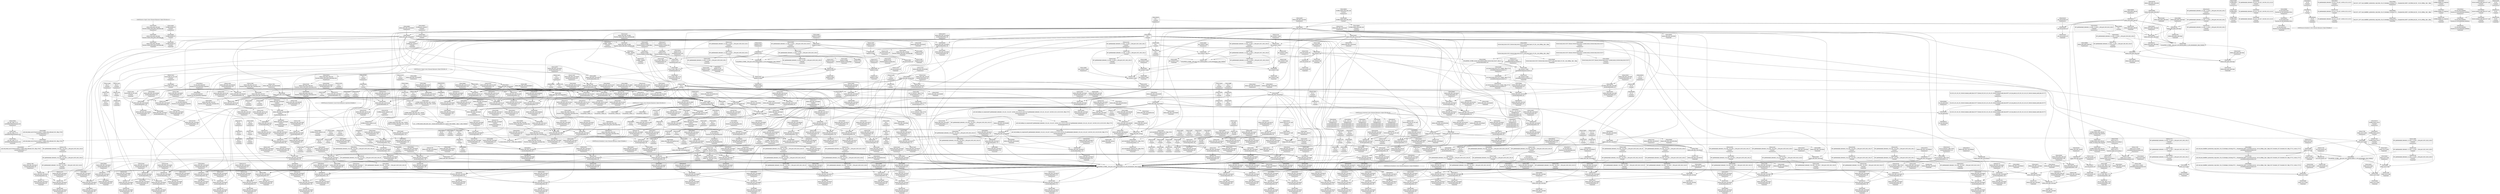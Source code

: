 digraph {
	CE0x420dfd0 [shape=record,shape=Mrecord,label="{CE0x420dfd0|_call_void_atomic_inc221(%struct.atomic_t*_selinux_xfrm_refcount)_#10,_!dbg_!27810|security/selinux/xfrm.c,117|*SummSource*}"]
	CE0x41a47d0 [shape=record,shape=Mrecord,label="{CE0x41a47d0|selinux_xfrm_policy_alloc:tmp2}"]
	CE0x4192ea0 [shape=record,shape=Mrecord,label="{CE0x4192ea0|selinux_xfrm_alloc_user:land.lhs.true|*SummSink*}"]
	CE0x421c250 [shape=record,shape=Mrecord,label="{CE0x421c250|i64*_getelementptr_inbounds_(_34_x_i64_,_34_x_i64_*___llvm_gcov_ctr20,_i64_0,_i64_8)|*Constant*|*SummSink*}"]
	CE0x41c90c0 [shape=record,shape=Mrecord,label="{CE0x41c90c0|i32_4|*Constant*}"]
	CE0x41cd800 [shape=record,shape=Mrecord,label="{CE0x41cd800|i64_19|*Constant*|*SummSource*}"]
	CE0x41b8c00 [shape=record,shape=Mrecord,label="{CE0x41b8c00|i64_1|*Constant*|*SummSink*}"]
	CE0x41ac9b0 [shape=record,shape=Mrecord,label="{CE0x41ac9b0|selinux_xfrm_alloc_user:add|security/selinux/xfrm.c,98|*SummSink*}"]
	CE0x427b5b0 [shape=record,shape=Mrecord,label="{CE0x427b5b0|GLOBAL:kfree|*Constant*|*SummSink*}"]
	CE0x42230b0 [shape=record,shape=Mrecord,label="{CE0x42230b0|get_current227:tmp4|./arch/x86/include/asm/current.h,14}"]
	CE0x41c7590 [shape=record,shape=Mrecord,label="{CE0x41c7590|selinux_xfrm_alloc_user:lor.lhs.false8|*SummSource*}"]
	CE0x41fe9b0 [shape=record,shape=Mrecord,label="{CE0x41fe9b0|i8*_getelementptr_inbounds_(_45_x_i8_,_45_x_i8_*_.str1245,_i32_0,_i32_0)|*Constant*|*SummSource*}"]
	CE0x4213280 [shape=record,shape=Mrecord,label="{CE0x4213280|selinux_xfrm_alloc_user:tobool26|security/selinux/xfrm.c,99|*SummSource*}"]
	CE0x41c9820 [shape=record,shape=Mrecord,label="{CE0x41c9820|selinux_xfrm_alloc_user:ctx_len|security/selinux/xfrm.c,94|*SummSource*}"]
	CE0x41dc890 [shape=record,shape=Mrecord,label="{CE0x41dc890|selinux_xfrm_alloc_user:tmp47|security/selinux/xfrm.c,96|*SummSink*}"]
	CE0x4268a20 [shape=record,shape=Mrecord,label="{CE0x4268a20|avc_has_perm:ssid|Function::avc_has_perm&Arg::ssid::}"]
	CE0x4212e00 [shape=record,shape=Mrecord,label="{CE0x4212e00|%struct.xfrm_sec_ctx*_null|*Constant*|*SummSink*}"]
	CE0x41aab30 [shape=record,shape=Mrecord,label="{CE0x41aab30|_ret_i8*_%call,_!dbg_!27714|include/linux/slab.h,429|*SummSink*}"]
	CE0x41b29c0 [shape=record,shape=Mrecord,label="{CE0x41b29c0|selinux_xfrm_policy_alloc:call|security/selinux/xfrm.c,289}"]
	CE0x41c3c50 [shape=record,shape=Mrecord,label="{CE0x41c3c50|selinux_xfrm_alloc_user:tmp29|security/selinux/xfrm.c,89|*SummSink*}"]
	CE0x419cd20 [shape=record,shape=Mrecord,label="{CE0x419cd20|selinux_xfrm_policy_alloc:tmp1|*SummSource*}"]
	CE0x421a780 [shape=record,shape=Mrecord,label="{CE0x421a780|_call_void_mcount()_#3|*SummSource*}"]
	CE0x41a6b70 [shape=record,shape=Mrecord,label="{CE0x41a6b70|i64_10|*Constant*|*SummSource*}"]
	CE0x41ba100 [shape=record,shape=Mrecord,label="{CE0x41ba100|selinux_xfrm_alloc_user:cmp7|security/selinux/xfrm.c,89}"]
	CE0x420fca0 [shape=record,shape=Mrecord,label="{CE0x420fca0|selinux_xfrm_alloc_user:tmp72|security/selinux/xfrm.c,116}"]
	CE0x4221ad0 [shape=record,shape=Mrecord,label="{CE0x4221ad0|i32_0|*Constant*|*SummSource*}"]
	CE0x419b030 [shape=record,shape=Mrecord,label="{CE0x419b030|selinux_xfrm_alloc_user:tmp32|security/selinux/xfrm.c,90|*SummSource*}"]
	CE0x4213f90 [shape=record,shape=Mrecord,label="{CE0x4213f90|selinux_xfrm_alloc_user:tmp50|security/selinux/xfrm.c,99|*SummSource*}"]
	CE0x41b4f50 [shape=record,shape=Mrecord,label="{CE0x41b4f50|selinux_xfrm_policy_alloc:gfp|Function::selinux_xfrm_policy_alloc&Arg::gfp::}"]
	CE0x41d2b10 [shape=record,shape=Mrecord,label="{CE0x41d2b10|selinux_xfrm_alloc_user:if.then27}"]
	CE0x4198de0 [shape=record,shape=Mrecord,label="{CE0x4198de0|selinux_xfrm_alloc_user:tobool|security/selinux/xfrm.c,85}"]
	CE0x426f590 [shape=record,shape=Mrecord,label="{CE0x426f590|i64*_getelementptr_inbounds_(_34_x_i64_,_34_x_i64_*___llvm_gcov_ctr20,_i64_0,_i64_30)|*Constant*|*SummSource*}"]
	CE0x4280ad0 [shape=record,shape=Mrecord,label="{CE0x4280ad0|atomic_inc221:tmp2}"]
	CE0x4205480 [shape=record,shape=Mrecord,label="{CE0x4205480|i32_1|*Constant*}"]
	CE0x41d17f0 [shape=record,shape=Mrecord,label="{CE0x41d17f0|selinux_xfrm_alloc_user:if.then27|*SummSource*}"]
	CE0x41aa210 [shape=record,shape=Mrecord,label="{CE0x41aa210|kmalloc222:size|Function::kmalloc222&Arg::size::|*SummSource*}"]
	CE0x419d0e0 [shape=record,shape=Mrecord,label="{CE0x419d0e0|selinux_xfrm_alloc_user:tmp1|*SummSource*}"]
	CE0x41caa70 [shape=record,shape=Mrecord,label="{CE0x41caa70|i64*_getelementptr_inbounds_(_2_x_i64_,_2_x_i64_*___llvm_gcov_ctr26,_i64_0,_i64_1)|*Constant*}"]
	CE0x41b8070 [shape=record,shape=Mrecord,label="{CE0x41b8070|i64*_getelementptr_inbounds_(_34_x_i64_,_34_x_i64_*___llvm_gcov_ctr20,_i64_0,_i64_8)|*Constant*}"]
	CE0x41a27b0 [shape=record,shape=Mrecord,label="{CE0x41a27b0|selinux_xfrm_policy_alloc:tmp2|*SummSink*}"]
	CE0x41c1ea0 [shape=record,shape=Mrecord,label="{CE0x41c1ea0|i32_1|*Constant*|*SummSource*}"]
	CE0x4198ff0 [shape=record,shape=Mrecord,label="{CE0x4198ff0|i64_3|*Constant*|*SummSource*}"]
	CE0x4226280 [shape=record,shape=Mrecord,label="{CE0x4226280|selinux_xfrm_alloc_user:call40|security/selinux/xfrm.c,107}"]
	CE0x41a7e00 [shape=record,shape=Mrecord,label="{CE0x41a7e00|get_current227:entry|*SummSink*}"]
	CE0x4221400 [shape=record,shape=Mrecord,label="{CE0x4221400|selinux_xfrm_alloc_user:tmp3|*SummSink*}"]
	CE0x421ae70 [shape=record,shape=Mrecord,label="{CE0x421ae70|selinux_xfrm_alloc_user:tmp8|security/selinux/xfrm.c,85|*SummSource*}"]
	CE0x41c9c70 [shape=record,shape=Mrecord,label="{CE0x41c9c70|selinux_xfrm_alloc_user:tmp42|*LoadInst*|security/selinux/xfrm.c,94|*SummSource*}"]
	CE0x4218dc0 [shape=record,shape=Mrecord,label="{CE0x4218dc0|i64*_getelementptr_inbounds_(_2_x_i64_,_2_x_i64_*___llvm_gcov_ctr26,_i64_0,_i64_0)|*Constant*}"]
	CE0x42050b0 [shape=record,shape=Mrecord,label="{CE0x42050b0|selinux_xfrm_alloc_user:tmp57|security/selinux/xfrm.c,105|*SummSource*}"]
	CE0x41bf620 [shape=record,shape=Mrecord,label="{CE0x41bf620|selinux_xfrm_alloc_user:tobool1|security/selinux/xfrm.c,85|*SummSource*}"]
	CE0x427c830 [shape=record,shape=Mrecord,label="{CE0x427c830|i64*_getelementptr_inbounds_(_34_x_i64_,_34_x_i64_*___llvm_gcov_ctr20,_i64_0,_i64_33)|*Constant*|*SummSink*}"]
	CE0x41d06f0 [shape=record,shape=Mrecord,label="{CE0x41d06f0|selinux_xfrm_alloc_user:if.end22|*SummSource*}"]
	CE0x41b0e90 [shape=record,shape=Mrecord,label="{CE0x41b0e90|selinux_xfrm_alloc_user:return|*SummSource*}"]
	CE0x41a65e0 [shape=record,shape=Mrecord,label="{CE0x41a65e0|selinux_xfrm_alloc_user:tmp21|security/selinux/xfrm.c,85|*SummSource*}"]
	CE0x4265b10 [shape=record,shape=Mrecord,label="{CE0x4265b10|4:_i32,_:_CR_4,8_|*MultipleSource*|security/selinux/xfrm.c,85|security/selinux/xfrm.c,85|security/selinux/xfrm.c,111}"]
	CE0x4264ea0 [shape=record,shape=Mrecord,label="{CE0x4264ea0|selinux_xfrm_alloc_user:sid|security/selinux/xfrm.c,111|*SummSource*}"]
	CE0x42798f0 [shape=record,shape=Mrecord,label="{CE0x42798f0|selinux_xfrm_alloc_user:tmp74|security/selinux/xfrm.c,121}"]
	CE0x41fe540 [shape=record,shape=Mrecord,label="{CE0x41fe540|COLLAPSED:_GCMRE___llvm_gcov_ctr22_internal_global_2_x_i64_zeroinitializer:_elem_0:default:}"]
	CE0x4198700 [shape=record,shape=Mrecord,label="{CE0x4198700|i64*_getelementptr_inbounds_(_2_x_i64_,_2_x_i64_*___llvm_gcov_ctr6,_i64_0,_i64_0)|*Constant*|*SummSource*}"]
	CE0x41938e0 [shape=record,shape=Mrecord,label="{CE0x41938e0|selinux_xfrm_policy_alloc:entry}"]
	CE0x419a890 [shape=record,shape=Mrecord,label="{CE0x419a890|i64*_getelementptr_inbounds_(_34_x_i64_,_34_x_i64_*___llvm_gcov_ctr20,_i64_0,_i64_1)|*Constant*}"]
	CE0x41996d0 [shape=record,shape=Mrecord,label="{CE0x41996d0|selinux_xfrm_alloc_user:ctxp|Function::selinux_xfrm_alloc_user&Arg::ctxp::|*SummSource*}"]
	CE0x420f540 [shape=record,shape=Mrecord,label="{CE0x420f540|i64*_getelementptr_inbounds_(_34_x_i64_,_34_x_i64_*___llvm_gcov_ctr20,_i64_0,_i64_31)|*Constant*}"]
	CE0x41a3ff0 [shape=record,shape=Mrecord,label="{CE0x41a3ff0|selinux_xfrm_alloc_user:lor.lhs.false11|*SummSource*}"]
	CE0x41f8b20 [shape=record,shape=Mrecord,label="{CE0x41f8b20|selinux_xfrm_alloc_user:tmp52|security/selinux/xfrm.c,99|*SummSink*}"]
	CE0x41c2b40 [shape=record,shape=Mrecord,label="{CE0x41c2b40|selinux_xfrm_alloc_user:tmp32|security/selinux/xfrm.c,90}"]
	CE0x4199200 [shape=record,shape=Mrecord,label="{CE0x4199200|selinux_xfrm_alloc_user:if.then15}"]
	CE0x41ae940 [shape=record,shape=Mrecord,label="{CE0x41ae940|selinux_xfrm_alloc_user:cmp13|security/selinux/xfrm.c,91}"]
	CE0x41c5940 [shape=record,shape=Mrecord,label="{CE0x41c5940|i64*_getelementptr_inbounds_(_34_x_i64_,_34_x_i64_*___llvm_gcov_ctr20,_i64_0,_i64_18)|*Constant*|*SummSink*}"]
	"CONST[source:0(mediator),value:2(dynamic)][purpose:{object}][SnkIdx:2]"
	CE0x4221360 [shape=record,shape=Mrecord,label="{CE0x4221360|selinux_xfrm_alloc_user:tmp3|*SummSource*}"]
	CE0x41bf8a0 [shape=record,shape=Mrecord,label="{CE0x41bf8a0|i64_4|*Constant*}"]
	CE0x41fedc0 [shape=record,shape=Mrecord,label="{CE0x41fedc0|kmalloc222:call|include/linux/slab.h,429|*SummSink*}"]
	CE0x41faf00 [shape=record,shape=Mrecord,label="{CE0x41faf00|selinux_xfrm_alloc_user:conv34|security/selinux/xfrm.c,105|*SummSource*}"]
	CE0x4201060 [shape=record,shape=Mrecord,label="{CE0x4201060|selinux_xfrm_alloc_user:tmp59|security/selinux/xfrm.c,108|*SummSink*}"]
	CE0x4219070 [shape=record,shape=Mrecord,label="{CE0x4219070|selinux_xfrm_alloc_user:tmp15|security/selinux/xfrm.c,85|*SummSink*}"]
	CE0x419f2d0 [shape=record,shape=Mrecord,label="{CE0x419f2d0|selinux_xfrm_alloc_user:tmp23|security/selinux/xfrm.c,89|*SummSink*}"]
	CE0x421c2c0 [shape=record,shape=Mrecord,label="{CE0x421c2c0|i64*_getelementptr_inbounds_(_34_x_i64_,_34_x_i64_*___llvm_gcov_ctr20,_i64_0,_i64_8)|*Constant*|*SummSource*}"]
	CE0x4216260 [shape=record,shape=Mrecord,label="{CE0x4216260|selinux_xfrm_alloc_user:tobool1|security/selinux/xfrm.c,85}"]
	CE0x41b6920 [shape=record,shape=Mrecord,label="{CE0x41b6920|i8*_getelementptr_inbounds_(_24_x_i8_,_24_x_i8_*_.str244,_i32_0,_i32_0)|*Constant*|*SummSink*}"]
	CE0x41c1c30 [shape=record,shape=Mrecord,label="{CE0x41c1c30|i32_1|*Constant*}"]
	CE0x42075e0 [shape=record,shape=Mrecord,label="{CE0x42075e0|selinux_xfrm_alloc_user:ctx_str39|security/selinux/xfrm.c,107}"]
	CE0x41cd3f0 [shape=record,shape=Mrecord,label="{CE0x41cd3f0|i64_20|*Constant*|*SummSource*}"]
	CE0x4185de0 [shape=record,shape=Mrecord,label="{CE0x4185de0|selinux_xfrm_policy_alloc:uctx|Function::selinux_xfrm_policy_alloc&Arg::uctx::|*SummSink*}"]
	CE0x4218140 [shape=record,shape=Mrecord,label="{CE0x4218140|i64_2|*Constant*|*SummSink*}"]
	CE0x41b2cd0 [shape=record,shape=Mrecord,label="{CE0x41b2cd0|_call_void_mcount()_#3|*SummSink*}"]
	CE0x4264450 [shape=record,shape=Mrecord,label="{CE0x4264450|selinux_xfrm_alloc_user:tmp63|security/selinux/xfrm.c,109|*SummSource*}"]
	CE0x41d61e0 [shape=record,shape=Mrecord,label="{CE0x41d61e0|selinux_xfrm_alloc_user:if.then42|*SummSink*}"]
	CE0x4ad0e50 [shape=record,shape=Mrecord,label="{CE0x4ad0e50|i64_4|*Constant*|*SummSource*}"]
	CE0x41c5130 [shape=record,shape=Mrecord,label="{CE0x41c5130|selinux_xfrm_alloc_user:tmp39|security/selinux/xfrm.c,89|*SummSink*}"]
	CE0x41a7ce0 [shape=record,shape=Mrecord,label="{CE0x41a7ce0|get_current227:entry|*SummSource*}"]
	CE0x4185810 [shape=record,shape=Mrecord,label="{CE0x4185810|i32_78|*Constant*|*SummSource*}"]
	CE0x41ba260 [shape=record,shape=Mrecord,label="{CE0x41ba260|selinux_xfrm_alloc_user:cmp7|security/selinux/xfrm.c,89|*SummSource*}"]
	CE0x419b520 [shape=record,shape=Mrecord,label="{CE0x419b520|i64_29|*Constant*|*SummSource*}"]
	CE0x41d9700 [shape=record,shape=Mrecord,label="{CE0x41d9700|selinux_xfrm_alloc_user:if.then21|*SummSource*}"]
	CE0x4269810 [shape=record,shape=Mrecord,label="{CE0x4269810|avc_has_perm:tclass|Function::avc_has_perm&Arg::tclass::}"]
	CE0x41cdbd0 [shape=record,shape=Mrecord,label="{CE0x41cdbd0|selinux_xfrm_alloc_user:tmp43|security/selinux/xfrm.c,95|*SummSink*}"]
	CE0x41c3180 [shape=record,shape=Mrecord,label="{CE0x41c3180|i64*_getelementptr_inbounds_(_2_x_i64_,_2_x_i64_*___llvm_gcov_ctr22,_i64_0,_i64_1)|*Constant*}"]
	CE0x41cd4b0 [shape=record,shape=Mrecord,label="{CE0x41cd4b0|i64_20|*Constant*|*SummSink*}"]
	CE0x41acc00 [shape=record,shape=Mrecord,label="{CE0x41acc00|selinux_xfrm_alloc_user:add|security/selinux/xfrm.c,98}"]
	CE0x42252d0 [shape=record,shape=Mrecord,label="{CE0x42252d0|i64_25|*Constant*|*SummSource*}"]
	CE0x4221870 [shape=record,shape=Mrecord,label="{CE0x4221870|i64*_getelementptr_inbounds_(_2_x_i64_,_2_x_i64_*___llvm_gcov_ctr21,_i64_0,_i64_0)|*Constant*|*SummSource*}"]
	CE0x421d430 [shape=record,shape=Mrecord,label="{CE0x421d430|GLOBAL:__kmalloc|*Constant*|*SummSource*}"]
	CE0x41a24c0 [shape=record,shape=Mrecord,label="{CE0x41a24c0|selinux_xfrm_alloc_user:tmp10|security/selinux/xfrm.c,85|*SummSource*}"]
	CE0x4220110 [shape=record,shape=Mrecord,label="{CE0x4220110|selinux_xfrm_alloc_user:tmp7|security/selinux/xfrm.c,85|*SummSource*}"]
	CE0x41c41b0 [shape=record,shape=Mrecord,label="{CE0x41c41b0|i32_3|*Constant*|*SummSource*}"]
	CE0x421da50 [shape=record,shape=Mrecord,label="{CE0x421da50|GLOBAL:selinux_xfrm_alloc_user.__warned|Global_var:selinux_xfrm_alloc_user.__warned|*SummSource*}"]
	CE0x41c80a0 [shape=record,shape=Mrecord,label="{CE0x41c80a0|i64_14|*Constant*|*SummSink*}"]
	CE0x41fc140 [shape=record,shape=Mrecord,label="{CE0x41fc140|selinux_xfrm_alloc_user:tmp55|security/selinux/xfrm.c,100}"]
	CE0x427b000 [shape=record,shape=Mrecord,label="{CE0x427b000|_call_void_kfree(i8*_%tmp76)_#10,_!dbg_!27813|security/selinux/xfrm.c,121}"]
	CE0x4214320 [shape=record,shape=Mrecord,label="{CE0x4214320|%struct.task_struct.1015*_(%struct.task_struct.1015**)*_asm_movq_%gs:$_1:P_,$0_,_r,im,_dirflag_,_fpsr_,_flags_}"]
	CE0x42155a0 [shape=record,shape=Mrecord,label="{CE0x42155a0|kmalloc222:tmp2}"]
	"CONST[source:0(mediator),value:2(dynamic)][purpose:{subject}][SnkIdx:0]"
	CE0x42014e0 [shape=record,shape=Mrecord,label="{CE0x42014e0|selinux_xfrm_alloc_user:tmp60|security/selinux/xfrm.c,108|*SummSource*}"]
	CE0x4212a00 [shape=record,shape=Mrecord,label="{CE0x4212a00|selinux_xfrm_alloc_user:tmp49|security/selinux/xfrm.c,98|*SummSink*}"]
	CE0x427b690 [shape=record,shape=Mrecord,label="{CE0x427b690|i32_-12|*Constant*|*SummSource*}"]
	CE0x41aec00 [shape=record,shape=Mrecord,label="{CE0x41aec00|i64_16|*Constant*}"]
	CE0x41c1530 [shape=record,shape=Mrecord,label="{CE0x41c1530|i64_12|*Constant*}"]
	CE0x42229c0 [shape=record,shape=Mrecord,label="{CE0x42229c0|selinux_xfrm_alloc_user:call|security/selinux/xfrm.c,85}"]
	CE0x41ac800 [shape=record,shape=Mrecord,label="{CE0x41ac800|i64_8|*Constant*|*SummSink*}"]
	CE0x41fc3b0 [shape=record,shape=Mrecord,label="{CE0x41fc3b0|selinux_xfrm_alloc_user:tmp55|security/selinux/xfrm.c,100|*SummSink*}"]
	CE0x4225610 [shape=record,shape=Mrecord,label="{CE0x4225610|selinux_xfrm_alloc_user:tmp59|security/selinux/xfrm.c,108}"]
	CE0x42208a0 [shape=record,shape=Mrecord,label="{CE0x42208a0|i8_1|*Constant*|*SummSource*}"]
	CE0x421f200 [shape=record,shape=Mrecord,label="{CE0x421f200|i64_11|*Constant*|*SummSink*}"]
	CE0x41bfc10 [shape=record,shape=Mrecord,label="{CE0x41bfc10|selinux_xfrm_alloc_user:tmp30|*LoadInst*|security/selinux/xfrm.c,90|*SummSource*}"]
	CE0x41afb10 [shape=record,shape=Mrecord,label="{CE0x41afb10|selinux_xfrm_alloc_user:tmp37|security/selinux/xfrm.c,89|*SummSink*}"]
	CE0x420c560 [shape=record,shape=Mrecord,label="{CE0x420c560|selinux_xfrm_alloc_user:tmp73|security/selinux/xfrm.c,116|*SummSource*}"]
	CE0x41a9070 [shape=record,shape=Mrecord,label="{CE0x41a9070|selinux_xfrm_alloc_user:tmp18|security/selinux/xfrm.c,85|*SummSource*}"]
	CE0x421a8c0 [shape=record,shape=Mrecord,label="{CE0x421a8c0|kmalloc222:call|include/linux/slab.h,429}"]
	CE0x42678b0 [shape=record,shape=Mrecord,label="{CE0x42678b0|selinux_xfrm_alloc_user:call45|security/selinux/xfrm.c,111}"]
	CE0x41c7780 [shape=record,shape=Mrecord,label="{CE0x41c7780|atomic_inc221:counter|./arch/x86/include/asm/atomic.h,93}"]
	CE0x4214f60 [shape=record,shape=Mrecord,label="{CE0x4214f60|selinux_xfrm_alloc_user:tmp17|security/selinux/xfrm.c,85|*SummSink*}"]
	CE0x420eb60 [shape=record,shape=Mrecord,label="{CE0x420eb60|selinux_xfrm_alloc_user:tmp71|security/selinux/xfrm.c,114}"]
	CE0x41b64d0 [shape=record,shape=Mrecord,label="{CE0x41b64d0|selinux_xfrm_alloc_user:lor.lhs.false}"]
	CE0x4226790 [shape=record,shape=Mrecord,label="{CE0x4226790|GLOBAL:security_context_to_sid|*Constant*|*SummSource*}"]
	CE0x4214870 [shape=record,shape=Mrecord,label="{CE0x4214870|i64*_getelementptr_inbounds_(_34_x_i64_,_34_x_i64_*___llvm_gcov_ctr20,_i64_0,_i64_6)|*Constant*}"]
	CE0x4219170 [shape=record,shape=Mrecord,label="{CE0x4219170|selinux_xfrm_alloc_user:tmp15|security/selinux/xfrm.c,85|*SummSource*}"]
	CE0x41fa730 [shape=record,shape=Mrecord,label="{CE0x41fa730|selinux_xfrm_alloc_user:ctx_len32|security/selinux/xfrm.c,104|*SummSink*}"]
	CE0x41b2e60 [shape=record,shape=Mrecord,label="{CE0x41b2e60|selinux_xfrm_policy_alloc:entry|*SummSink*}"]
	CE0x41c56d0 [shape=record,shape=Mrecord,label="{CE0x41c56d0|i64*_getelementptr_inbounds_(_34_x_i64_,_34_x_i64_*___llvm_gcov_ctr20,_i64_0,_i64_18)|*Constant*|*SummSource*}"]
	CE0x41a3870 [shape=record,shape=Mrecord,label="{CE0x41a3870|selinux_xfrm_alloc_user:tmp34|security/selinux/xfrm.c,90|*SummSource*}"]
	CE0x42674e0 [shape=record,shape=Mrecord,label="{CE0x42674e0|selinux_xfrm_alloc_user:tmp65|security/selinux/xfrm.c,111|*SummSource*}"]
	CE0x424f9a0 [shape=record,shape=Mrecord,label="{CE0x424f9a0|void_(i32*,_i32*)*_asm_sideeffect_.pushsection_.smp_locks,_22a_22_0A.balign_4_0A.long_671f_-_._0A.popsection_0A671:_0A_09lock_incl_$0_,_*m,*m,_dirflag_,_fpsr_,_flags_|*SummSource*}"]
	CE0x419dc30 [shape=record,shape=Mrecord,label="{CE0x419dc30|GLOBAL:get_current227|*Constant*|*SummSink*}"]
	CE0x41b2600 [shape=record,shape=Mrecord,label="{CE0x41b2600|selinux_xfrm_alloc_user:tmp19|security/selinux/xfrm.c,85|*SummSink*}"]
	CE0x41db860 [shape=record,shape=Mrecord,label="{CE0x41db860|selinux_xfrm_alloc_user:tmp45|security/selinux/xfrm.c,95|*SummSource*}"]
	CE0x41ffcf0 [shape=record,shape=Mrecord,label="{CE0x41ffcf0|GLOBAL:lockdep_rcu_suspicious|*Constant*|*SummSource*}"]
	CE0x4269270 [shape=record,shape=Mrecord,label="{CE0x4269270|i16_39|*Constant*}"]
	CE0x41a90e0 [shape=record,shape=Mrecord,label="{CE0x41a90e0|selinux_xfrm_alloc_user:tmp18|security/selinux/xfrm.c,85|*SummSink*}"]
	CE0x4278390 [shape=record,shape=Mrecord,label="{CE0x4278390|GLOBAL:selinux_xfrm_refcount|Global_var:selinux_xfrm_refcount|*SummSource*}"]
	CE0x421d050 [shape=record,shape=Mrecord,label="{CE0x421d050|selinux_xfrm_alloc_user:tmp16|security/selinux/xfrm.c,85}"]
	CE0x4200b20 [shape=record,shape=Mrecord,label="{CE0x4200b20|selinux_xfrm_alloc_user:tmp58|security/selinux/xfrm.c,108|*SummSource*}"]
	CE0x4202bc0 [shape=record,shape=Mrecord,label="{CE0x4202bc0|i32_2|*Constant*}"]
	CE0x4268c70 [shape=record,shape=Mrecord,label="{CE0x4268c70|avc_has_perm:ssid|Function::avc_has_perm&Arg::ssid::|*SummSource*}"]
	CE0x41cb200 [shape=record,shape=Mrecord,label="{CE0x41cb200|selinux_xfrm_alloc_user:tobool46|security/selinux/xfrm.c,113|*SummSink*}"]
	CE0x41fb0c0 [shape=record,shape=Mrecord,label="{CE0x41fb0c0|selinux_xfrm_alloc_user:conv34|security/selinux/xfrm.c,105|*SummSink*}"]
	CE0x41ada30 [shape=record,shape=Mrecord,label="{CE0x41ada30|selinux_xfrm_alloc_user:call25|security/selinux/xfrm.c,98|*SummSink*}"]
	CE0x41aa3c0 [shape=record,shape=Mrecord,label="{CE0x41aa3c0|kmalloc222:flags|Function::kmalloc222&Arg::flags::}"]
	CE0x4266bf0 [shape=record,shape=Mrecord,label="{CE0x4266bf0|avc_has_perm:auditdata|Function::avc_has_perm&Arg::auditdata::}"]
	CE0x41f9830 [shape=record,shape=Mrecord,label="{CE0x41f9830|i64*_getelementptr_inbounds_(_34_x_i64_,_34_x_i64_*___llvm_gcov_ctr20,_i64_0,_i64_24)|*Constant*|*SummSink*}"]
	CE0x4186580 [shape=record,shape=Mrecord,label="{CE0x4186580|selinux_xfrm_alloc_user:lor.lhs.false8}"]
	CE0x42666f0 [shape=record,shape=Mrecord,label="{CE0x42666f0|selinux_xfrm_alloc_user:ctx_sid44|security/selinux/xfrm.c,111}"]
	CE0x4279680 [shape=record,shape=Mrecord,label="{CE0x4279680|i64*_getelementptr_inbounds_(_34_x_i64_,_34_x_i64_*___llvm_gcov_ctr20,_i64_0,_i64_32)|*Constant*|*SummSink*}"]
	CE0x41dbfa0 [shape=record,shape=Mrecord,label="{CE0x41dbfa0|i64*_getelementptr_inbounds_(_34_x_i64_,_34_x_i64_*___llvm_gcov_ctr20,_i64_0,_i64_21)|*Constant*}"]
	CE0x41ba910 [shape=record,shape=Mrecord,label="{CE0x41ba910|i64_13|*Constant*|*SummSource*}"]
	CE0x41b5ff0 [shape=record,shape=Mrecord,label="{CE0x41b5ff0|selinux_xfrm_alloc_user:if.end22|*SummSink*}"]
	CE0x41c0da0 [shape=record,shape=Mrecord,label="{CE0x41c0da0|selinux_xfrm_alloc_user:tmp25|security/selinux/xfrm.c,89|*SummSink*}"]
	CE0x4216810 [shape=record,shape=Mrecord,label="{CE0x4216810|get_current227:tmp2}"]
	CE0x4200a80 [shape=record,shape=Mrecord,label="{CE0x4200a80|selinux_xfrm_alloc_user:tmp58|security/selinux/xfrm.c,108}"]
	CE0x426eff0 [shape=record,shape=Mrecord,label="{CE0x426eff0|selinux_xfrm_alloc_user:tmp69|security/selinux/xfrm.c,113|*SummSink*}"]
	CE0x427b620 [shape=record,shape=Mrecord,label="{CE0x427b620|i32_-12|*Constant*}"]
	CE0x4222390 [shape=record,shape=Mrecord,label="{CE0x4222390|_call_void_lockdep_rcu_suspicious(i8*_getelementptr_inbounds_(_24_x_i8_,_24_x_i8_*_.str244,_i32_0,_i32_0),_i32_85,_i8*_getelementptr_inbounds_(_45_x_i8_,_45_x_i8_*_.str1245,_i32_0,_i32_0))_#10,_!dbg_!27731|security/selinux/xfrm.c,85|*SummSink*}"]
	CE0x41ad400 [shape=record,shape=Mrecord,label="{CE0x41ad400|selinux_xfrm_alloc_user:add24|security/selinux/xfrm.c,98}"]
	CE0x419d300 [shape=record,shape=Mrecord,label="{CE0x419d300|selinux_xfrm_policy_alloc:gfp|Function::selinux_xfrm_policy_alloc&Arg::gfp::|*SummSink*}"]
	CE0x41a7500 [shape=record,shape=Mrecord,label="{CE0x41a7500|i64*_getelementptr_inbounds_(_34_x_i64_,_34_x_i64_*___llvm_gcov_ctr20,_i64_0,_i64_6)|*Constant*|*SummSource*}"]
	CE0x4279070 [shape=record,shape=Mrecord,label="{CE0x4279070|selinux_xfrm_alloc_user:rc.0|*SummSink*}"]
	CE0x41b19d0 [shape=record,shape=Mrecord,label="{CE0x41b19d0|selinux_xfrm_alloc_user:if.then|*SummSink*}"]
	CE0x419aba0 [shape=record,shape=Mrecord,label="{CE0x419aba0|selinux_xfrm_alloc_user:do.body}"]
	CE0x419f470 [shape=record,shape=Mrecord,label="{CE0x419f470|selinux_xfrm_alloc_user:tmp24|security/selinux/xfrm.c,89}"]
	CE0x41b47b0 [shape=record,shape=Mrecord,label="{CE0x41b47b0|_ret_%struct.task_struct.1015*_%tmp4,_!dbg_!27714|./arch/x86/include/asm/current.h,14|*SummSink*}"]
	CE0x41a95c0 [shape=record,shape=Mrecord,label="{CE0x41a95c0|i64_15|*Constant*}"]
	CE0x41c64b0 [shape=record,shape=Mrecord,label="{CE0x41c64b0|selinux_xfrm_alloc_user:tmp41|security/selinux/xfrm.c,92|*SummSink*}"]
	CE0x42257d0 [shape=record,shape=Mrecord,label="{CE0x42257d0|i64_26|*Constant*}"]
	CE0x427cbc0 [shape=record,shape=Mrecord,label="{CE0x427cbc0|selinux_xfrm_alloc_user:tmp77|security/selinux/xfrm.c,123|*SummSink*}"]
	CE0x41af450 [shape=record,shape=Mrecord,label="{CE0x41af450|selinux_xfrm_alloc_user:tmp36|security/selinux/xfrm.c,89}"]
	CE0x41a6970 [shape=record,shape=Mrecord,label="{CE0x41a6970|selinux_xfrm_alloc_user:cmp|security/selinux/xfrm.c,89|*SummSink*}"]
	CE0x4278820 [shape=record,shape=Mrecord,label="{CE0x4278820|atomic_inc221:v|Function::atomic_inc221&Arg::v::|*SummSink*}"]
	CE0x426ef30 [shape=record,shape=Mrecord,label="{CE0x426ef30|selinux_xfrm_alloc_user:tmp69|security/selinux/xfrm.c,113|*SummSource*}"]
	CE0x41c0230 [shape=record,shape=Mrecord,label="{CE0x41c0230|selinux_xfrm_alloc_user:conv|security/selinux/xfrm.c,90|*SummSink*}"]
	CE0x42201d0 [shape=record,shape=Mrecord,label="{CE0x42201d0|selinux_xfrm_alloc_user:tmp7|security/selinux/xfrm.c,85|*SummSink*}"]
	CE0x5e84620 [shape=record,shape=Mrecord,label="{CE0x5e84620|selinux_xfrm_alloc_user:if.end48|*SummSource*}"]
	CE0x41b8af0 [shape=record,shape=Mrecord,label="{CE0x41b8af0|selinux_xfrm_alloc_user:tmp6|security/selinux/xfrm.c,85|*SummSink*}"]
	CE0x42787b0 [shape=record,shape=Mrecord,label="{CE0x42787b0|atomic_inc221:v|Function::atomic_inc221&Arg::v::|*SummSource*}"]
	CE0x42244a0 [shape=record,shape=Mrecord,label="{CE0x42244a0|selinux_xfrm_alloc_user:tmp5|security/selinux/xfrm.c,85|*SummSource*}"]
	CE0x41b3680 [shape=record,shape=Mrecord,label="{CE0x41b3680|selinux_xfrm_alloc_user:tmp11|security/selinux/xfrm.c,85|*SummSink*}"]
	CE0x41c1f60 [shape=record,shape=Mrecord,label="{CE0x41c1f60|i32_1|*Constant*|*SummSink*}"]
	CE0x41c20d0 [shape=record,shape=Mrecord,label="{CE0x41c20d0|i64_14|*Constant*}"]
	CE0x41cca40 [shape=record,shape=Mrecord,label="{CE0x41cca40|i64_4096|*Constant*|*SummSource*}"]
	CE0x42001c0 [shape=record,shape=Mrecord,label="{CE0x42001c0|selinux_xfrm_alloc_user:arraydecay|security/selinux/xfrm.c,107}"]
	CE0x41c0f10 [shape=record,shape=Mrecord,label="{CE0x41c0f10|%struct.xfrm_user_sec_ctx*_null|*Constant*}"]
	CE0x41d3e50 [shape=record,shape=Mrecord,label="{CE0x41d3e50|selinux_xfrm_alloc_user:if.end|*SummSource*}"]
	CE0x41e65e0 [shape=record,shape=Mrecord,label="{CE0x41e65e0|get_current227:tmp}"]
	CE0x41d9840 [shape=record,shape=Mrecord,label="{CE0x41d9840|selinux_xfrm_alloc_user:if.then21|*SummSink*}"]
	CE0x41c66e0 [shape=record,shape=Mrecord,label="{CE0x41c66e0|get_current227:tmp1|*SummSource*}"]
	CE0x4221b90 [shape=record,shape=Mrecord,label="{CE0x4221b90|i32_0|*Constant*|*SummSink*}"]
	CE0x41a6570 [shape=record,shape=Mrecord,label="{CE0x41a6570|selinux_xfrm_alloc_user:tmp21|security/selinux/xfrm.c,85}"]
	CE0x427bea0 [shape=record,shape=Mrecord,label="{CE0x427bea0|i32_-22|*Constant*|*SummSink*}"]
	CE0x4269e30 [shape=record,shape=Mrecord,label="{CE0x4269e30|avc_has_perm:requested|Function::avc_has_perm&Arg::requested::|*SummSink*}"]
	CE0x41c08a0 [shape=record,shape=Mrecord,label="{CE0x41c08a0|selinux_xfrm_alloc_user:tmp24|security/selinux/xfrm.c,89|*SummSink*}"]
	CE0x4200600 [shape=record,shape=Mrecord,label="{CE0x4200600|selinux_xfrm_alloc_user:ctx_sid|security/selinux/xfrm.c,107}"]
	CE0x4203bf0 [shape=record,shape=Mrecord,label="{CE0x4203bf0|selinux_xfrm_alloc_user:conv12|security/selinux/xfrm.c,91|*SummSource*}"]
	CE0x41afcc0 [shape=record,shape=Mrecord,label="{CE0x41afcc0|selinux_xfrm_alloc_user:tmp38|security/selinux/xfrm.c,89}"]
	CE0x426eaf0 [shape=record,shape=Mrecord,label="{CE0x426eaf0|selinux_xfrm_alloc_user:tmp68|security/selinux/xfrm.c,113|*SummSink*}"]
	CE0x4214210 [shape=record,shape=Mrecord,label="{CE0x4214210|get_current227:tmp4|./arch/x86/include/asm/current.h,14|*SummSink*}"]
	CE0x41c6300 [shape=record,shape=Mrecord,label="{CE0x41c6300|selinux_xfrm_alloc_user:tmp41|security/selinux/xfrm.c,92|*SummSource*}"]
	CE0x4216880 [shape=record,shape=Mrecord,label="{CE0x4216880|get_current227:tmp2|*SummSource*}"]
	CE0x41a3930 [shape=record,shape=Mrecord,label="{CE0x41a3930|selinux_xfrm_alloc_user:tmp34|security/selinux/xfrm.c,90|*SummSink*}"]
	CE0x41d3cf0 [shape=record,shape=Mrecord,label="{CE0x41d3cf0|selinux_xfrm_alloc_user:if.end}"]
	CE0x4222b00 [shape=record,shape=Mrecord,label="{CE0x4222b00|selinux_xfrm_alloc_user:call|security/selinux/xfrm.c,85|*SummSink*}"]
	CE0x41c7bc0 [shape=record,shape=Mrecord,label="{CE0x41c7bc0|selinux_xfrm_alloc_user:if.then|*SummSource*}"]
	CE0x42210c0 [shape=record,shape=Mrecord,label="{CE0x42210c0|selinux_xfrm_alloc_user:tmp2|*SummSink*}"]
	CE0x4217e10 [shape=record,shape=Mrecord,label="{CE0x4217e10|selinux_xfrm_alloc_user:security|security/selinux/xfrm.c,85}"]
	CE0x419f1e0 [shape=record,shape=Mrecord,label="{CE0x419f1e0|selinux_xfrm_alloc_user:tmp23|security/selinux/xfrm.c,89|*SummSource*}"]
	CE0x42696b0 [shape=record,shape=Mrecord,label="{CE0x42696b0|%struct.common_audit_data.1017*_null|*Constant*}"]
	CE0x427db10 [shape=record,shape=Mrecord,label="{CE0x427db10|get_current227:bb}"]
	CE0x41afa50 [shape=record,shape=Mrecord,label="{CE0x41afa50|selinux_xfrm_alloc_user:tmp37|security/selinux/xfrm.c,89|*SummSource*}"]
	CE0x41c30f0 [shape=record,shape=Mrecord,label="{CE0x41c30f0|get_current227:tmp1}"]
	CE0x41dc390 [shape=record,shape=Mrecord,label="{CE0x41dc390|i64*_getelementptr_inbounds_(_34_x_i64_,_34_x_i64_*___llvm_gcov_ctr20,_i64_0,_i64_21)|*Constant*|*SummSource*}"]
	CE0x41c6240 [shape=record,shape=Mrecord,label="{CE0x41c6240|selinux_xfrm_alloc_user:tmp41|security/selinux/xfrm.c,92}"]
	CE0x4214e80 [shape=record,shape=Mrecord,label="{CE0x4214e80|selinux_xfrm_alloc_user:tmp17|security/selinux/xfrm.c,85}"]
	CE0x41bfe30 [shape=record,shape=Mrecord,label="{CE0x41bfe30|selinux_xfrm_alloc_user:tmp30|*LoadInst*|security/selinux/xfrm.c,90|*SummSink*}"]
	CE0x426ec60 [shape=record,shape=Mrecord,label="{CE0x426ec60|selinux_xfrm_alloc_user:tmp69|security/selinux/xfrm.c,113}"]
	CE0x41bf750 [shape=record,shape=Mrecord,label="{CE0x41bf750|selinux_xfrm_alloc_user:tobool1|security/selinux/xfrm.c,85|*SummSink*}"]
	CE0x4213e00 [shape=record,shape=Mrecord,label="{CE0x4213e00|selinux_xfrm_alloc_user:tmp51|security/selinux/xfrm.c,99}"]
	CE0x41fea80 [shape=record,shape=Mrecord,label="{CE0x41fea80|i8*_getelementptr_inbounds_(_45_x_i8_,_45_x_i8_*_.str1245,_i32_0,_i32_0)|*Constant*|*SummSink*}"]
	CE0x41ab400 [shape=record,shape=Mrecord,label="{CE0x41ab400|selinux_xfrm_alloc_user:tmp2}"]
	CE0x42263e0 [shape=record,shape=Mrecord,label="{CE0x42263e0|selinux_xfrm_alloc_user:call40|security/selinux/xfrm.c,107|*SummSink*}"]
	CE0x421db10 [shape=record,shape=Mrecord,label="{CE0x421db10|GLOBAL:selinux_xfrm_alloc_user.__warned|Global_var:selinux_xfrm_alloc_user.__warned|*SummSink*}"]
	CE0x41bb660 [shape=record,shape=Mrecord,label="{CE0x41bb660|selinux_xfrm_alloc_user:cred|security/selinux/xfrm.c,85|*SummSource*}"]
	CE0x427ab20 [shape=record,shape=Mrecord,label="{CE0x427ab20|selinux_xfrm_alloc_user:tmp76|security/selinux/xfrm.c,121|*SummSink*}"]
	CE0x4219a20 [shape=record,shape=Mrecord,label="{CE0x4219a20|selinux_xfrm_alloc_user:call4|security/selinux/xfrm.c,85|*SummSink*}"]
	CE0x41c33d0 [shape=record,shape=Mrecord,label="{CE0x41c33d0|atomic_inc221:tmp1}"]
	CE0x4277f90 [shape=record,shape=Mrecord,label="{CE0x4277f90|atomic_inc221:entry|*SummSource*}"]
	CE0x41d2a00 [shape=record,shape=Mrecord,label="{CE0x41d2a00|selinux_xfrm_alloc_user:if.end28|*SummSink*}"]
	CE0x419aea0 [shape=record,shape=Mrecord,label="{CE0x419aea0|selinux_xfrm_alloc_user:land.lhs.true2|*SummSource*}"]
	CE0x41baa80 [shape=record,shape=Mrecord,label="{CE0x41baa80|selinux_xfrm_alloc_user:tmp26|security/selinux/xfrm.c,89}"]
	CE0x419bd40 [shape=record,shape=Mrecord,label="{CE0x419bd40|selinux_xfrm_alloc_user:tmp66|security/selinux/xfrm.c,113|*SummSource*}"]
	CE0x41cb510 [shape=record,shape=Mrecord,label="{CE0x41cb510|selinux_xfrm_alloc_user:tobool46|security/selinux/xfrm.c,113}"]
	CE0x41975c0 [shape=record,shape=Mrecord,label="{CE0x41975c0|i64*_getelementptr_inbounds_(_2_x_i64_,_2_x_i64_*___llvm_gcov_ctr6,_i64_0,_i64_1)|*Constant*|*SummSink*}"]
	CE0x41a2450 [shape=record,shape=Mrecord,label="{CE0x41a2450|selinux_xfrm_alloc_user:tmp10|security/selinux/xfrm.c,85}"]
	CE0x42019e0 [shape=record,shape=Mrecord,label="{CE0x42019e0|selinux_xfrm_alloc_user:tmp61|security/selinux/xfrm.c,108|*SummSource*}"]
	CE0x4217210 [shape=record,shape=Mrecord,label="{CE0x4217210|selinux_xfrm_alloc_user:tmp13|security/selinux/xfrm.c,85|*SummSink*}"]
	CE0x4203160 [shape=record,shape=Mrecord,label="{CE0x4203160|selinux_xfrm_alloc_user:ctx_alg|security/selinux/xfrm.c,91|*SummSource*}"]
	CE0x41cafb0 [shape=record,shape=Mrecord,label="{CE0x41cafb0|_ret_i32_%retval.0,_!dbg_!27728|security/selinux/avc.c,775|*SummSource*}"]
	CE0x41bf9a0 [shape=record,shape=Mrecord,label="{CE0x41bf9a0|selinux_xfrm_alloc_user:uctx|Function::selinux_xfrm_alloc_user&Arg::uctx::|*SummSink*}"]
	CE0x4204840 [shape=record,shape=Mrecord,label="{CE0x4204840|selinux_xfrm_alloc_user:tmp56|security/selinux/xfrm.c,105|*SummSink*}"]
	CE0x4278430 [shape=record,shape=Mrecord,label="{CE0x4278430|GLOBAL:selinux_xfrm_refcount|Global_var:selinux_xfrm_refcount|*SummSink*}"]
	CE0x420c4a0 [shape=record,shape=Mrecord,label="{CE0x420c4a0|selinux_xfrm_alloc_user:tmp73|security/selinux/xfrm.c,116}"]
	CE0x419b8a0 [shape=record,shape=Mrecord,label="{CE0x419b8a0|selinux_xfrm_alloc_user:tmp67|security/selinux/xfrm.c,113}"]
	CE0x41addc0 [shape=record,shape=Mrecord,label="{CE0x41addc0|GLOBAL:kmalloc222|*Constant*|*SummSource*}"]
	CE0x4201c50 [shape=record,shape=Mrecord,label="{CE0x4201c50|i64*_getelementptr_inbounds_(_34_x_i64_,_34_x_i64_*___llvm_gcov_ctr20,_i64_0,_i64_27)|*Constant*}"]
	CE0x41a3460 [shape=record,shape=Mrecord,label="{CE0x41a3460|selinux_xfrm_alloc_user:tmp33|security/selinux/xfrm.c,90|*SummSink*}"]
	CE0x421ead0 [shape=record,shape=Mrecord,label="{CE0x421ead0|i64_0|*Constant*}"]
	CE0x41a67f0 [shape=record,shape=Mrecord,label="{CE0x41a67f0|selinux_xfrm_alloc_user:cmp|security/selinux/xfrm.c,89}"]
	CE0x41fe0b0 [shape=record,shape=Mrecord,label="{CE0x41fe0b0|selinux_xfrm_alloc_user:conv31|security/selinux/xfrm.c,104|*SummSource*}"]
	CE0x41fa580 [shape=record,shape=Mrecord,label="{CE0x41fa580|selinux_xfrm_alloc_user:ctx_len32|security/selinux/xfrm.c,104|*SummSource*}"]
	CE0x41f9020 [shape=record,shape=Mrecord,label="{CE0x41f9020|selinux_xfrm_alloc_user:tmp53|security/selinux/xfrm.c,99|*SummSink*}"]
	CE0x4207320 [shape=record,shape=Mrecord,label="{CE0x4207320|selinux_xfrm_alloc_user:ctx_str39|security/selinux/xfrm.c,107|*SummSink*}"]
	CE0x419bc70 [shape=record,shape=Mrecord,label="{CE0x419bc70|selinux_xfrm_alloc_user:tmp66|security/selinux/xfrm.c,113}"]
	CE0x419cfa0 [shape=record,shape=Mrecord,label="{CE0x419cfa0|selinux_xfrm_alloc_user:tmp1}"]
	CE0x427bd70 [shape=record,shape=Mrecord,label="{CE0x427bd70|i32_-22|*Constant*}"]
	CE0x41ad470 [shape=record,shape=Mrecord,label="{CE0x41ad470|selinux_xfrm_alloc_user:add24|security/selinux/xfrm.c,98|*SummSource*}"]
	CE0x41c36c0 [shape=record,shape=Mrecord,label="{CE0x41c36c0|selinux_xfrm_alloc_user:tmp28|security/selinux/xfrm.c,89|*SummSink*}"]
	CE0x41a5730 [shape=record,shape=Mrecord,label="{CE0x41a5730|selinux_xfrm_policy_alloc:ctxp|Function::selinux_xfrm_policy_alloc&Arg::ctxp::|*SummSink*}"]
	CE0x421e920 [shape=record,shape=Mrecord,label="{CE0x421e920|i64_3|*Constant*|*SummSink*}"]
	CE0x4264de0 [shape=record,shape=Mrecord,label="{CE0x4264de0|selinux_xfrm_alloc_user:sid|security/selinux/xfrm.c,111}"]
	CE0x4280b40 [shape=record,shape=Mrecord,label="{CE0x4280b40|atomic_inc221:tmp2|*SummSource*}"]
	CE0x421f530 [shape=record,shape=Mrecord,label="{CE0x421f530|selinux_xfrm_alloc_user:tmp22|security/selinux/xfrm.c,89}"]
	CE0x4278db0 [shape=record,shape=Mrecord,label="{CE0x4278db0|selinux_xfrm_alloc_user:rc.0}"]
	CE0x4197880 [shape=record,shape=Mrecord,label="{CE0x4197880|COLLAPSED:_GCMRE___llvm_gcov_ctr6_internal_global_2_x_i64_zeroinitializer:_elem_0:default:}"]
	CE0x41c3080 [shape=record,shape=Mrecord,label="{CE0x41c3080|i64_1|*Constant*}"]
	CE0x41a48a0 [shape=record,shape=Mrecord,label="{CE0x41a48a0|get_current227:tmp1|*SummSink*}"]
	CE0x41b8b60 [shape=record,shape=Mrecord,label="{CE0x41b8b60|selinux_xfrm_alloc_user:tmp7|security/selinux/xfrm.c,85}"]
	CE0x41b4680 [shape=record,shape=Mrecord,label="{CE0x41b4680|_ret_%struct.task_struct.1015*_%tmp4,_!dbg_!27714|./arch/x86/include/asm/current.h,14}"]
	CE0x419d290 [shape=record,shape=Mrecord,label="{CE0x419d290|selinux_xfrm_policy_alloc:gfp|Function::selinux_xfrm_policy_alloc&Arg::gfp::|*SummSource*}"]
	CE0x420edd0 [shape=record,shape=Mrecord,label="{CE0x420edd0|selinux_xfrm_alloc_user:tmp71|security/selinux/xfrm.c,114|*SummSink*}"]
	CE0x41a9fc0 [shape=record,shape=Mrecord,label="{CE0x41a9fc0|kmalloc222:size|Function::kmalloc222&Arg::size::}"]
	CE0x420c700 [shape=record,shape=Mrecord,label="{CE0x420c700|selinux_xfrm_alloc_user:tmp73|security/selinux/xfrm.c,116|*SummSink*}"]
	CE0x41feec0 [shape=record,shape=Mrecord,label="{CE0x41feec0|GLOBAL:__kmalloc|*Constant*}"]
	CE0x41f95c0 [shape=record,shape=Mrecord,label="{CE0x41f95c0|i64*_getelementptr_inbounds_(_34_x_i64_,_34_x_i64_*___llvm_gcov_ctr20,_i64_0,_i64_24)|*Constant*|*SummSource*}"]
	CE0x41ccfe0 [shape=record,shape=Mrecord,label="{CE0x41ccfe0|selinux_xfrm_alloc_user:cmp19|security/selinux/xfrm.c,95|*SummSource*}"]
	CE0x41ba2f0 [shape=record,shape=Mrecord,label="{CE0x41ba2f0|selinux_xfrm_alloc_user:cmp7|security/selinux/xfrm.c,89|*SummSink*}"]
	CE0x41cd870 [shape=record,shape=Mrecord,label="{CE0x41cd870|i64_19|*Constant*|*SummSink*}"]
	CE0x41c7b00 [shape=record,shape=Mrecord,label="{CE0x41c7b00|selinux_xfrm_alloc_user:if.then}"]
	CE0x4268240 [shape=record,shape=Mrecord,label="{CE0x4268240|avc_has_perm:entry}"]
	CE0x4203730 [shape=record,shape=Mrecord,label="{CE0x4203730|selinux_xfrm_alloc_user:tmp35|*LoadInst*|security/selinux/xfrm.c,91|*SummSink*}"]
	CE0x420e520 [shape=record,shape=Mrecord,label="{CE0x420e520|selinux_xfrm_alloc_user:tmp70|security/selinux/xfrm.c,114}"]
	"CONST[source:0(mediator),value:2(dynamic)][purpose:{object}][SnkIdx:1]"
	CE0x4ad0f60 [shape=record,shape=Mrecord,label="{CE0x4ad0f60|i64_4|*Constant*|*SummSink*}"]
	CE0x41bafe0 [shape=record,shape=Mrecord,label="{CE0x41bafe0|selinux_xfrm_alloc_user:tmp27|security/selinux/xfrm.c,89|*SummSource*}"]
	CE0x41aa860 [shape=record,shape=Mrecord,label="{CE0x41aa860|_ret_i8*_%call,_!dbg_!27714|include/linux/slab.h,429}"]
	CE0x421bc00 [shape=record,shape=Mrecord,label="{CE0x421bc00|COLLAPSED:_GCMRE___llvm_gcov_ctr26_internal_global_2_x_i64_zeroinitializer:_elem_0:default:}"]
	CE0x4226c90 [shape=record,shape=Mrecord,label="{CE0x4226c90|selinux_xfrm_alloc_user:tobool41|security/selinux/xfrm.c,108|*SummSource*}"]
	CE0x4222f30 [shape=record,shape=Mrecord,label="{CE0x4222f30|_call_void_mcount()_#3|*SummSource*}"]
	CE0x41c0100 [shape=record,shape=Mrecord,label="{CE0x41c0100|selinux_xfrm_alloc_user:conv|security/selinux/xfrm.c,90|*SummSource*}"]
	CE0x420ce70 [shape=record,shape=Mrecord,label="{CE0x420ce70|0:_%struct.xfrm_sec_ctx*,_:_CME:_elem_0:default:}"]
	CE0x419a540 [shape=record,shape=Mrecord,label="{CE0x419a540|i64*_getelementptr_inbounds_(_2_x_i64_,_2_x_i64_*___llvm_gcov_ctr6,_i64_0,_i64_0)|*Constant*}"]
	CE0x42668b0 [shape=record,shape=Mrecord,label="{CE0x42668b0|selinux_xfrm_alloc_user:ctx_sid44|security/selinux/xfrm.c,111|*SummSink*}"]
	CE0x4198090 [shape=record,shape=Mrecord,label="{CE0x4198090|selinux_xfrm_policy_alloc:bb|*SummSource*}"]
	CE0x41af2b0 [shape=record,shape=Mrecord,label="{CE0x41af2b0|i64_17|*Constant*|*SummSource*}"]
	CE0x41a0370 [shape=record,shape=Mrecord,label="{CE0x41a0370|selinux_xfrm_alloc_user:tmp20|security/selinux/xfrm.c,85}"]
	CE0x41ca870 [shape=record,shape=Mrecord,label="{CE0x41ca870|selinux_xfrm_alloc_user:conv18|security/selinux/xfrm.c,95|*SummSource*}"]
	CE0x41df2b0 [shape=record,shape=Mrecord,label="{CE0x41df2b0|void_(i32*,_i32*)*_asm_sideeffect_.pushsection_.smp_locks,_22a_22_0A.balign_4_0A.long_671f_-_._0A.popsection_0A671:_0A_09lock_incl_$0_,_*m,*m,_dirflag_,_fpsr_,_flags_}"]
	CE0x41c9c00 [shape=record,shape=Mrecord,label="{CE0x41c9c00|selinux_xfrm_alloc_user:tmp42|*LoadInst*|security/selinux/xfrm.c,94}"]
	CE0x41c4680 [shape=record,shape=Mrecord,label="{CE0x41c4680|COLLAPSED:_CMRE:_elem_0::|security/selinux/xfrm.c,90}"]
	CE0x41bf1a0 [shape=record,shape=Mrecord,label="{CE0x41bf1a0|selinux_xfrm_alloc_user:if.end43|*SummSource*}"]
	CE0x41ba8a0 [shape=record,shape=Mrecord,label="{CE0x41ba8a0|i64_13|*Constant*}"]
	CE0x4269880 [shape=record,shape=Mrecord,label="{CE0x4269880|avc_has_perm:tclass|Function::avc_has_perm&Arg::tclass::|*SummSource*}"]
	CE0x41a5990 [shape=record,shape=Mrecord,label="{CE0x41a5990|selinux_xfrm_policy_alloc:ctxp|Function::selinux_xfrm_policy_alloc&Arg::ctxp::|*SummSource*}"]
	CE0x4278070 [shape=record,shape=Mrecord,label="{CE0x4278070|atomic_inc221:entry|*SummSink*}"]
	CE0x60c2690 [shape=record,shape=Mrecord,label="{CE0x60c2690|selinux_xfrm_alloc_user:if.then47}"]
	CE0x4220960 [shape=record,shape=Mrecord,label="{CE0x4220960|i8_1|*Constant*|*SummSink*}"]
	CE0x41fe040 [shape=record,shape=Mrecord,label="{CE0x41fe040|selinux_xfrm_alloc_user:conv31|security/selinux/xfrm.c,104}"]
	CE0x41c13c0 [shape=record,shape=Mrecord,label="{CE0x41c13c0|%struct.xfrm_user_sec_ctx*_null|*Constant*|*SummSink*}"]
	CE0x420d150 [shape=record,shape=Mrecord,label="{CE0x420d150|GLOBAL:atomic_inc221|*Constant*|*SummSource*}"]
	CE0x42079e0 [shape=record,shape=Mrecord,label="{CE0x42079e0|_call_void_asm_sideeffect_.pushsection_.smp_locks,_22a_22_0A.balign_4_0A.long_671f_-_._0A.popsection_0A671:_0A_09lock_incl_$0_,_*m,*m,_dirflag_,_fpsr_,_flags_(i32*_%counter,_i32*_%counter)_#3,_!dbg_!27713,_!srcloc_!27714|./arch/x86/include/asm/atomic.h,92}"]
	CE0x4203200 [shape=record,shape=Mrecord,label="{CE0x4203200|selinux_xfrm_alloc_user:ctx_alg|security/selinux/xfrm.c,91|*SummSink*}"]
	CE0x4216070 [shape=record,shape=Mrecord,label="{CE0x4216070|atomic_inc221:tmp3}"]
	CE0x421c700 [shape=record,shape=Mrecord,label="{CE0x421c700|_call_void_mcount()_#3|*SummSource*}"]
	CE0x41a9920 [shape=record,shape=Mrecord,label="{CE0x41a9920|selinux_xfrm_alloc_user:tmp6|security/selinux/xfrm.c,85}"]
	CE0x41b6630 [shape=record,shape=Mrecord,label="{CE0x41b6630|selinux_xfrm_alloc_user:land.lhs.true}"]
	CE0x4185f50 [shape=record,shape=Mrecord,label="{CE0x4185f50|selinux_xfrm_policy_alloc:tmp}"]
	CE0x4219cd0 [shape=record,shape=Mrecord,label="{CE0x4219cd0|i64_2|*Constant*}"]
	CE0x4198bd0 [shape=record,shape=Mrecord,label="{CE0x4198bd0|GLOBAL:selinux_xfrm_alloc_user|*Constant*|*SummSink*}"]
	CE0x41ba4d0 [shape=record,shape=Mrecord,label="{CE0x41ba4d0|i64_12|*Constant*|*SummSource*}"]
	CE0x4266090 [shape=record,shape=Mrecord,label="{CE0x4266090|4:_i32,_:_CR_12,16_|*MultipleSource*|security/selinux/xfrm.c,85|security/selinux/xfrm.c,85|security/selinux/xfrm.c,111}"]
	CE0x4217380 [shape=record,shape=Mrecord,label="{CE0x4217380|selinux_xfrm_alloc_user:tmp13|security/selinux/xfrm.c,85|*SummSource*}"]
	CE0x421ae00 [shape=record,shape=Mrecord,label="{CE0x421ae00|selinux_xfrm_alloc_user:tmp8|security/selinux/xfrm.c,85}"]
	CE0x41a18f0 [shape=record,shape=Mrecord,label="{CE0x41a18f0|selinux_xfrm_alloc_user:err|*SummSink*}"]
	CE0x41fc200 [shape=record,shape=Mrecord,label="{CE0x41fc200|selinux_xfrm_alloc_user:tmp55|security/selinux/xfrm.c,100|*SummSource*}"]
	"CONST[source:2(external),value:2(dynamic)][purpose:{subject}][SrcIdx:16]"
	CE0x41ff690 [shape=record,shape=Mrecord,label="{CE0x41ff690|kmalloc222:bb|*SummSink*}"]
	CE0x41fed50 [shape=record,shape=Mrecord,label="{CE0x41fed50|kmalloc222:call|include/linux/slab.h,429|*SummSource*}"]
	CE0x41c2260 [shape=record,shape=Mrecord,label="{CE0x41c2260|selinux_xfrm_alloc_user:cmp9|security/selinux/xfrm.c,90|*SummSource*}"]
	CE0x427bfa0 [shape=record,shape=Mrecord,label="{CE0x427bfa0|selinux_xfrm_alloc_user:retval.0}"]
	CE0x41c46f0 [shape=record,shape=Mrecord,label="{CE0x41c46f0|selinux_xfrm_alloc_user:tmp30|*LoadInst*|security/selinux/xfrm.c,90}"]
	CE0x426a230 [shape=record,shape=Mrecord,label="{CE0x426a230|avc_has_perm:auditdata|Function::avc_has_perm&Arg::auditdata::|*SummSink*}"]
	CE0x41b46f0 [shape=record,shape=Mrecord,label="{CE0x41b46f0|_ret_%struct.task_struct.1015*_%tmp4,_!dbg_!27714|./arch/x86/include/asm/current.h,14|*SummSource*}"]
	CE0x421d650 [shape=record,shape=Mrecord,label="{CE0x421d650|atomic_inc221:bb}"]
	CE0x41c0a10 [shape=record,shape=Mrecord,label="{CE0x41c0a10|selinux_xfrm_alloc_user:tmp25|security/selinux/xfrm.c,89}"]
	CE0x41b9290 [shape=record,shape=Mrecord,label="{CE0x41b9290|_call_void_mcount()_#3}"]
	CE0x41b6790 [shape=record,shape=Mrecord,label="{CE0x41b6790|selinux_xfrm_policy_alloc:entry|*SummSource*}"]
	CE0x427d310 [shape=record,shape=Mrecord,label="{CE0x427d310|selinux_xfrm_alloc_user:tmp78|security/selinux/xfrm.c,123|*SummSink*}"]
	CE0x41a9770 [shape=record,shape=Mrecord,label="{CE0x41a9770|i64_15|*Constant*|*SummSource*}"]
	CE0x41cc7e0 [shape=record,shape=Mrecord,label="{CE0x41cc7e0|i64_4096|*Constant*}"]
	CE0x4222920 [shape=record,shape=Mrecord,label="{CE0x4222920|selinux_xfrm_alloc_user:call|security/selinux/xfrm.c,85|*SummSource*}"]
	CE0x42049b0 [shape=record,shape=Mrecord,label="{CE0x42049b0|selinux_xfrm_alloc_user:arrayidx|security/selinux/xfrm.c,105}"]
	CE0x4216740 [shape=record,shape=Mrecord,label="{CE0x4216740|_call_void_mcount()_#3}"]
	CE0x4ad0ec0 [shape=record,shape=Mrecord,label="{CE0x4ad0ec0|selinux_xfrm_alloc_user:tmp9|security/selinux/xfrm.c,85}"]
	CE0x419ae30 [shape=record,shape=Mrecord,label="{CE0x419ae30|selinux_xfrm_alloc_user:land.lhs.true2}"]
	CE0x4202c80 [shape=record,shape=Mrecord,label="{CE0x4202c80|i32_2|*Constant*|*SummSource*}"]
	CE0x427cb50 [shape=record,shape=Mrecord,label="{CE0x427cb50|selinux_xfrm_alloc_user:tmp77|security/selinux/xfrm.c,123|*SummSource*}"]
	CE0x41fae90 [shape=record,shape=Mrecord,label="{CE0x41fae90|selinux_xfrm_alloc_user:conv34|security/selinux/xfrm.c,105}"]
	"CONST[source:1(input),value:2(dynamic)][purpose:{object}][SrcIdx:12]"
	CE0x420d8b0 [shape=record,shape=Mrecord,label="{CE0x420d8b0|COLLAPSED:_CMRE_4,8_}"]
	CE0x421d720 [shape=record,shape=Mrecord,label="{CE0x421d720|atomic_inc221:bb|*SummSource*}"]
	CE0x41accf0 [shape=record,shape=Mrecord,label="{CE0x41accf0|selinux_xfrm_alloc_user:add|security/selinux/xfrm.c,98|*SummSource*}"]
	CE0x4201180 [shape=record,shape=Mrecord,label="{CE0x4201180|selinux_xfrm_alloc_user:tmp60|security/selinux/xfrm.c,108}"]
	CE0x4201aa0 [shape=record,shape=Mrecord,label="{CE0x4201aa0|selinux_xfrm_alloc_user:tmp61|security/selinux/xfrm.c,108|*SummSink*}"]
	CE0x41c7dc0 [shape=record,shape=Mrecord,label="{CE0x41c7dc0|selinux_xfrm_alloc_user:cmp9|security/selinux/xfrm.c,90|*SummSink*}"]
	CE0x41fa450 [shape=record,shape=Mrecord,label="{CE0x41fa450|selinux_xfrm_alloc_user:ctx_len32|security/selinux/xfrm.c,104}"]
	CE0x426f800 [shape=record,shape=Mrecord,label="{CE0x426f800|i64*_getelementptr_inbounds_(_34_x_i64_,_34_x_i64_*___llvm_gcov_ctr20,_i64_0,_i64_30)|*Constant*|*SummSink*}"]
	CE0x419bad0 [shape=record,shape=Mrecord,label="{CE0x419bad0|i64_28|*Constant*|*SummSource*}"]
	CE0x41b0dd0 [shape=record,shape=Mrecord,label="{CE0x41b0dd0|selinux_xfrm_alloc_user:return}"]
	CE0x41bd140 [shape=record,shape=Mrecord,label="{CE0x41bd140|selinux_xfrm_policy_alloc:tmp3|*SummSink*}"]
	CE0x41fbd10 [shape=record,shape=Mrecord,label="{CE0x41fbd10|selinux_xfrm_alloc_user:tmp54|security/selinux/xfrm.c,100|*SummSink*}"]
	CE0x421f090 [shape=record,shape=Mrecord,label="{CE0x421f090|i64_10|*Constant*|*SummSink*}"]
	CE0x4268d10 [shape=record,shape=Mrecord,label="{CE0x4268d10|avc_has_perm:ssid|Function::avc_has_perm&Arg::ssid::|*SummSink*}"]
	CE0x41b83a0 [shape=record,shape=Mrecord,label="{CE0x41b83a0|COLLAPSED:_GCMRE___llvm_gcov_ctr20_internal_global_34_x_i64_zeroinitializer:_elem_0:default:}"]
	CE0x419a1d0 [shape=record,shape=Mrecord,label="{CE0x419a1d0|selinux_xfrm_policy_alloc:ctxp|Function::selinux_xfrm_policy_alloc&Arg::ctxp::}"]
	CE0x41fe5b0 [shape=record,shape=Mrecord,label="{CE0x41fe5b0|atomic_inc221:tmp|*SummSource*}"]
	CE0x41c8cd0 [shape=record,shape=Mrecord,label="{CE0x41c8cd0|void_(i32*,_i32*)*_asm_sideeffect_.pushsection_.smp_locks,_22a_22_0A.balign_4_0A.long_671f_-_._0A.popsection_0A671:_0A_09lock_incl_$0_,_*m,*m,_dirflag_,_fpsr_,_flags_|*SummSink*}"]
	CE0x41a1f50 [shape=record,shape=Mrecord,label="{CE0x41a1f50|i64*_getelementptr_inbounds_(_34_x_i64_,_34_x_i64_*___llvm_gcov_ctr20,_i64_0,_i64_9)|*Constant*}"]
	CE0x4205b50 [shape=record,shape=Mrecord,label="{CE0x4205b50|selinux_xfrm_alloc_user:idxprom|security/selinux/xfrm.c,106|*SummSink*}"]
	CE0x41af240 [shape=record,shape=Mrecord,label="{CE0x41af240|i64_17|*Constant*}"]
	CE0x4197720 [shape=record,shape=Mrecord,label="{CE0x4197720|i64*_getelementptr_inbounds_(_2_x_i64_,_2_x_i64_*___llvm_gcov_ctr6,_i64_0,_i64_0)|*Constant*|*SummSink*}"]
	CE0x41d8560 [shape=record,shape=Mrecord,label="{CE0x41d8560|selinux_xfrm_alloc_user:tmp|*SummSource*}"]
	CE0x427ac90 [shape=record,shape=Mrecord,label="{CE0x427ac90|GLOBAL:kfree|*Constant*}"]
	CE0x4200fa0 [shape=record,shape=Mrecord,label="{CE0x4200fa0|selinux_xfrm_alloc_user:tmp59|security/selinux/xfrm.c,108|*SummSource*}"]
	CE0x42046a0 [shape=record,shape=Mrecord,label="{CE0x42046a0|selinux_xfrm_alloc_user:tmp56|security/selinux/xfrm.c,105}"]
	CE0x41ae7e0 [shape=record,shape=Mrecord,label="{CE0x41ae7e0|%struct.task_struct.1015**_bitcast_(%struct.task_struct**_current_task_to_%struct.task_struct.1015**)|*Constant*}"]
	CE0x4207070 [shape=record,shape=Mrecord,label="{CE0x4207070|i8_0|*Constant*|*SummSource*}"]
	CE0x4198500 [shape=record,shape=Mrecord,label="{CE0x4198500|selinux_xfrm_policy_alloc:call|security/selinux/xfrm.c,289|*SummSource*}"]
	CE0x41bbb20 [shape=record,shape=Mrecord,label="{CE0x41bbb20|selinux_xfrm_alloc_user:tmp19|security/selinux/xfrm.c,85}"]
	CE0x41a16a0 [shape=record,shape=Mrecord,label="{CE0x41a16a0|selinux_xfrm_alloc_user:do.body|*SummSource*}"]
	CE0x41a4fc0 [shape=record,shape=Mrecord,label="{CE0x41a4fc0|selinux_xfrm_alloc_user:gfp|Function::selinux_xfrm_alloc_user&Arg::gfp::}"]
	CE0x4222320 [shape=record,shape=Mrecord,label="{CE0x4222320|_call_void_lockdep_rcu_suspicious(i8*_getelementptr_inbounds_(_24_x_i8_,_24_x_i8_*_.str244,_i32_0,_i32_0),_i32_85,_i8*_getelementptr_inbounds_(_45_x_i8_,_45_x_i8_*_.str1245,_i32_0,_i32_0))_#10,_!dbg_!27731|security/selinux/xfrm.c,85|*SummSource*}"]
	CE0x41dcd80 [shape=record,shape=Mrecord,label="{CE0x41dcd80|selinux_xfrm_alloc_user:tmp48|security/selinux/xfrm.c,96|*SummSource*}"]
	CE0x4265ec0 [shape=record,shape=Mrecord,label="{CE0x4265ec0|4:_i32,_:_CR_8,12_|*MultipleSource*|security/selinux/xfrm.c,85|security/selinux/xfrm.c,85|security/selinux/xfrm.c,111}"]
	CE0x41b1f40 [shape=record,shape=Mrecord,label="{CE0x41b1f40|i64*_getelementptr_inbounds_(_34_x_i64_,_34_x_i64_*___llvm_gcov_ctr20,_i64_0,_i64_1)|*Constant*|*SummSource*}"]
	CE0x41fcb90 [shape=record,shape=Mrecord,label="{CE0x41fcb90|selinux_xfrm_alloc_user:ctx_doi29|security/selinux/xfrm.c,102}"]
	CE0x41b61d0 [shape=record,shape=Mrecord,label="{CE0x41b61d0|selinux_xfrm_alloc_user:bb|*SummSource*}"]
	CE0x41a20e0 [shape=record,shape=Mrecord,label="{CE0x41a20e0|i64*_getelementptr_inbounds_(_34_x_i64_,_34_x_i64_*___llvm_gcov_ctr20,_i64_0,_i64_9)|*Constant*|*SummSink*}"]
	CE0x41b2470 [shape=record,shape=Mrecord,label="{CE0x41b2470|i32_22|*Constant*}"]
	CE0x41b1410 [shape=record,shape=Mrecord,label="{CE0x41b1410|i32_85|*Constant*}"]
	CE0x421d530 [shape=record,shape=Mrecord,label="{CE0x421d530|GLOBAL:__kmalloc|*Constant*|*SummSink*}"]
	CE0x41d6120 [shape=record,shape=Mrecord,label="{CE0x41d6120|selinux_xfrm_alloc_user:if.then42|*SummSource*}"]
	CE0x41ab1a0 [shape=record,shape=Mrecord,label="{CE0x41ab1a0|i64*_getelementptr_inbounds_(_34_x_i64_,_34_x_i64_*___llvm_gcov_ctr20,_i64_0,_i64_1)|*Constant*|*SummSink*}"]
	CE0x41b7cc0 [shape=record,shape=Mrecord,label="{CE0x41b7cc0|selinux_xfrm_alloc_user:ctxp|Function::selinux_xfrm_alloc_user&Arg::ctxp::|*SummSink*}"]
	CE0x42211e0 [shape=record,shape=Mrecord,label="{CE0x42211e0|selinux_xfrm_alloc_user:tmp3}"]
	CE0x41c3600 [shape=record,shape=Mrecord,label="{CE0x41c3600|selinux_xfrm_alloc_user:tmp28|security/selinux/xfrm.c,89|*SummSource*}"]
	CE0x42015a0 [shape=record,shape=Mrecord,label="{CE0x42015a0|selinux_xfrm_alloc_user:tmp60|security/selinux/xfrm.c,108|*SummSink*}"]
	CE0x4ad0de0 [shape=record,shape=Mrecord,label="{CE0x4ad0de0|i64_5|*Constant*|*SummSink*}"]
	CE0x41ad970 [shape=record,shape=Mrecord,label="{CE0x41ad970|selinux_xfrm_alloc_user:call25|security/selinux/xfrm.c,98|*SummSource*}"]
	CE0x419d010 [shape=record,shape=Mrecord,label="{CE0x419d010|i64_1|*Constant*}"]
	CE0x42222b0 [shape=record,shape=Mrecord,label="{CE0x42222b0|GLOBAL:lockdep_rcu_suspicious|*Constant*|*SummSink*}"]
	CE0x41c2c60 [shape=record,shape=Mrecord,label="{CE0x41c2c60|selinux_xfrm_alloc_user:tmp31|security/selinux/xfrm.c,90|*SummSource*}"]
	CE0x4269540 [shape=record,shape=Mrecord,label="{CE0x4269540|i16_39|*Constant*|*SummSink*}"]
	CE0x41fe940 [shape=record,shape=Mrecord,label="{CE0x41fe940|i8*_getelementptr_inbounds_(_45_x_i8_,_45_x_i8_*_.str1245,_i32_0,_i32_0)|*Constant*}"]
	CE0x41a35d0 [shape=record,shape=Mrecord,label="{CE0x41a35d0|selinux_xfrm_alloc_user:tmp34|security/selinux/xfrm.c,90}"]
	CE0x42791e0 [shape=record,shape=Mrecord,label="{CE0x42791e0|i64*_getelementptr_inbounds_(_34_x_i64_,_34_x_i64_*___llvm_gcov_ctr20,_i64_0,_i64_32)|*Constant*}"]
	CE0x427c590 [shape=record,shape=Mrecord,label="{CE0x427c590|i64*_getelementptr_inbounds_(_34_x_i64_,_34_x_i64_*___llvm_gcov_ctr20,_i64_0,_i64_33)|*Constant*|*SummSource*}"]
	CE0x41b5e30 [shape=record,shape=Mrecord,label="{CE0x41b5e30|_call_void_mcount()_#3|*SummSource*}"]
	CE0x419be50 [shape=record,shape=Mrecord,label="{CE0x419be50|selinux_xfrm_alloc_user:tmp66|security/selinux/xfrm.c,113|*SummSink*}"]
	CE0x420fd10 [shape=record,shape=Mrecord,label="{CE0x420fd10|selinux_xfrm_alloc_user:tmp72|security/selinux/xfrm.c,116|*SummSource*}"]
	CE0x4278f20 [shape=record,shape=Mrecord,label="{CE0x4278f20|selinux_xfrm_alloc_user:rc.0|*SummSource*}"]
	CE0x42168f0 [shape=record,shape=Mrecord,label="{CE0x42168f0|get_current227:tmp2|*SummSink*}"]
	CE0x4197930 [shape=record,shape=Mrecord,label="{CE0x4197930|selinux_xfrm_policy_alloc:bb|*SummSink*}"]
	CE0x4198910 [shape=record,shape=Mrecord,label="{CE0x4198910|selinux_xfrm_alloc_user:if.then15|*SummSource*}"]
	CE0x4221d60 [shape=record,shape=Mrecord,label="{CE0x4221d60|kmalloc222:tmp1|*SummSource*}"]
	CE0x41c93a0 [shape=record,shape=Mrecord,label="{CE0x41c93a0|selinux_xfrm_alloc_user:ctx_len|security/selinux/xfrm.c,94|*SummSink*}"]
	CE0x420da50 [shape=record,shape=Mrecord,label="{CE0x420da50|_call_void_atomic_inc221(%struct.atomic_t*_selinux_xfrm_refcount)_#10,_!dbg_!27810|security/selinux/xfrm.c,117}"]
	CE0x41f8c90 [shape=record,shape=Mrecord,label="{CE0x41f8c90|selinux_xfrm_alloc_user:tmp53|security/selinux/xfrm.c,99}"]
	CE0x4222fa0 [shape=record,shape=Mrecord,label="{CE0x4222fa0|_call_void_mcount()_#3|*SummSink*}"]
	CE0x42038a0 [shape=record,shape=Mrecord,label="{CE0x42038a0|selinux_xfrm_alloc_user:conv12|security/selinux/xfrm.c,91}"]
	CE0x421f3b0 [shape=record,shape=Mrecord,label="{CE0x421f3b0|i64_11|*Constant*}"]
	CE0x41b1480 [shape=record,shape=Mrecord,label="{CE0x41b1480|i32_85|*Constant*|*SummSource*}"]
	CE0x41a1790 [shape=record,shape=Mrecord,label="{CE0x41a1790|selinux_xfrm_alloc_user:err}"]
	CE0x41d72e0 [shape=record,shape=Mrecord,label="{CE0x41d72e0|selinux_xfrm_alloc_user:do.end|*SummSource*}"]
	CE0x4215ab0 [shape=record,shape=Mrecord,label="{CE0x4215ab0|i64*_getelementptr_inbounds_(_34_x_i64_,_34_x_i64_*___llvm_gcov_ctr20,_i64_0,_i64_6)|*Constant*|*SummSink*}"]
	CE0x41fdb10 [shape=record,shape=Mrecord,label="{CE0x41fdb10|selinux_xfrm_alloc_user:ctx_alg30|security/selinux/xfrm.c,103|*SummSink*}"]
	CE0x41ad660 [shape=record,shape=Mrecord,label="{CE0x41ad660|selinux_xfrm_alloc_user:call25|security/selinux/xfrm.c,98}"]
	CE0x421f750 [shape=record,shape=Mrecord,label="{CE0x421f750|selinux_xfrm_alloc_user:tmp22|security/selinux/xfrm.c,89|*SummSink*}"]
	CE0x41af100 [shape=record,shape=Mrecord,label="{CE0x41af100|selinux_xfrm_alloc_user:tmp37|security/selinux/xfrm.c,89}"]
	CE0x4265a00 [shape=record,shape=Mrecord,label="{CE0x4265a00|4:_i32,_:_CR_0,4_|*MultipleSource*|security/selinux/xfrm.c,85|security/selinux/xfrm.c,85|security/selinux/xfrm.c,111}"]
	CE0x426e530 [shape=record,shape=Mrecord,label="{CE0x426e530|selinux_xfrm_alloc_user:tmp67|security/selinux/xfrm.c,113|*SummSource*}"]
	CE0x4219e50 [shape=record,shape=Mrecord,label="{CE0x4219e50|i64_2|*Constant*|*SummSource*}"]
	CE0x41cd9a0 [shape=record,shape=Mrecord,label="{CE0x41cd9a0|selinux_xfrm_alloc_user:tmp43|security/selinux/xfrm.c,95}"]
	CE0x41a9d60 [shape=record,shape=Mrecord,label="{CE0x41a9d60|kmalloc222:entry|*SummSource*}"]
	CE0x421dd90 [shape=record,shape=Mrecord,label="{CE0x421dd90|i64*_getelementptr_inbounds_(_2_x_i64_,_2_x_i64_*___llvm_gcov_ctr22,_i64_0,_i64_0)|*Constant*|*SummSource*}"]
	CE0x41a1800 [shape=record,shape=Mrecord,label="{CE0x41a1800|selinux_xfrm_alloc_user:err|*SummSource*}"]
	CE0x42687a0 [shape=record,shape=Mrecord,label="{CE0x42687a0|avc_has_perm:entry|*SummSink*}"]
	CE0x421ac90 [shape=record,shape=Mrecord,label="{CE0x421ac90|0:_i8,_:_GCMR_selinux_xfrm_alloc_user.__warned_internal_global_i8_0,_section_.data.unlikely_,_align_1:_elem_0:default:}"]
	CE0x4200480 [shape=record,shape=Mrecord,label="{CE0x4200480|selinux_xfrm_alloc_user:arraydecay|security/selinux/xfrm.c,107|*SummSink*}"]
	CE0x4265050 [shape=record,shape=Mrecord,label="{CE0x4265050|selinux_xfrm_alloc_user:sid|security/selinux/xfrm.c,111|*SummSink*}"]
	CE0x427d1a0 [shape=record,shape=Mrecord,label="{CE0x427d1a0|selinux_xfrm_alloc_user:tmp78|security/selinux/xfrm.c,123|*SummSource*}"]
	CE0x4198860 [shape=record,shape=Mrecord,label="{CE0x4198860|selinux_xfrm_policy_alloc:tmp|*SummSource*}"]
	CE0x4218250 [shape=record,shape=Mrecord,label="{CE0x4218250|kmalloc222:bb|*SummSource*}"]
	CE0x41a9a80 [shape=record,shape=Mrecord,label="{CE0x41a9a80|selinux_xfrm_policy_alloc:tmp3}"]
	CE0x427ddf0 [shape=record,shape=Mrecord,label="{CE0x427ddf0|i64*_getelementptr_inbounds_(_2_x_i64_,_2_x_i64_*___llvm_gcov_ctr21,_i64_0,_i64_0)|*Constant*}"]
	"CONST[source:1(input),value:2(dynamic)][purpose:{object}][SrcIdx:13]"
	CE0x41d84f0 [shape=record,shape=Mrecord,label="{CE0x41d84f0|selinux_xfrm_alloc_user:tmp}"]
	CE0x41ab470 [shape=record,shape=Mrecord,label="{CE0x41ab470|selinux_xfrm_alloc_user:tmp2|*SummSource*}"]
	CE0x41fcc50 [shape=record,shape=Mrecord,label="{CE0x41fcc50|selinux_xfrm_alloc_user:ctx_doi29|security/selinux/xfrm.c,102|*SummSource*}"]
	CE0x4200c30 [shape=record,shape=Mrecord,label="{CE0x4200c30|selinux_xfrm_alloc_user:tmp58|security/selinux/xfrm.c,108|*SummSink*}"]
	CE0x41b2f70 [shape=record,shape=Mrecord,label="{CE0x41b2f70|selinux_xfrm_policy_alloc:tmp1}"]
	CE0x41f8f60 [shape=record,shape=Mrecord,label="{CE0x41f8f60|selinux_xfrm_alloc_user:tmp53|security/selinux/xfrm.c,99|*SummSource*}"]
	CE0x4266ac0 [shape=record,shape=Mrecord,label="{CE0x4266ac0|avc_has_perm:auditdata|Function::avc_has_perm&Arg::auditdata::|*SummSource*}"]
	CE0x426e6d0 [shape=record,shape=Mrecord,label="{CE0x426e6d0|selinux_xfrm_alloc_user:tmp68|security/selinux/xfrm.c,113}"]
	CE0x41ca9c0 [shape=record,shape=Mrecord,label="{CE0x41ca9c0|selinux_xfrm_alloc_user:conv18|security/selinux/xfrm.c,95|*SummSink*}"]
	CE0x419cb10 [shape=record,shape=Mrecord,label="{CE0x419cb10|selinux_xfrm_policy_alloc:bb}"]
	CE0x41b5bb0 [shape=record,shape=Mrecord,label="{CE0x41b5bb0|_ret_i32_%retval.0,_!dbg_!27815|security/selinux/xfrm.c,123}"]
	CE0x41990a0 [shape=record,shape=Mrecord,label="{CE0x41990a0|selinux_xfrm_alloc_user:entry}"]
	CE0x421a370 [shape=record,shape=Mrecord,label="{CE0x421a370|selinux_xfrm_alloc_user:tmp14|security/selinux/xfrm.c,85|*SummSource*}"]
	CE0x41cd5d0 [shape=record,shape=Mrecord,label="{CE0x41cd5d0|selinux_xfrm_alloc_user:tmp44|security/selinux/xfrm.c,95}"]
	CE0x4206500 [shape=record,shape=Mrecord,label="{CE0x4206500|selinux_xfrm_alloc_user:ctx_str37|security/selinux/xfrm.c,106}"]
	CE0x41a9c00 [shape=record,shape=Mrecord,label="{CE0x41a9c00|kmalloc222:entry}"]
	CE0x42140a0 [shape=record,shape=Mrecord,label="{CE0x42140a0|selinux_xfrm_alloc_user:tmp50|security/selinux/xfrm.c,99|*SummSink*}"]
	CE0x41c2d30 [shape=record,shape=Mrecord,label="{CE0x41c2d30|selinux_xfrm_alloc_user:tmp31|security/selinux/xfrm.c,90|*SummSink*}"]
	CE0x4205740 [shape=record,shape=Mrecord,label="{CE0x4205740|selinux_xfrm_alloc_user:tmp57|security/selinux/xfrm.c,105}"]
	CE0x41c1300 [shape=record,shape=Mrecord,label="{CE0x41c1300|%struct.xfrm_user_sec_ctx*_null|*Constant*|*SummSource*}"]
	CE0x4197d20 [shape=record,shape=Mrecord,label="{CE0x4197d20|selinux_xfrm_alloc_user:if.then47|*SummSource*}"]
	CE0x41a7a40 [shape=record,shape=Mrecord,label="{CE0x41a7a40|_call_void_mcount()_#3|*SummSource*}"]
	CE0x41ac160 [shape=record,shape=Mrecord,label="{CE0x41ac160|selinux_xfrm_alloc_user:conv23|security/selinux/xfrm.c,98|*SummSink*}"]
	CE0x41c4300 [shape=record,shape=Mrecord,label="{CE0x41c4300|selinux_xfrm_alloc_user:ctx_doi|security/selinux/xfrm.c,90|*SummSource*}"]
	CE0x41a6890 [shape=record,shape=Mrecord,label="{CE0x41a6890|selinux_xfrm_alloc_user:cmp|security/selinux/xfrm.c,89|*SummSource*}"]
	CE0x41a66a0 [shape=record,shape=Mrecord,label="{CE0x41a66a0|%struct.xfrm_sec_ctx**_null|*Constant*}"]
	CE0x4198e90 [shape=record,shape=Mrecord,label="{CE0x4198e90|selinux_xfrm_policy_alloc:tmp|*SummSink*}"]
	CE0x41a9700 [shape=record,shape=Mrecord,label="{CE0x41a9700|selinux_xfrm_alloc_user:tmp31|security/selinux/xfrm.c,90}"]
	CE0x4215340 [shape=record,shape=Mrecord,label="{CE0x4215340|GLOBAL:__llvm_gcov_ctr20|Global_var:__llvm_gcov_ctr20}"]
	CE0x41c4da0 [shape=record,shape=Mrecord,label="{CE0x41c4da0|selinux_xfrm_alloc_user:tmp39|security/selinux/xfrm.c,89}"]
	CE0x41ac0a0 [shape=record,shape=Mrecord,label="{CE0x41ac0a0|selinux_xfrm_alloc_user:conv23|security/selinux/xfrm.c,98|*SummSource*}"]
	CE0x41a0460 [shape=record,shape=Mrecord,label="{CE0x41a0460|selinux_xfrm_alloc_user:tmp20|security/selinux/xfrm.c,85|*SummSink*}"]
	CE0x4215430 [shape=record,shape=Mrecord,label="{CE0x4215430|GLOBAL:__llvm_gcov_ctr20|Global_var:__llvm_gcov_ctr20|*SummSource*}"]
	CE0x420db50 [shape=record,shape=Mrecord,label="{CE0x420db50|_call_void_atomic_inc221(%struct.atomic_t*_selinux_xfrm_refcount)_#10,_!dbg_!27810|security/selinux/xfrm.c,117|*SummSink*}"]
	CE0x42124e0 [shape=record,shape=Mrecord,label="{CE0x42124e0|selinux_xfrm_alloc_user:tmp49|security/selinux/xfrm.c,98|*SummSource*}"]
	CE0x4280bb0 [shape=record,shape=Mrecord,label="{CE0x4280bb0|atomic_inc221:tmp2|*SummSink*}"]
	CE0x41cdac0 [shape=record,shape=Mrecord,label="{CE0x41cdac0|selinux_xfrm_alloc_user:tmp43|security/selinux/xfrm.c,95|*SummSource*}"]
	CE0x41aaf80 [shape=record,shape=Mrecord,label="{CE0x41aaf80|_ret_i32_%call,_!dbg_!27715|security/selinux/xfrm.c,289|*SummSource*}"]
	CE0x4198650 [shape=record,shape=Mrecord,label="{CE0x4198650|GLOBAL:selinux_xfrm_alloc_user|*Constant*|*SummSource*}"]
	CE0x41ce210 [shape=record,shape=Mrecord,label="{CE0x41ce210|selinux_xfrm_alloc_user:tmp45|security/selinux/xfrm.c,95}"]
	CE0x4226df0 [shape=record,shape=Mrecord,label="{CE0x4226df0|selinux_xfrm_alloc_user:tobool41|security/selinux/xfrm.c,108|*SummSink*}"]
	CE0x4214ef0 [shape=record,shape=Mrecord,label="{CE0x4214ef0|selinux_xfrm_alloc_user:tmp17|security/selinux/xfrm.c,85|*SummSource*}"]
	CE0x41fe800 [shape=record,shape=Mrecord,label="{CE0x41fe800|atomic_inc221:tmp}"]
	CE0x427aa60 [shape=record,shape=Mrecord,label="{CE0x427aa60|selinux_xfrm_alloc_user:tmp76|security/selinux/xfrm.c,121|*SummSource*}"]
	CE0x41fd740 [shape=record,shape=Mrecord,label="{CE0x41fd740|selinux_xfrm_alloc_user:ctx_alg30|security/selinux/xfrm.c,103}"]
	CE0x41d7420 [shape=record,shape=Mrecord,label="{CE0x41d7420|selinux_xfrm_alloc_user:do.end|*SummSink*}"]
	CE0x419f8e0 [shape=record,shape=Mrecord,label="{CE0x419f8e0|selinux_xfrm_policy_alloc:tmp2|*SummSource*}"]
	CE0x4199c50 [shape=record,shape=Mrecord,label="{CE0x4199c50|i64_1|*Constant*|*SummSource*}"]
	CE0x4277d30 [shape=record,shape=Mrecord,label="{CE0x4277d30|GLOBAL:atomic_inc221|*Constant*|*SummSink*}"]
	CE0x42258e0 [shape=record,shape=Mrecord,label="{CE0x42258e0|i64_26|*Constant*|*SummSink*}"]
	CE0x42136d0 [shape=record,shape=Mrecord,label="{CE0x42136d0|i64_22|*Constant*|*SummSource*}"]
	CE0x4203ea0 [shape=record,shape=Mrecord,label="{CE0x4203ea0|selinux_xfrm_alloc_user:cmp13|security/selinux/xfrm.c,91|*SummSource*}"]
	CE0x41f91d0 [shape=record,shape=Mrecord,label="{CE0x41f91d0|i64*_getelementptr_inbounds_(_34_x_i64_,_34_x_i64_*___llvm_gcov_ctr20,_i64_0,_i64_24)|*Constant*}"]
	CE0x41dbd30 [shape=record,shape=Mrecord,label="{CE0x41dbd30|selinux_xfrm_alloc_user:tmp46|security/selinux/xfrm.c,95|*SummSource*}"]
	CE0x41af350 [shape=record,shape=Mrecord,label="{CE0x41af350|i64_17|*Constant*|*SummSink*}"]
	CE0x41d50a0 [shape=record,shape=Mrecord,label="{CE0x41d50a0|selinux_xfrm_alloc_user:if.end16}"]
	CE0x41c91f0 [shape=record,shape=Mrecord,label="{CE0x41c91f0|i32_4|*Constant*|*SummSink*}"]
	CE0x427c0c0 [shape=record,shape=Mrecord,label="{CE0x427c0c0|selinux_xfrm_alloc_user:retval.0|*SummSource*}"]
	CE0x41a1fc0 [shape=record,shape=Mrecord,label="{CE0x41a1fc0|i64*_getelementptr_inbounds_(_34_x_i64_,_34_x_i64_*___llvm_gcov_ctr20,_i64_0,_i64_9)|*Constant*|*SummSource*}"]
	CE0x41baba0 [shape=record,shape=Mrecord,label="{CE0x41baba0|selinux_xfrm_alloc_user:tmp26|security/selinux/xfrm.c,89|*SummSource*}"]
	CE0x4220340 [shape=record,shape=Mrecord,label="{CE0x4220340|GLOBAL:selinux_xfrm_alloc_user.__warned|Global_var:selinux_xfrm_alloc_user.__warned}"]
	CE0x419c200 [shape=record,shape=Mrecord,label="{CE0x419c200|selinux_xfrm_alloc_user:tmp33|security/selinux/xfrm.c,90}"]
	CE0x41fce00 [shape=record,shape=Mrecord,label="{CE0x41fce00|selinux_xfrm_alloc_user:ctx_doi29|security/selinux/xfrm.c,102|*SummSink*}"]
	CE0x427d0e0 [shape=record,shape=Mrecord,label="{CE0x427d0e0|selinux_xfrm_alloc_user:tmp78|security/selinux/xfrm.c,123}"]
	CE0x41d19d0 [shape=record,shape=Mrecord,label="{CE0x41d19d0|selinux_xfrm_alloc_user:if.end16|*SummSink*}"]
	CE0x41cb020 [shape=record,shape=Mrecord,label="{CE0x41cb020|_ret_i32_%retval.0,_!dbg_!27728|security/selinux/avc.c,775|*SummSink*}"]
	CE0x41a98b0 [shape=record,shape=Mrecord,label="{CE0x41a98b0|selinux_xfrm_alloc_user:tmp5|security/selinux/xfrm.c,85|*SummSink*}"]
	CE0x427b230 [shape=record,shape=Mrecord,label="{CE0x427b230|_call_void_kfree(i8*_%tmp76)_#10,_!dbg_!27813|security/selinux/xfrm.c,121|*SummSink*}"]
	CE0x42174e0 [shape=record,shape=Mrecord,label="{CE0x42174e0|selinux_xfrm_alloc_user:tmp14|security/selinux/xfrm.c,85}"]
	CE0x41b9920 [shape=record,shape=Mrecord,label="{CE0x41b9920|selinux_xfrm_alloc_user:lor.lhs.false|*SummSource*}"]
	CE0x41ca460 [shape=record,shape=Mrecord,label="{CE0x41ca460|selinux_xfrm_alloc_user:conv17|security/selinux/xfrm.c,94|*SummSink*}"]
	CE0x41fbca0 [shape=record,shape=Mrecord,label="{CE0x41fbca0|selinux_xfrm_alloc_user:tmp54|security/selinux/xfrm.c,100|*SummSource*}"]
	CE0x41b9b30 [shape=record,shape=Mrecord,label="{CE0x41b9b30|selinux_xfrm_alloc_user:do.body|*SummSink*}"]
	CE0x4215030 [shape=record,shape=Mrecord,label="{CE0x4215030|selinux_xfrm_alloc_user:tmp18|security/selinux/xfrm.c,85}"]
	CE0x4278bc0 [shape=record,shape=Mrecord,label="{CE0x4278bc0|_ret_void,_!dbg_!27715|./arch/x86/include/asm/atomic.h,94|*SummSink*}"]
	CE0x41ce060 [shape=record,shape=Mrecord,label="{CE0x41ce060|selinux_xfrm_alloc_user:tmp44|security/selinux/xfrm.c,95|*SummSink*}"]
	CE0x4264390 [shape=record,shape=Mrecord,label="{CE0x4264390|selinux_xfrm_alloc_user:tmp63|security/selinux/xfrm.c,109}"]
	CE0x41c7600 [shape=record,shape=Mrecord,label="{CE0x41c7600|selinux_xfrm_alloc_user:lor.lhs.false8|*SummSink*}"]
	CE0x4226550 [shape=record,shape=Mrecord,label="{CE0x4226550|GLOBAL:security_context_to_sid|*Constant*}"]
	CE0x41d05e0 [shape=record,shape=Mrecord,label="{CE0x41d05e0|selinux_xfrm_alloc_user:if.end22}"]
	CE0x41c21f0 [shape=record,shape=Mrecord,label="{CE0x41c21f0|selinux_xfrm_alloc_user:cmp9|security/selinux/xfrm.c,90}"]
	CE0x4269be0 [shape=record,shape=Mrecord,label="{CE0x4269be0|avc_has_perm:requested|Function::avc_has_perm&Arg::requested::}"]
	CE0x427db80 [shape=record,shape=Mrecord,label="{CE0x427db80|get_current227:bb|*SummSource*}"]
	CE0x41ffaa0 [shape=record,shape=Mrecord,label="{CE0x41ffaa0|GLOBAL:lockdep_rcu_suspicious|*Constant*}"]
	CE0x42231d0 [shape=record,shape=Mrecord,label="{CE0x42231d0|i8*_getelementptr_inbounds_(_24_x_i8_,_24_x_i8_*_.str244,_i32_0,_i32_0)|*Constant*}"]
	CE0x4215610 [shape=record,shape=Mrecord,label="{CE0x4215610|kmalloc222:tmp2|*SummSource*}"]
	CE0x41a62f0 [shape=record,shape=Mrecord,label="{CE0x41a62f0|%struct.xfrm_sec_ctx**_null|*Constant*|*SummSink*}"]
	CE0x42026a0 [shape=record,shape=Mrecord,label="{CE0x42026a0|selinux_xfrm_alloc_user:tmp62|security/selinux/xfrm.c,109}"]
	CE0x41c6830 [shape=record,shape=Mrecord,label="{CE0x41c6830|atomic_inc221:tmp1|*SummSource*}"]
	CE0x41bc540 [shape=record,shape=Mrecord,label="{CE0x41bc540|selinux_xfrm_alloc_user:tmp11|security/selinux/xfrm.c,85}"]
	CE0x421f4c0 [shape=record,shape=Mrecord,label="{CE0x421f4c0|selinux_xfrm_alloc_user:tmp23|security/selinux/xfrm.c,89}"]
	CE0x41b8330 [shape=record,shape=Mrecord,label="{CE0x41b8330|i64*_getelementptr_inbounds_(_34_x_i64_,_34_x_i64_*___llvm_gcov_ctr20,_i64_0,_i64_0)|*Constant*|*SummSink*}"]
	CE0x421d2a0 [shape=record,shape=Mrecord,label="{CE0x421d2a0|selinux_xfrm_alloc_user:tmp16|security/selinux/xfrm.c,85|*SummSource*}"]
	CE0x4202780 [shape=record,shape=Mrecord,label="{CE0x4202780|selinux_xfrm_alloc_user:tmp62|security/selinux/xfrm.c,109|*SummSink*}"]
	CE0x41c8660 [shape=record,shape=Mrecord,label="{CE0x41c8660|get_current227:tmp3|*SummSource*}"]
	CE0x41b1a90 [shape=record,shape=Mrecord,label="{CE0x41b1a90|selinux_xfrm_alloc_user:if.then42}"]
	CE0x4186840 [shape=record,shape=Mrecord,label="{CE0x4186840|selinux_xfrm_alloc_user:entry|*SummSink*}"]
	CE0x41a9280 [shape=record,shape=Mrecord,label="{CE0x41a9280|selinux_xfrm_alloc_user:call4|security/selinux/xfrm.c,85}"]
	CE0x41ac6b0 [shape=record,shape=Mrecord,label="{CE0x41ac6b0|i64_8|*Constant*|*SummSource*}"]
	CE0x421b000 [shape=record,shape=Mrecord,label="{CE0x421b000|i64*_getelementptr_inbounds_(_2_x_i64_,_2_x_i64_*___llvm_gcov_ctr26,_i64_0,_i64_0)|*Constant*|*SummSource*}"]
	CE0x42144a0 [shape=record,shape=Mrecord,label="{CE0x42144a0|i64*_getelementptr_inbounds_(_2_x_i64_,_2_x_i64_*___llvm_gcov_ctr21,_i64_0,_i64_0)|*Constant*|*SummSink*}"]
	CE0x421bc70 [shape=record,shape=Mrecord,label="{CE0x421bc70|kmalloc222:tmp|*SummSource*}"]
	CE0x421a7f0 [shape=record,shape=Mrecord,label="{CE0x421a7f0|_call_void_mcount()_#3|*SummSink*}"]
	CE0x41859d0 [shape=record,shape=Mrecord,label="{CE0x41859d0|i32_78|*Constant*|*SummSink*}"]
	CE0x41bf830 [shape=record,shape=Mrecord,label="{CE0x41bf830|i64_5|*Constant*|*SummSource*}"]
	CE0x4213ca0 [shape=record,shape=Mrecord,label="{CE0x4213ca0|i64_23|*Constant*|*SummSource*}"]
	CE0x428bb50 [shape=record,shape=Mrecord,label="{CE0x428bb50|i64*_getelementptr_inbounds_(_2_x_i64_,_2_x_i64_*___llvm_gcov_ctr22,_i64_0,_i64_1)|*Constant*|*SummSink*}"]
	CE0x4205a20 [shape=record,shape=Mrecord,label="{CE0x4205a20|selinux_xfrm_alloc_user:idxprom|security/selinux/xfrm.c,106}"]
	CE0x41c7a00 [shape=record,shape=Mrecord,label="{CE0x41c7a00|atomic_inc221:counter|./arch/x86/include/asm/atomic.h,93|*SummSource*}"]
	CE0x4267f10 [shape=record,shape=Mrecord,label="{CE0x4267f10|i32_(i32,_i32,_i16,_i32,_%struct.common_audit_data.1017*)*_bitcast_(i32_(i32,_i32,_i16,_i32,_%struct.common_audit_data.495*)*_avc_has_perm_to_i32_(i32,_i32,_i16,_i32,_%struct.common_audit_data.1017*)*)|*Constant*|*SummSource*}"]
	CE0x4204d90 [shape=record,shape=Mrecord,label="{CE0x4204d90|selinux_xfrm_alloc_user:tmp57|security/selinux/xfrm.c,105}"]
	CE0x420f820 [shape=record,shape=Mrecord,label="{CE0x420f820|i64*_getelementptr_inbounds_(_34_x_i64_,_34_x_i64_*___llvm_gcov_ctr20,_i64_0,_i64_31)|*Constant*|*SummSink*}"]
	CE0x427c1d0 [shape=record,shape=Mrecord,label="{CE0x427c1d0|selinux_xfrm_alloc_user:retval.0|*SummSink*}"]
	CE0x41a3f80 [shape=record,shape=Mrecord,label="{CE0x41a3f80|selinux_xfrm_alloc_user:lor.lhs.false11}"]
	CE0x41c3b90 [shape=record,shape=Mrecord,label="{CE0x41c3b90|selinux_xfrm_alloc_user:tmp29|security/selinux/xfrm.c,89|*SummSource*}"]
	CE0x420e600 [shape=record,shape=Mrecord,label="{CE0x420e600|selinux_xfrm_alloc_user:tmp70|security/selinux/xfrm.c,114|*SummSink*}"]
	CE0x427a690 [shape=record,shape=Mrecord,label="{CE0x427a690|selinux_xfrm_alloc_user:tmp75|security/selinux/xfrm.c,121|*SummSink*}"]
	CE0x41bf7c0 [shape=record,shape=Mrecord,label="{CE0x41bf7c0|i64_5|*Constant*}"]
	CE0x4202040 [shape=record,shape=Mrecord,label="{CE0x4202040|i64*_getelementptr_inbounds_(_34_x_i64_,_34_x_i64_*___llvm_gcov_ctr20,_i64_0,_i64_27)|*Constant*|*SummSource*}"]
	CE0x41ccf20 [shape=record,shape=Mrecord,label="{CE0x41ccf20|selinux_xfrm_alloc_user:cmp19|security/selinux/xfrm.c,95}"]
	CE0x41fa020 [shape=record,shape=Mrecord,label="{CE0x41fa020|selinux_xfrm_alloc_user:conv31|security/selinux/xfrm.c,104|*SummSink*}"]
	CE0x41aaba0 [shape=record,shape=Mrecord,label="{CE0x41aaba0|%struct.xfrm_sec_ctx*_null|*Constant*}"]
	CE0x41dccc0 [shape=record,shape=Mrecord,label="{CE0x41dccc0|selinux_xfrm_alloc_user:tmp48|security/selinux/xfrm.c,96}"]
	CE0x41cd790 [shape=record,shape=Mrecord,label="{CE0x41cd790|i64_19|*Constant*}"]
	CE0x419b0f0 [shape=record,shape=Mrecord,label="{CE0x419b0f0|selinux_xfrm_alloc_user:tmp32|security/selinux/xfrm.c,90|*SummSink*}"]
	CE0x41af570 [shape=record,shape=Mrecord,label="{CE0x41af570|selinux_xfrm_alloc_user:tmp36|security/selinux/xfrm.c,89|*SummSource*}"]
	CE0x4212fa0 [shape=record,shape=Mrecord,label="{CE0x4212fa0|i64_22|*Constant*}"]
	CE0x41a5d80 [shape=record,shape=Mrecord,label="{CE0x41a5d80|GLOBAL:selinux_xfrm_alloc_user|*Constant*}"]
	CE0x41ba590 [shape=record,shape=Mrecord,label="{CE0x41ba590|i64_12|*Constant*|*SummSink*}"]
	CE0x41c4290 [shape=record,shape=Mrecord,label="{CE0x41c4290|selinux_xfrm_alloc_user:ctx_doi|security/selinux/xfrm.c,90}"]
	CE0x41f85e0 [shape=record,shape=Mrecord,label="{CE0x41f85e0|selinux_xfrm_alloc_user:tmp51|security/selinux/xfrm.c,99|*SummSink*}"]
	CE0x41c7cb0 [shape=record,shape=Mrecord,label="{CE0x41c7cb0|i64*_getelementptr_inbounds_(_2_x_i64_,_2_x_i64_*___llvm_gcov_ctr21,_i64_0,_i64_1)|*Constant*}"]
	CE0x41af680 [shape=record,shape=Mrecord,label="{CE0x41af680|selinux_xfrm_alloc_user:tmp36|security/selinux/xfrm.c,89|*SummSink*}"]
	CE0x421dc80 [shape=record,shape=Mrecord,label="{CE0x421dc80|atomic_inc221:bb|*SummSink*}"]
	CE0x4285120 [shape=record,shape=Mrecord,label="{CE0x4285120|_call_void_mcount()_#3}"]
	CE0x4221cf0 [shape=record,shape=Mrecord,label="{CE0x4221cf0|kmalloc222:tmp1}"]
	CE0x4ad0fd0 [shape=record,shape=Mrecord,label="{CE0x4ad0fd0|selinux_xfrm_alloc_user:tmp9|security/selinux/xfrm.c,85|*SummSource*}"]
	CE0x41bbbe0 [shape=record,shape=Mrecord,label="{CE0x41bbbe0|selinux_xfrm_alloc_user:tmp19|security/selinux/xfrm.c,85|*SummSource*}"]
	CE0x41c5070 [shape=record,shape=Mrecord,label="{CE0x41c5070|selinux_xfrm_alloc_user:tmp39|security/selinux/xfrm.c,89|*SummSource*}"]
	CE0x41c9fa0 [shape=record,shape=Mrecord,label="{CE0x41c9fa0|selinux_xfrm_alloc_user:conv17|security/selinux/xfrm.c,94}"]
	CE0x41a6080 [shape=record,shape=Mrecord,label="{CE0x41a6080|selinux_xfrm_alloc_user:tmp21|security/selinux/xfrm.c,85|*SummSink*}"]
	CE0x421c010 [shape=record,shape=Mrecord,label="{CE0x421c010|i1_true|*Constant*|*SummSink*}"]
	CE0x41bfd30 [shape=record,shape=Mrecord,label="{CE0x41bfd30|selinux_xfrm_alloc_user:conv|security/selinux/xfrm.c,90}"]
	CE0x41a9e60 [shape=record,shape=Mrecord,label="{CE0x41a9e60|kmalloc222:entry|*SummSink*}"]
	CE0x41b00e0 [shape=record,shape=Mrecord,label="{CE0x41b00e0|selinux_xfrm_alloc_user:tmp38|security/selinux/xfrm.c,89|*SummSink*}"]
	CE0x41cacc0 [shape=record,shape=Mrecord,label="{CE0x41cacc0|i64*_getelementptr_inbounds_(_2_x_i64_,_2_x_i64_*___llvm_gcov_ctr26,_i64_0,_i64_1)|*Constant*|*SummSource*}"]
	CE0x41b35c0 [shape=record,shape=Mrecord,label="{CE0x41b35c0|selinux_xfrm_alloc_user:tmp11|security/selinux/xfrm.c,85|*SummSource*}"]
	CE0x41fbc30 [shape=record,shape=Mrecord,label="{CE0x41fbc30|selinux_xfrm_alloc_user:tmp54|security/selinux/xfrm.c,100}"]
	CE0x4185960 [shape=record,shape=Mrecord,label="{CE0x4185960|COLLAPSED:_GCMRE_current_task_external_global_%struct.task_struct*:_elem_0::|security/selinux/xfrm.c,85}"]
	CE0x4279480 [shape=record,shape=Mrecord,label="{CE0x4279480|i64*_getelementptr_inbounds_(_34_x_i64_,_34_x_i64_*___llvm_gcov_ctr20,_i64_0,_i64_32)|*Constant*|*SummSource*}"]
	CE0x42665a0 [shape=record,shape=Mrecord,label="{CE0x42665a0|selinux_xfrm_alloc_user:tmp64|security/selinux/xfrm.c,111|*SummSource*}"]
	CE0x421a600 [shape=record,shape=Mrecord,label="{CE0x421a600|i1_true|*Constant*}"]
	CE0x421b160 [shape=record,shape=Mrecord,label="{CE0x421b160|i64*_getelementptr_inbounds_(_2_x_i64_,_2_x_i64_*___llvm_gcov_ctr26,_i64_0,_i64_0)|*Constant*|*SummSink*}"]
	CE0x4215680 [shape=record,shape=Mrecord,label="{CE0x4215680|kmalloc222:tmp2|*SummSink*}"]
	CE0x427b0c0 [shape=record,shape=Mrecord,label="{CE0x427b0c0|_call_void_kfree(i8*_%tmp76)_#10,_!dbg_!27813|security/selinux/xfrm.c,121|*SummSource*}"]
	CE0x421f680 [shape=record,shape=Mrecord,label="{CE0x421f680|selinux_xfrm_alloc_user:tmp22|security/selinux/xfrm.c,89|*SummSource*}"]
	CE0x419c7a0 [shape=record,shape=Mrecord,label="{CE0x419c7a0|_ret_i32_%call,_!dbg_!27715|security/selinux/xfrm.c,289|*SummSink*}"]
	CE0x41a9810 [shape=record,shape=Mrecord,label="{CE0x41a9810|i64_15|*Constant*|*SummSink*}"]
	CE0x41b6100 [shape=record,shape=Mrecord,label="{CE0x41b6100|selinux_xfrm_alloc_user:if.then21}"]
	CE0x427b490 [shape=record,shape=Mrecord,label="{CE0x427b490|GLOBAL:kfree|*Constant*|*SummSource*}"]
	CE0x41ae280 [shape=record,shape=Mrecord,label="{CE0x41ae280|selinux_xfrm_alloc_user:tmp47|security/selinux/xfrm.c,96|*SummSource*}"]
	CE0x41adba0 [shape=record,shape=Mrecord,label="{CE0x41adba0|GLOBAL:kmalloc222|*Constant*}"]
	CE0x42193b0 [shape=record,shape=Mrecord,label="{CE0x42193b0|kmalloc222:tmp3|*SummSource*}"]
	CE0x41c3dc0 [shape=record,shape=Mrecord,label="{CE0x41c3dc0|i32_3|*Constant*}"]
	CE0x4205850 [shape=record,shape=Mrecord,label="{CE0x4205850|selinux_xfrm_alloc_user:idxprom|security/selinux/xfrm.c,106|*SummSource*}"]
	CE0x421d360 [shape=record,shape=Mrecord,label="{CE0x421d360|selinux_xfrm_alloc_user:tmp16|security/selinux/xfrm.c,85|*SummSink*}"]
	CE0x426a070 [shape=record,shape=Mrecord,label="{CE0x426a070|%struct.common_audit_data.1017*_null|*Constant*|*SummSource*}"]
	CE0x4224390 [shape=record,shape=Mrecord,label="{CE0x4224390|i64_0|*Constant*|*SummSink*}"]
	"CONST[source:1(input),value:2(dynamic)][purpose:{object}][SrcIdx:14]"
	CE0x4194e20 [shape=record,shape=Mrecord,label="{CE0x4194e20|selinux_xfrm_policy_alloc:tmp3|*SummSource*}"]
	CE0x41fb830 [shape=record,shape=Mrecord,label="{CE0x41fb830|selinux_xfrm_alloc_user:ctx_str|security/selinux/xfrm.c,105|*SummSink*}"]
	CE0x419c9b0 [shape=record,shape=Mrecord,label="{CE0x419c9b0|selinux_xfrm_alloc_user:if.then15|*SummSink*}"]
	CE0x41ad580 [shape=record,shape=Mrecord,label="{CE0x41ad580|selinux_xfrm_alloc_user:add24|security/selinux/xfrm.c,98|*SummSink*}"]
	CE0x4206e20 [shape=record,shape=Mrecord,label="{CE0x4206e20|i8_0|*Constant*}"]
	CE0x42022b0 [shape=record,shape=Mrecord,label="{CE0x42022b0|i64*_getelementptr_inbounds_(_34_x_i64_,_34_x_i64_*___llvm_gcov_ctr20,_i64_0,_i64_27)|*Constant*|*SummSink*}"]
	CE0x4267150 [shape=record,shape=Mrecord,label="{CE0x4267150|selinux_xfrm_alloc_user:tmp65|security/selinux/xfrm.c,111}"]
	CE0x421bb90 [shape=record,shape=Mrecord,label="{CE0x421bb90|kmalloc222:tmp}"]
	CE0x41f8520 [shape=record,shape=Mrecord,label="{CE0x41f8520|selinux_xfrm_alloc_user:tmp51|security/selinux/xfrm.c,99|*SummSource*}"]
	CE0x41a3e50 [shape=record,shape=Mrecord,label="{CE0x41a3e50|selinux_xfrm_alloc_user:do.end}"]
	CE0x4269410 [shape=record,shape=Mrecord,label="{CE0x4269410|i16_39|*Constant*|*SummSource*}"]
	CE0x41c7890 [shape=record,shape=Mrecord,label="{CE0x41c7890|atomic_inc221:counter|./arch/x86/include/asm/atomic.h,93|*SummSink*}"]
	CE0x420d980 [shape=record,shape=Mrecord,label="{CE0x420d980|COLLAPSED:_CMRE_8,8_}"]
	CE0x4220ab0 [shape=record,shape=Mrecord,label="{CE0x4220ab0|_call_void_lockdep_rcu_suspicious(i8*_getelementptr_inbounds_(_24_x_i8_,_24_x_i8_*_.str244,_i32_0,_i32_0),_i32_85,_i8*_getelementptr_inbounds_(_45_x_i8_,_45_x_i8_*_.str1245,_i32_0,_i32_0))_#10,_!dbg_!27731|security/selinux/xfrm.c,85}"]
	CE0x41b99e0 [shape=record,shape=Mrecord,label="{CE0x41b99e0|selinux_xfrm_alloc_user:lor.lhs.false|*SummSink*}"]
	CE0x4213890 [shape=record,shape=Mrecord,label="{CE0x4213890|i64_22|*Constant*|*SummSink*}"]
	CE0x4221dd0 [shape=record,shape=Mrecord,label="{CE0x4221dd0|kmalloc222:tmp1|*SummSink*}"]
	CE0x4197af0 [shape=record,shape=Mrecord,label="{CE0x4197af0|selinux_xfrm_policy_alloc:uctx|Function::selinux_xfrm_policy_alloc&Arg::uctx::}"]
	CE0x4213160 [shape=record,shape=Mrecord,label="{CE0x4213160|selinux_xfrm_alloc_user:tobool26|security/selinux/xfrm.c,99}"]
	CE0x420cfa0 [shape=record,shape=Mrecord,label="{CE0x420cfa0|COLLAPSED:_CMRE_1,2_}"]
	CE0x4206630 [shape=record,shape=Mrecord,label="{CE0x4206630|selinux_xfrm_alloc_user:ctx_str37|security/selinux/xfrm.c,106|*SummSource*}"]
	CE0x41c5da0 [shape=record,shape=Mrecord,label="{CE0x41c5da0|selinux_xfrm_alloc_user:tmp40|security/selinux/xfrm.c,92|*SummSource*}"]
	CE0x41d07c0 [shape=record,shape=Mrecord,label="{CE0x41d07c0|selinux_xfrm_alloc_user:bb}"]
	CE0x420c060 [shape=record,shape=Mrecord,label="{CE0x420c060|selinux_xfrm_alloc_user:call40|security/selinux/xfrm.c,107|*SummSource*}"]
	CE0x4206ca0 [shape=record,shape=Mrecord,label="{CE0x4206ca0|selinux_xfrm_alloc_user:arrayidx38|security/selinux/xfrm.c,106|*SummSink*}"]
	CE0x427cae0 [shape=record,shape=Mrecord,label="{CE0x427cae0|selinux_xfrm_alloc_user:tmp77|security/selinux/xfrm.c,123}"]
	CE0x4214170 [shape=record,shape=Mrecord,label="{CE0x4214170|get_current227:tmp4|./arch/x86/include/asm/current.h,14|*SummSource*}"]
	CE0x421e100 [shape=record,shape=Mrecord,label="{CE0x421e100|i8_1|*Constant*}"]
	CE0x4224180 [shape=record,shape=Mrecord,label="{CE0x4224180|GLOBAL:__llvm_gcov_ctr20|Global_var:__llvm_gcov_ctr20|*SummSink*}"]
	CE0x42214d0 [shape=record,shape=Mrecord,label="{CE0x42214d0|_call_void_mcount()_#3|*SummSink*}"]
	CE0x42067e0 [shape=record,shape=Mrecord,label="{CE0x42067e0|selinux_xfrm_alloc_user:ctx_str37|security/selinux/xfrm.c,106|*SummSink*}"]
	CE0x41aaa00 [shape=record,shape=Mrecord,label="{CE0x41aaa00|_ret_i8*_%call,_!dbg_!27714|include/linux/slab.h,429|*SummSource*}"]
	CE0x41b2200 [shape=record,shape=Mrecord,label="{CE0x41b2200|_ret_i32_%retval.0,_!dbg_!27815|security/selinux/xfrm.c,123|*SummSink*}"]
	CE0x4216680 [shape=record,shape=Mrecord,label="{CE0x4216680|atomic_inc221:tmp3|*SummSink*}"]
	CE0x4226860 [shape=record,shape=Mrecord,label="{CE0x4226860|GLOBAL:security_context_to_sid|*Constant*|*SummSink*}"]
	CE0x41bac70 [shape=record,shape=Mrecord,label="{CE0x41bac70|selinux_xfrm_alloc_user:tmp26|security/selinux/xfrm.c,89|*SummSink*}"]
	CE0x41c81e0 [shape=record,shape=Mrecord,label="{CE0x41c81e0|selinux_xfrm_alloc_user:ctx_str39|security/selinux/xfrm.c,107|*SummSource*}"]
	CE0x41b3c20 [shape=record,shape=Mrecord,label="{CE0x41b3c20|_ret_i32_%retval.0,_!dbg_!27815|security/selinux/xfrm.c,123|*SummSource*}"]
	CE0x41c9790 [shape=record,shape=Mrecord,label="{CE0x41c9790|selinux_xfrm_alloc_user:ctx_len|security/selinux/xfrm.c,94}"]
	CE0x42218e0 [shape=record,shape=Mrecord,label="{CE0x42218e0|i32_0|*Constant*}"]
	CE0x41d1900 [shape=record,shape=Mrecord,label="{CE0x41d1900|selinux_xfrm_alloc_user:if.then27|*SummSink*}"]
	CE0x41ab5f0 [shape=record,shape=Mrecord,label="{CE0x41ab5f0|selinux_xfrm_alloc_user:entry|*SummSource*}"]
	CE0x41c8700 [shape=record,shape=Mrecord,label="{CE0x41c8700|get_current227:tmp3|*SummSink*}"]
	CE0x4214640 [shape=record,shape=Mrecord,label="{CE0x4214640|selinux_xfrm_alloc_user:tmp12|security/selinux/xfrm.c,85|*SummSource*}"]
	CE0x41bc070 [shape=record,shape=Mrecord,label="{CE0x41bc070|selinux_xfrm_alloc_user:security|security/selinux/xfrm.c,85|*SummSink*}"]
	CE0x41ba700 [shape=record,shape=Mrecord,label="{CE0x41ba700|selinux_xfrm_alloc_user:tmp27|security/selinux/xfrm.c,89}"]
	CE0x41aef20 [shape=record,shape=Mrecord,label="{CE0x41aef20|i64_16|*Constant*|*SummSource*}"]
	CE0x41a9990 [shape=record,shape=Mrecord,label="{CE0x41a9990|selinux_xfrm_alloc_user:tmp6|security/selinux/xfrm.c,85|*SummSource*}"]
	CE0x41cc050 [shape=record,shape=Mrecord,label="{CE0x41cc050|selinux_xfrm_alloc_user:ctx_doi|security/selinux/xfrm.c,90|*SummSink*}"]
	CE0x41c5e10 [shape=record,shape=Mrecord,label="{CE0x41c5e10|selinux_xfrm_alloc_user:tmp40|security/selinux/xfrm.c,92|*SummSink*}"]
	CE0x4266760 [shape=record,shape=Mrecord,label="{CE0x4266760|selinux_xfrm_alloc_user:tmp64|security/selinux/xfrm.c,111|*SummSink*}"]
	CE0x41fd990 [shape=record,shape=Mrecord,label="{CE0x41fd990|selinux_xfrm_alloc_user:ctx_alg30|security/selinux/xfrm.c,103|*SummSource*}"]
	CE0x421e9f0 [shape=record,shape=Mrecord,label="{CE0x421e9f0|selinux_xfrm_alloc_user:tmp4|security/selinux/xfrm.c,85}"]
	CE0x426a0e0 [shape=record,shape=Mrecord,label="{CE0x426a0e0|%struct.common_audit_data.1017*_null|*Constant*|*SummSink*}"]
	CE0x426a3b0 [shape=record,shape=Mrecord,label="{CE0x426a3b0|_ret_i32_%retval.0,_!dbg_!27728|security/selinux/avc.c,775}"]
	CE0x42133e0 [shape=record,shape=Mrecord,label="{CE0x42133e0|selinux_xfrm_alloc_user:tobool26|security/selinux/xfrm.c,99|*SummSink*}"]
	CE0x41bb760 [shape=record,shape=Mrecord,label="{CE0x41bb760|selinux_xfrm_alloc_user:cred|security/selinux/xfrm.c,85|*SummSink*}"]
	CE0x4204cb0 [shape=record,shape=Mrecord,label="{CE0x4204cb0|selinux_xfrm_alloc_user:arrayidx|security/selinux/xfrm.c,105|*SummSink*}"]
	CE0x419b6e0 [shape=record,shape=Mrecord,label="{CE0x419b6e0|i64_29|*Constant*|*SummSink*}"]
	CE0x420dc50 [shape=record,shape=Mrecord,label="{CE0x420dc50|GLOBAL:atomic_inc221|*Constant*}"]
	CE0x41994c0 [shape=record,shape=Mrecord,label="{CE0x41994c0|i64_1|*Constant*}"]
	CE0x41ca330 [shape=record,shape=Mrecord,label="{CE0x41ca330|selinux_xfrm_alloc_user:conv17|security/selinux/xfrm.c,94|*SummSource*}"]
	CE0x41c3360 [shape=record,shape=Mrecord,label="{CE0x41c3360|atomic_inc221:tmp|*SummSink*}"]
	CE0x41a3d90 [shape=record,shape=Mrecord,label="{CE0x41a3d90|selinux_xfrm_alloc_user:if.end43|*SummSink*}"]
	CE0x426e5f0 [shape=record,shape=Mrecord,label="{CE0x426e5f0|selinux_xfrm_alloc_user:tmp67|security/selinux/xfrm.c,113|*SummSink*}"]
	CE0x4278b50 [shape=record,shape=Mrecord,label="{CE0x4278b50|_ret_void,_!dbg_!27715|./arch/x86/include/asm/atomic.h,94|*SummSource*}"]
	CE0x42071a0 [shape=record,shape=Mrecord,label="{CE0x42071a0|i8_0|*Constant*|*SummSink*}"]
	CE0x41b65c0 [shape=record,shape=Mrecord,label="{CE0x41b65c0|selinux_xfrm_alloc_user:lor.lhs.false11|*SummSink*}"]
	CE0x41a04d0 [shape=record,shape=Mrecord,label="{CE0x41a04d0|selinux_xfrm_alloc_user:tmp20|security/selinux/xfrm.c,85|*SummSource*}"]
	CE0x42030f0 [shape=record,shape=Mrecord,label="{CE0x42030f0|selinux_xfrm_alloc_user:ctx_alg|security/selinux/xfrm.c,91}"]
	CE0x41b3a40 [shape=record,shape=Mrecord,label="{CE0x41b3a40|selinux_xfrm_alloc_user:gfp|Function::selinux_xfrm_alloc_user&Arg::gfp::|*SummSource*}"]
	CE0x4267b60 [shape=record,shape=Mrecord,label="{CE0x4267b60|selinux_xfrm_alloc_user:call45|security/selinux/xfrm.c,111|*SummSink*}"]
	CE0x41c9130 [shape=record,shape=Mrecord,label="{CE0x41c9130|i32_4|*Constant*|*SummSource*}"]
	CE0x41b3ab0 [shape=record,shape=Mrecord,label="{CE0x41b3ab0|selinux_xfrm_alloc_user:gfp|Function::selinux_xfrm_alloc_user&Arg::gfp::|*SummSink*}"]
	CE0x41b1e00 [shape=record,shape=Mrecord,label="{CE0x41b1e00|selinux_xfrm_alloc_user:tmp1|*SummSink*}"]
	CE0x41ccb30 [shape=record,shape=Mrecord,label="{CE0x41ccb30|i64_4096|*Constant*|*SummSink*}"]
	CE0x4201710 [shape=record,shape=Mrecord,label="{CE0x4201710|selinux_xfrm_alloc_user:tmp61|security/selinux/xfrm.c,108}"]
	CE0x419e5c0 [shape=record,shape=Mrecord,label="{CE0x419e5c0|128:_i8*,_:_CR_128,136_|*MultipleSource*|security/selinux/xfrm.c,85|security/selinux/xfrm.c,85}"]
	CE0x4202710 [shape=record,shape=Mrecord,label="{CE0x4202710|selinux_xfrm_alloc_user:tmp62|security/selinux/xfrm.c,109|*SummSource*}"]
	CE0x41d2be0 [shape=record,shape=Mrecord,label="{CE0x41d2be0|selinux_xfrm_alloc_user:if.end16|*SummSource*}"]
	CE0x421cc40 [shape=record,shape=Mrecord,label="{CE0x421cc40|kmalloc222:tmp|*SummSink*}"]
	CE0x4267730 [shape=record,shape=Mrecord,label="{CE0x4267730|selinux_xfrm_alloc_user:tmp65|security/selinux/xfrm.c,111|*SummSink*}"]
	CE0x41cb6b0 [shape=record,shape=Mrecord,label="{CE0x41cb6b0|selinux_xfrm_alloc_user:tobool46|security/selinux/xfrm.c,113|*SummSource*}"]
	CE0x41b5c20 [shape=record,shape=Mrecord,label="{CE0x41b5c20|_ret_i32_%call,_!dbg_!27715|security/selinux/xfrm.c,289}"]
	CE0x4279eb0 [shape=record,shape=Mrecord,label="{CE0x4279eb0|selinux_xfrm_alloc_user:tmp74|security/selinux/xfrm.c,121|*SummSink*}"]
	CE0x41a7b50 [shape=record,shape=Mrecord,label="{CE0x41a7b50|get_current227:entry}"]
	CE0x41a7ee0 [shape=record,shape=Mrecord,label="{CE0x41a7ee0|i32_78|*Constant*}"]
	CE0x419ba60 [shape=record,shape=Mrecord,label="{CE0x419ba60|i64_28|*Constant*}"]
	CE0x41dbdf0 [shape=record,shape=Mrecord,label="{CE0x41dbdf0|selinux_xfrm_alloc_user:tmp46|security/selinux/xfrm.c,95|*SummSink*}"]
	CE0x4213c30 [shape=record,shape=Mrecord,label="{CE0x4213c30|i64_23|*Constant*}"]
	CE0x4219930 [shape=record,shape=Mrecord,label="{CE0x4219930|selinux_xfrm_alloc_user:call4|security/selinux/xfrm.c,85|*SummSource*}"]
	CE0x41bf0e0 [shape=record,shape=Mrecord,label="{CE0x41bf0e0|selinux_xfrm_alloc_user:if.end43}"]
	CE0x41bb0a0 [shape=record,shape=Mrecord,label="{CE0x41bb0a0|selinux_xfrm_alloc_user:tmp27|security/selinux/xfrm.c,89|*SummSink*}"]
	CE0x41ff700 [shape=record,shape=Mrecord,label="{CE0x41ff700|kmalloc222:bb}"]
	CE0x41d4ec0 [shape=record,shape=Mrecord,label="{CE0x41d4ec0|selinux_xfrm_alloc_user:if.end28}"]
	CE0x4203570 [shape=record,shape=Mrecord,label="{CE0x4203570|selinux_xfrm_alloc_user:tmp35|*LoadInst*|security/selinux/xfrm.c,91|*SummSource*}"]
	CE0x41b6410 [shape=record,shape=Mrecord,label="{CE0x41b6410|selinux_xfrm_alloc_user:land.lhs.true2|*SummSink*}"]
	CE0x4ad1040 [shape=record,shape=Mrecord,label="{CE0x4ad1040|selinux_xfrm_alloc_user:tmp9|security/selinux/xfrm.c,85|*SummSink*}"]
	CE0x4202df0 [shape=record,shape=Mrecord,label="{CE0x4202df0|i32_2|*Constant*|*SummSink*}"]
	CE0x421a670 [shape=record,shape=Mrecord,label="{CE0x421a670|i1_true|*Constant*|*SummSource*}"]
	CE0x4267aa0 [shape=record,shape=Mrecord,label="{CE0x4267aa0|selinux_xfrm_alloc_user:call45|security/selinux/xfrm.c,111|*SummSource*}"]
	CE0x4217740 [shape=record,shape=Mrecord,label="{CE0x4217740|get_current227:tmp3}"]
	CE0x41b81d0 [shape=record,shape=Mrecord,label="{CE0x41b81d0|i64*_getelementptr_inbounds_(_34_x_i64_,_34_x_i64_*___llvm_gcov_ctr20,_i64_0,_i64_0)|*Constant*}"]
	CE0x41bc000 [shape=record,shape=Mrecord,label="{CE0x41bc000|selinux_xfrm_alloc_user:security|security/selinux/xfrm.c,85|*SummSource*}"]
	CE0x42216e0 [shape=record,shape=Mrecord,label="{CE0x42216e0|get_current227:tmp|*SummSource*}"]
	CE0x41a5350 [shape=record,shape=Mrecord,label="{CE0x41a5350|i64*_getelementptr_inbounds_(_34_x_i64_,_34_x_i64_*___llvm_gcov_ctr20,_i64_0,_i64_0)|*Constant*|*SummSource*}"]
	CE0x4215910 [shape=record,shape=Mrecord,label="{CE0x4215910|kmalloc222:tmp3}"]
	CE0x41cc3d0 [shape=record,shape=Mrecord,label="{CE0x41cc3d0|get_current227:tmp|*SummSink*}"]
	CE0x42194f0 [shape=record,shape=Mrecord,label="{CE0x42194f0|_call_void_mcount()_#3}"]
	CE0x426ea30 [shape=record,shape=Mrecord,label="{CE0x426ea30|selinux_xfrm_alloc_user:tmp68|security/selinux/xfrm.c,113|*SummSource*}"]
	CE0x41a6230 [shape=record,shape=Mrecord,label="{CE0x41a6230|%struct.xfrm_sec_ctx**_null|*Constant*|*SummSource*}"]
	CE0x4268460 [shape=record,shape=Mrecord,label="{CE0x4268460|avc_has_perm:entry|*SummSource*}"]
	CE0x41b1630 [shape=record,shape=Mrecord,label="{CE0x41b1630|i32_85|*Constant*|*SummSink*}"]
	CE0x41c9e30 [shape=record,shape=Mrecord,label="{CE0x41c9e30|selinux_xfrm_alloc_user:tmp42|*LoadInst*|security/selinux/xfrm.c,94|*SummSink*}"]
	CE0x41f8700 [shape=record,shape=Mrecord,label="{CE0x41f8700|selinux_xfrm_alloc_user:tmp52|security/selinux/xfrm.c,99}"]
	CE0x4269920 [shape=record,shape=Mrecord,label="{CE0x4269920|avc_has_perm:tclass|Function::avc_has_perm&Arg::tclass::|*SummSink*}"]
	CE0x41b0f60 [shape=record,shape=Mrecord,label="{CE0x41b0f60|selinux_xfrm_alloc_user:return|*SummSink*}"]
	CE0x419c4e0 [shape=record,shape=Mrecord,label="{CE0x419c4e0|selinux_xfrm_alloc_user:tmp33|security/selinux/xfrm.c,90|*SummSource*}"]
	CE0x427b920 [shape=record,shape=Mrecord,label="{CE0x427b920|i32_-12|*Constant*|*SummSink*}"]
	CE0x41ca5e0 [shape=record,shape=Mrecord,label="{CE0x41ca5e0|selinux_xfrm_alloc_user:conv18|security/selinux/xfrm.c,95}"]
	CE0x4219d40 [shape=record,shape=Mrecord,label="{CE0x4219d40|selinux_xfrm_alloc_user:tobool|security/selinux/xfrm.c,85|*SummSource*}"]
	CE0x4205300 [shape=record,shape=Mrecord,label="{CE0x4205300|selinux_xfrm_alloc_user:tmp57|security/selinux/xfrm.c,105|*SummSink*}"]
	CE0x421c450 [shape=record,shape=Mrecord,label="{CE0x421c450|i64*_getelementptr_inbounds_(_2_x_i64_,_2_x_i64_*___llvm_gcov_ctr22,_i64_0,_i64_0)|*Constant*}"]
	CE0x41d4fd0 [shape=record,shape=Mrecord,label="{CE0x41d4fd0|selinux_xfrm_alloc_user:if.end28|*SummSource*}"]
	CE0x41b88c0 [shape=record,shape=Mrecord,label="{CE0x41b88c0|selinux_xfrm_alloc_user:tmp5|security/selinux/xfrm.c,85}"]
	CE0x41dc600 [shape=record,shape=Mrecord,label="{CE0x41dc600|i64*_getelementptr_inbounds_(_34_x_i64_,_34_x_i64_*___llvm_gcov_ctr20,_i64_0,_i64_21)|*Constant*|*SummSink*}"]
	CE0x41dda60 [shape=record,shape=Mrecord,label="{CE0x41dda60|%struct.task_struct.1015**_bitcast_(%struct.task_struct**_current_task_to_%struct.task_struct.1015**)|*Constant*|*SummSource*}"]
	CE0x41c5d30 [shape=record,shape=Mrecord,label="{CE0x41c5d30|selinux_xfrm_alloc_user:tmp40|security/selinux/xfrm.c,92}"]
	CE0x4266220 [shape=record,shape=Mrecord,label="{CE0x4266220|4:_i32,_:_CR_16,20_|*MultipleSource*|security/selinux/xfrm.c,85|security/selinux/xfrm.c,85|security/selinux/xfrm.c,111}"]
	CE0x419ca60 [shape=record,shape=Mrecord,label="{CE0x419ca60|selinux_xfrm_policy_alloc:tmp1|*SummSink*}"]
	CE0x41bc9b0 [shape=record,shape=Mrecord,label="{CE0x41bc9b0|selinux_xfrm_alloc_user:uctx|Function::selinux_xfrm_alloc_user&Arg::uctx::}"]
	CE0x4212d10 [shape=record,shape=Mrecord,label="{CE0x4212d10|%struct.xfrm_sec_ctx*_null|*Constant*|*SummSource*}"]
	CE0x4265990 [shape=record,shape=Mrecord,label="{CE0x4265990|selinux_xfrm_alloc_user:tmp64|security/selinux/xfrm.c,111}"]
	CE0x427ba60 [shape=record,shape=Mrecord,label="{CE0x427ba60|i64*_getelementptr_inbounds_(_34_x_i64_,_34_x_i64_*___llvm_gcov_ctr20,_i64_0,_i64_33)|*Constant*}"]
	CE0x5e845b0 [shape=record,shape=Mrecord,label="{CE0x5e845b0|selinux_xfrm_alloc_user:if.end48}"]
	CE0x4268fd0 [shape=record,shape=Mrecord,label="{CE0x4268fd0|avc_has_perm:tsid|Function::avc_has_perm&Arg::tsid::|*SummSource*}"]
	CE0x420fd80 [shape=record,shape=Mrecord,label="{CE0x420fd80|selinux_xfrm_alloc_user:tmp72|security/selinux/xfrm.c,116|*SummSink*}"]
	CE0x41b37d0 [shape=record,shape=Mrecord,label="{CE0x41b37d0|selinux_xfrm_alloc_user:tmp12|security/selinux/xfrm.c,85}"]
	CE0x4266920 [shape=record,shape=Mrecord,label="{CE0x4266920|selinux_xfrm_alloc_user:ctx_sid44|security/selinux/xfrm.c,111|*SummSource*}"]
	CE0x420df60 [shape=record,shape=Mrecord,label="{CE0x420df60|atomic_inc221:entry}"]
	CE0x4219420 [shape=record,shape=Mrecord,label="{CE0x4219420|kmalloc222:tmp3|*SummSink*}"]
	CE0x427a9f0 [shape=record,shape=Mrecord,label="{CE0x427a9f0|selinux_xfrm_alloc_user:tmp76|security/selinux/xfrm.c,121}"]
	CE0x60c2580 [shape=record,shape=Mrecord,label="{CE0x60c2580|selinux_xfrm_alloc_user:if.end|*SummSink*}"]
	CE0x41977d0 [shape=record,shape=Mrecord,label="{CE0x41977d0|selinux_xfrm_alloc_user:if.then47|*SummSink*}"]
	CE0x4279960 [shape=record,shape=Mrecord,label="{CE0x4279960|selinux_xfrm_alloc_user:tmp74|security/selinux/xfrm.c,121|*SummSource*}"]
	CE0x41bbd10 [shape=record,shape=Mrecord,label="{CE0x41bbd10|selinux_xfrm_alloc_user:bb|*SummSink*}"]
	CE0x420f5b0 [shape=record,shape=Mrecord,label="{CE0x420f5b0|i64*_getelementptr_inbounds_(_34_x_i64_,_34_x_i64_*___llvm_gcov_ctr20,_i64_0,_i64_31)|*Constant*|*SummSource*}"]
	CE0x42239f0 [shape=record,shape=Mrecord,label="{CE0x42239f0|_call_void_mcount()_#3|*SummSink*}"]
	CE0x41a7150 [shape=record,shape=Mrecord,label="{CE0x41a7150|selinux_xfrm_alloc_user:ctxp|Function::selinux_xfrm_alloc_user&Arg::ctxp::}"]
	CE0x4217280 [shape=record,shape=Mrecord,label="{CE0x4217280|selinux_xfrm_alloc_user:tmp13|security/selinux/xfrm.c,85}"]
	CE0x41ccd10 [shape=record,shape=Mrecord,label="{CE0x41ccd10|selinux_xfrm_alloc_user:cmp19|security/selinux/xfrm.c,95|*SummSink*}"]
	CE0x4267c40 [shape=record,shape=Mrecord,label="{CE0x4267c40|i32_(i32,_i32,_i16,_i32,_%struct.common_audit_data.1017*)*_bitcast_(i32_(i32,_i32,_i16,_i32,_%struct.common_audit_data.495*)*_avc_has_perm_to_i32_(i32,_i32,_i16,_i32,_%struct.common_audit_data.1017*)*)|*Constant*}"]
	CE0x421ea60 [shape=record,shape=Mrecord,label="{CE0x421ea60|selinux_xfrm_alloc_user:tmp4|security/selinux/xfrm.c,85|*SummSource*}"]
	CE0x42162d0 [shape=record,shape=Mrecord,label="{CE0x42162d0|selinux_xfrm_alloc_user:tmp8|security/selinux/xfrm.c,85|*SummSink*}"]
	CE0x4222d30 [shape=record,shape=Mrecord,label="{CE0x4222d30|i64*_getelementptr_inbounds_(_2_x_i64_,_2_x_i64_*___llvm_gcov_ctr21,_i64_0,_i64_1)|*Constant*|*SummSink*}"]
	CE0x41cb720 [shape=record,shape=Mrecord,label="{CE0x41cb720|i64_29|*Constant*}"]
	CE0x41aa590 [shape=record,shape=Mrecord,label="{CE0x41aa590|kmalloc222:flags|Function::kmalloc222&Arg::flags::|*SummSource*}"]
	CE0x4278540 [shape=record,shape=Mrecord,label="{CE0x4278540|atomic_inc221:v|Function::atomic_inc221&Arg::v::}"]
	CE0x4217b50 [shape=record,shape=Mrecord,label="{CE0x4217b50|i32_22|*Constant*|*SummSource*}"]
	CE0x4204bf0 [shape=record,shape=Mrecord,label="{CE0x4204bf0|selinux_xfrm_alloc_user:arrayidx|security/selinux/xfrm.c,105|*SummSource*}"]
	CE0x420e590 [shape=record,shape=Mrecord,label="{CE0x420e590|selinux_xfrm_alloc_user:tmp70|security/selinux/xfrm.c,114|*SummSource*}"]
	CE0x4225840 [shape=record,shape=Mrecord,label="{CE0x4225840|i64_26|*Constant*|*SummSource*}"]
	CE0x42181e0 [shape=record,shape=Mrecord,label="{CE0x42181e0|i64_3|*Constant*}"]
	CE0x4206b40 [shape=record,shape=Mrecord,label="{CE0x4206b40|selinux_xfrm_alloc_user:arrayidx38|security/selinux/xfrm.c,106|*SummSource*}"]
	CE0x419bb40 [shape=record,shape=Mrecord,label="{CE0x419bb40|i64_28|*Constant*|*SummSink*}"]
	CE0x4219bc0 [shape=record,shape=Mrecord,label="{CE0x4219bc0|GLOBAL:get_current227|*Constant*}"]
	CE0x41a6490 [shape=record,shape=Mrecord,label="{CE0x41a6490|i64_10|*Constant*}"]
	CE0x428fd00 [shape=record,shape=Mrecord,label="{CE0x428fd00|_call_void_asm_sideeffect_.pushsection_.smp_locks,_22a_22_0A.balign_4_0A.long_671f_-_._0A.popsection_0A671:_0A_09lock_incl_$0_,_*m,*m,_dirflag_,_fpsr_,_flags_(i32*_%counter,_i32*_%counter)_#3,_!dbg_!27713,_!srcloc_!27714|./arch/x86/include/asm/atomic.h,92|*SummSink*}"]
	CE0x4225260 [shape=record,shape=Mrecord,label="{CE0x4225260|i64_25|*Constant*}"]
	CE0x42007f0 [shape=record,shape=Mrecord,label="{CE0x42007f0|selinux_xfrm_alloc_user:ctx_sid|security/selinux/xfrm.c,107|*SummSource*}"]
	CE0x41aea90 [shape=record,shape=Mrecord,label="{CE0x41aea90|selinux_xfrm_alloc_user:cmp13|security/selinux/xfrm.c,91|*SummSink*}"]
	CE0x4264600 [shape=record,shape=Mrecord,label="{CE0x4264600|selinux_xfrm_alloc_user:tmp63|security/selinux/xfrm.c,109|*SummSink*}"]
	CE0x4217150 [shape=record,shape=Mrecord,label="{CE0x4217150|COLLAPSED:_GCMRE___llvm_gcov_ctr21_internal_global_2_x_i64_zeroinitializer:_elem_0:default:}"]
	"CONST[source:0(mediator),value:0(static)][purpose:{operation}][SnkIdx:3]"
	CE0x4205680 [shape=record,shape=Mrecord,label="{CE0x4205680|selinux_xfrm_alloc_user:conv34|security/selinux/xfrm.c,105}"]
	CE0x4185d70 [shape=record,shape=Mrecord,label="{CE0x4185d70|selinux_xfrm_policy_alloc:uctx|Function::selinux_xfrm_policy_alloc&Arg::uctx::|*SummSource*}"]
	CE0x419a730 [shape=record,shape=Mrecord,label="{CE0x419a730|selinux_xfrm_policy_alloc:call|security/selinux/xfrm.c,289|*SummSink*}"]
	CE0x41c68a0 [shape=record,shape=Mrecord,label="{CE0x41c68a0|atomic_inc221:tmp1|*SummSink*}"]
	CE0x41bb210 [shape=record,shape=Mrecord,label="{CE0x41bb210|selinux_xfrm_alloc_user:tmp28|security/selinux/xfrm.c,89}"]
	CE0x42663e0 [shape=record,shape=Mrecord,label="{CE0x42663e0|4:_i32,_:_CR_20,24_|*MultipleSource*|security/selinux/xfrm.c,85|security/selinux/xfrm.c,85|security/selinux/xfrm.c,111}"]
	CE0x4200230 [shape=record,shape=Mrecord,label="{CE0x4200230|selinux_xfrm_alloc_user:arraydecay|security/selinux/xfrm.c,107|*SummSource*}"]
	CE0x41adf10 [shape=record,shape=Mrecord,label="{CE0x41adf10|GLOBAL:kmalloc222|*Constant*|*SummSink*}"]
	CE0x41c2770 [shape=record,shape=Mrecord,label="{CE0x41c2770|i64*_getelementptr_inbounds_(_2_x_i64_,_2_x_i64_*___llvm_gcov_ctr22,_i64_0,_i64_1)|*Constant*|*SummSource*}"]
	CE0x4219000 [shape=record,shape=Mrecord,label="{CE0x4219000|selinux_xfrm_alloc_user:tmp15|security/selinux/xfrm.c,85}"]
	CE0x41cad30 [shape=record,shape=Mrecord,label="{CE0x41cad30|i64*_getelementptr_inbounds_(_2_x_i64_,_2_x_i64_*___llvm_gcov_ctr26,_i64_0,_i64_1)|*Constant*|*SummSink*}"]
	CE0x42165e0 [shape=record,shape=Mrecord,label="{CE0x42165e0|atomic_inc221:tmp3|*SummSource*}"]
	CE0x41c3860 [shape=record,shape=Mrecord,label="{CE0x41c3860|selinux_xfrm_alloc_user:tmp29|security/selinux/xfrm.c,89}"]
	CE0x4203d20 [shape=record,shape=Mrecord,label="{CE0x4203d20|selinux_xfrm_alloc_user:conv12|security/selinux/xfrm.c,91|*SummSink*}"]
	CE0x428fb90 [shape=record,shape=Mrecord,label="{CE0x428fb90|_call_void_asm_sideeffect_.pushsection_.smp_locks,_22a_22_0A.balign_4_0A.long_671f_-_._0A.popsection_0A671:_0A_09lock_incl_$0_,_*m,*m,_dirflag_,_fpsr_,_flags_(i32*_%counter,_i32*_%counter)_#3,_!dbg_!27713,_!srcloc_!27714|./arch/x86/include/asm/atomic.h,92|*SummSource*}"]
	CE0x41dcef0 [shape=record,shape=Mrecord,label="{CE0x41dcef0|selinux_xfrm_alloc_user:tmp48|security/selinux/xfrm.c,96|*SummSink*}"]
	CE0x41fb680 [shape=record,shape=Mrecord,label="{CE0x41fb680|selinux_xfrm_alloc_user:ctx_str|security/selinux/xfrm.c,105|*SummSource*}"]
	CE0x42123d0 [shape=record,shape=Mrecord,label="{CE0x42123d0|selinux_xfrm_alloc_user:tmp49|security/selinux/xfrm.c,98}"]
	CE0x4203080 [shape=record,shape=Mrecord,label="{CE0x4203080|selinux_xfrm_alloc_user:tmp35|*LoadInst*|security/selinux/xfrm.c,91}"]
	CE0x41db920 [shape=record,shape=Mrecord,label="{CE0x41db920|selinux_xfrm_alloc_user:tmp45|security/selinux/xfrm.c,95|*SummSink*}"]
	CE0x41ddad0 [shape=record,shape=Mrecord,label="{CE0x41ddad0|%struct.task_struct.1015*_(%struct.task_struct.1015**)*_asm_movq_%gs:$_1:P_,$0_,_r,im,_dirflag_,_fpsr_,_flags_|*SummSink*}"]
	CE0x41cdfa0 [shape=record,shape=Mrecord,label="{CE0x41cdfa0|selinux_xfrm_alloc_user:tmp44|security/selinux/xfrm.c,95|*SummSource*}"]
	CE0x420cee0 [shape=record,shape=Mrecord,label="{CE0x420cee0|COLLAPSED:_CMRE_0,1_}"]
	CE0x419db70 [shape=record,shape=Mrecord,label="{CE0x419db70|GLOBAL:get_current227|*Constant*|*SummSource*}"]
	CE0x41fb550 [shape=record,shape=Mrecord,label="{CE0x41fb550|selinux_xfrm_alloc_user:ctx_str|security/selinux/xfrm.c,105}"]
	CE0x427a460 [shape=record,shape=Mrecord,label="{CE0x427a460|selinux_xfrm_alloc_user:tmp75|security/selinux/xfrm.c,121}"]
	CE0x4225490 [shape=record,shape=Mrecord,label="{CE0x4225490|i64_25|*Constant*|*SummSink*}"]
	CE0x42215e0 [shape=record,shape=Mrecord,label="{CE0x42215e0|i32_0|*Constant*}"]
	CE0x41ddb40 [shape=record,shape=Mrecord,label="{CE0x41ddb40|%struct.task_struct.1015**_bitcast_(%struct.task_struct**_current_task_to_%struct.task_struct.1015**)|*Constant*|*SummSink*}"]
	CE0x419a330 [shape=record,shape=Mrecord,label="{CE0x419a330|i64*_getelementptr_inbounds_(_2_x_i64_,_2_x_i64_*___llvm_gcov_ctr6,_i64_0,_i64_1)|*Constant*|*SummSource*}"]
	CE0x4226b90 [shape=record,shape=Mrecord,label="{CE0x4226b90|selinux_xfrm_alloc_user:tobool41|security/selinux/xfrm.c,108}"]
	CE0x41a0780 [shape=record,shape=Mrecord,label="{CE0x41a0780|selinux_xfrm_alloc_user:tmp|*SummSink*}"]
	CE0x421eb40 [shape=record,shape=Mrecord,label="{CE0x421eb40|selinux_xfrm_alloc_user:tmp4|security/selinux/xfrm.c,85|*SummSink*}"]
	CE0x4185af0 [shape=record,shape=Mrecord,label="{CE0x4185af0|selinux_xfrm_alloc_user:cred|security/selinux/xfrm.c,85}"]
	CE0x41b0020 [shape=record,shape=Mrecord,label="{CE0x41b0020|selinux_xfrm_alloc_user:tmp38|security/selinux/xfrm.c,89|*SummSource*}"]
	CE0x41c52e0 [shape=record,shape=Mrecord,label="{CE0x41c52e0|i64*_getelementptr_inbounds_(_34_x_i64_,_34_x_i64_*___llvm_gcov_ctr20,_i64_0,_i64_18)|*Constant*}"]
	CE0x41c07e0 [shape=record,shape=Mrecord,label="{CE0x41c07e0|selinux_xfrm_alloc_user:tmp24|security/selinux/xfrm.c,89|*SummSource*}"]
	CE0x41a76d0 [shape=record,shape=Mrecord,label="{CE0x41a76d0|selinux_xfrm_alloc_user:uctx|Function::selinux_xfrm_alloc_user&Arg::uctx::|*SummSource*}"]
	CE0x41dba90 [shape=record,shape=Mrecord,label="{CE0x41dba90|selinux_xfrm_alloc_user:tmp46|security/selinux/xfrm.c,95}"]
	CE0x4269cc0 [shape=record,shape=Mrecord,label="{CE0x4269cc0|avc_has_perm:requested|Function::avc_has_perm&Arg::requested::|*SummSource*}"]
	CE0x4213e70 [shape=record,shape=Mrecord,label="{CE0x4213e70|selinux_xfrm_alloc_user:tmp50|security/selinux/xfrm.c,99}"]
	CE0x426f1a0 [shape=record,shape=Mrecord,label="{CE0x426f1a0|i64*_getelementptr_inbounds_(_34_x_i64_,_34_x_i64_*___llvm_gcov_ctr20,_i64_0,_i64_30)|*Constant*}"]
	CE0x41ac310 [shape=record,shape=Mrecord,label="{CE0x41ac310|i64_8|*Constant*}"]
	CE0x41dd660 [shape=record,shape=Mrecord,label="{CE0x41dd660|selinux_xfrm_alloc_user:conv23|security/selinux/xfrm.c,98}"]
	CE0x41aa6a0 [shape=record,shape=Mrecord,label="{CE0x41aa6a0|kmalloc222:flags|Function::kmalloc222&Arg::flags::|*SummSink*}"]
	CE0x42873a0 [shape=record,shape=Mrecord,label="{CE0x42873a0|i64*_getelementptr_inbounds_(_2_x_i64_,_2_x_i64_*___llvm_gcov_ctr22,_i64_0,_i64_0)|*Constant*|*SummSink*}"]
	CE0x427be30 [shape=record,shape=Mrecord,label="{CE0x427be30|i32_-22|*Constant*|*SummSource*}"]
	CE0x41aa2b0 [shape=record,shape=Mrecord,label="{CE0x41aa2b0|kmalloc222:size|Function::kmalloc222&Arg::size::|*SummSink*}"]
	CE0x420d5c0 [shape=record,shape=Mrecord,label="{CE0x420d5c0|COLLAPSED:_CMRE_2,4_}"]
	CE0x42680d0 [shape=record,shape=Mrecord,label="{CE0x42680d0|i32_(i32,_i32,_i16,_i32,_%struct.common_audit_data.1017*)*_bitcast_(i32_(i32,_i32,_i16,_i32,_%struct.common_audit_data.495*)*_avc_has_perm_to_i32_(i32,_i32,_i16,_i32,_%struct.common_audit_data.1017*)*)|*Constant*|*SummSink*}"]
	CE0x41ff320 [shape=record,shape=Mrecord,label="{CE0x41ff320|i8*_getelementptr_inbounds_(_24_x_i8_,_24_x_i8_*_.str244,_i32_0,_i32_0)|*Constant*|*SummSource*}"]
	CE0x4268dd0 [shape=record,shape=Mrecord,label="{CE0x4268dd0|avc_has_perm:tsid|Function::avc_has_perm&Arg::tsid::}"]
	CE0x41ba9e0 [shape=record,shape=Mrecord,label="{CE0x41ba9e0|i64_13|*Constant*|*SummSink*}"]
	CE0x4278a00 [shape=record,shape=Mrecord,label="{CE0x4278a00|_ret_void,_!dbg_!27715|./arch/x86/include/asm/atomic.h,94}"]
	CE0x421a460 [shape=record,shape=Mrecord,label="{CE0x421a460|selinux_xfrm_alloc_user:tmp14|security/selinux/xfrm.c,85|*SummSink*}"]
	CE0x41a25b0 [shape=record,shape=Mrecord,label="{CE0x41a25b0|selinux_xfrm_alloc_user:tmp10|security/selinux/xfrm.c,85|*SummSink*}"]
	CE0x427dc40 [shape=record,shape=Mrecord,label="{CE0x427dc40|get_current227:bb|*SummSink*}"]
	CE0x4185cc0 [shape=record,shape=Mrecord,label="{CE0x4185cc0|i64*_getelementptr_inbounds_(_2_x_i64_,_2_x_i64_*___llvm_gcov_ctr6,_i64_0,_i64_1)|*Constant*}"]
	CE0x4198a70 [shape=record,shape=Mrecord,label="{CE0x4198a70|_call_void_mcount()_#3}"]
	CE0x4214700 [shape=record,shape=Mrecord,label="{CE0x4214700|selinux_xfrm_alloc_user:tmp12|security/selinux/xfrm.c,85|*SummSink*}"]
	CE0x41cd380 [shape=record,shape=Mrecord,label="{CE0x41cd380|i64_20|*Constant*}"]
	CE0x41ae210 [shape=record,shape=Mrecord,label="{CE0x41ae210|selinux_xfrm_alloc_user:tmp47|security/selinux/xfrm.c,96}"]
	CE0x427a520 [shape=record,shape=Mrecord,label="{CE0x427a520|selinux_xfrm_alloc_user:tmp75|security/selinux/xfrm.c,121|*SummSource*}"]
	CE0x41a94e0 [shape=record,shape=Mrecord,label="{CE0x41a94e0|i64_14|*Constant*|*SummSource*}"]
	CE0x4206ad0 [shape=record,shape=Mrecord,label="{CE0x4206ad0|selinux_xfrm_alloc_user:arrayidx38|security/selinux/xfrm.c,106}"]
	CE0x41dd940 [shape=record,shape=Mrecord,label="{CE0x41dd940|%struct.task_struct.1015*_(%struct.task_struct.1015**)*_asm_movq_%gs:$_1:P_,$0_,_r,im,_dirflag_,_fpsr_,_flags_|*SummSource*}"]
	CE0x420ec20 [shape=record,shape=Mrecord,label="{CE0x420ec20|selinux_xfrm_alloc_user:tmp71|security/selinux/xfrm.c,114|*SummSource*}"]
	CE0x4269100 [shape=record,shape=Mrecord,label="{CE0x4269100|avc_has_perm:tsid|Function::avc_has_perm&Arg::tsid::|*SummSink*}"]
	CE0x4217c10 [shape=record,shape=Mrecord,label="{CE0x4217c10|i32_22|*Constant*|*SummSink*}"]
	CE0x41cbee0 [shape=record,shape=Mrecord,label="{CE0x41cbee0|i32_3|*Constant*|*SummSink*}"]
	CE0x4213a00 [shape=record,shape=Mrecord,label="{CE0x4213a00|i64_23|*Constant*|*SummSink*}"]
	CE0x41aefe0 [shape=record,shape=Mrecord,label="{CE0x41aefe0|i64_16|*Constant*|*SummSink*}"]
	CE0x4200920 [shape=record,shape=Mrecord,label="{CE0x4200920|selinux_xfrm_alloc_user:ctx_sid|security/selinux/xfrm.c,107|*SummSink*}"]
	CE0x5e84690 [shape=record,shape=Mrecord,label="{CE0x5e84690|selinux_xfrm_alloc_user:if.end48|*SummSink*}"]
	CE0x41a51b0 [shape=record,shape=Mrecord,label="{CE0x41a51b0|i64*_getelementptr_inbounds_(_2_x_i64_,_2_x_i64_*___llvm_gcov_ctr21,_i64_0,_i64_1)|*Constant*|*SummSource*}"]
	CE0x41f8a60 [shape=record,shape=Mrecord,label="{CE0x41f8a60|selinux_xfrm_alloc_user:tmp52|security/selinux/xfrm.c,99|*SummSource*}"]
	CE0x4219db0 [shape=record,shape=Mrecord,label="{CE0x4219db0|selinux_xfrm_alloc_user:tobool|security/selinux/xfrm.c,85|*SummSink*}"]
	CE0x41c0ce0 [shape=record,shape=Mrecord,label="{CE0x41c0ce0|selinux_xfrm_alloc_user:tmp25|security/selinux/xfrm.c,89|*SummSource*}"]
	CE0x4204710 [shape=record,shape=Mrecord,label="{CE0x4204710|selinux_xfrm_alloc_user:tmp56|security/selinux/xfrm.c,105|*SummSource*}"]
	CE0x4224320 [shape=record,shape=Mrecord,label="{CE0x4224320|i64_0|*Constant*|*SummSource*}"]
	CE0x421f420 [shape=record,shape=Mrecord,label="{CE0x421f420|i64_11|*Constant*|*SummSource*}"]
	CE0x4278150 [shape=record,shape=Mrecord,label="{CE0x4278150|GLOBAL:selinux_xfrm_refcount|Global_var:selinux_xfrm_refcount}"]
	CE0x41dd730 [shape=record,shape=Mrecord,label="{CE0x41dd730|selinux_xfrm_alloc_user:land.lhs.true|*SummSource*}"]
	CE0x41feec0 -> CE0x41c4680
	CE0x4219e50 -> CE0x4219cd0
	CE0x4264390 -> CE0x41b83a0
	CE0x4217e10 -> CE0x41bc070
	CE0x41a67f0 -> CE0x41a6970
	CE0x42123d0 -> CE0x4200600
	"CONST[source:2(external),value:2(dynamic)][purpose:{subject}][SrcIdx:16]" -> CE0x4266090
	CE0x42211e0 -> CE0x41b83a0
	CE0x41ff700 -> CE0x41aa860
	CE0x41b64d0 -> CE0x41baa80
	CE0x4203160 -> CE0x42030f0
	CE0x419cb10 -> CE0x41b5c20
	CE0x41a9c00 -> CE0x41ff700
	CE0x419db70 -> CE0x4219bc0
	CE0x41b1f40 -> CE0x419a890
	CE0x41c9c00 -> CE0x41c9fa0
	CE0x427bd70 -> CE0x427bfa0
	CE0x41b83a0 -> CE0x4217280
	CE0x41a9920 -> CE0x41b8af0
	CE0x420fd10 -> CE0x420fca0
	CE0x42696b0 -> CE0x426a0e0
	CE0x5e845b0 -> CE0x5e84690
	CE0x427db10 -> CE0x4217740
	CE0x41b1480 -> CE0x41b1410
	CE0x41dbfa0 -> CE0x41ae210
	CE0x41faf00 -> CE0x4205680
	CE0x41ab5f0 -> CE0x41990a0
	CE0x4279960 -> CE0x42798f0
	CE0x41a1790 -> CE0x427a460
	CE0x41aa3c0 -> CE0x41c4680
	CE0x421a600 -> CE0x421c010
	CE0x4205680 -> CE0x41c4680
	CE0x41c46f0 -> CE0x41bfd30
	CE0x41b6790 -> CE0x41938e0
	CE0x4200600 -> CE0x4200920
	CE0x41bbbe0 -> CE0x41bbb20
	CE0x41dd660 -> CE0x41ac160
	CE0x4201c50 -> CE0x42022b0
	CE0x41fe940 -> CE0x41fea80
	CE0x427a520 -> CE0x427a460
	CE0x42181e0 -> CE0x421e9f0
	CE0x41c7b00 -> CE0x421d050
	CE0x4219000 -> CE0x4219070
	CE0x4201180 -> CE0x4201710
	CE0x4222f30 -> CE0x4285120
	CE0x41c1c30 -> CE0x41c1f60
	CE0x41a6570 -> CE0x41a6080
	CE0x41b37d0 -> CE0x4214700
	CE0x41c30f0 -> CE0x41a48a0
	CE0x42791e0 -> CE0x42798f0
	CE0x419bc70 -> CE0x419be50
	CE0x41c07e0 -> CE0x419f470
	CE0x4220110 -> CE0x41b8b60
	CE0x4217b50 -> CE0x41b2470
	CE0x41c6240 -> CE0x41c64b0
	CE0x419aba0 -> CE0x41b9b30
	CE0x41c7b00 -> CE0x421ac90
	CE0x4218250 -> CE0x41ff700
	CE0x421bc00 -> CE0x421bb90
	CE0x419d010 -> CE0x41dba90
	CE0x41b81d0 -> CE0x41b83a0
	CE0x4198910 -> CE0x4199200
	CE0x4215340 -> CE0x41ba700
	CE0x4205850 -> CE0x4205a20
	CE0x41ce210 -> CE0x41dba90
	CE0x41a6b70 -> CE0x41a6490
	CE0x41a2450 -> CE0x41b83a0
	CE0x41f91d0 -> CE0x41b83a0
	CE0x4220340 -> CE0x421ae00
	CE0x41c91f0 -> "CONST[source:0(mediator),value:0(static)][purpose:{operation}][SnkIdx:3]"
	CE0x41a9700 -> CE0x41c2b40
	CE0x4264de0 -> CE0x4265990
	CE0x4198de0 -> CE0x4219db0
	CE0x421f3b0 -> CE0x421f530
	CE0x41d3cf0 -> CE0x41b83a0
	CE0x41990a0 -> CE0x5e845b0
	CE0x41aaa00 -> CE0x41aa860
	CE0x419d010 -> CE0x4264390
	CE0x41cd790 -> CE0x41cd870
	CE0x427db10 -> CE0x4185960
	CE0x41caa70 -> CE0x421bc00
	CE0x41caa70 -> CE0x41cad30
	CE0x420c060 -> CE0x4226280
	CE0x41a3e50 -> CE0x41b83a0
	CE0x41a95c0 -> CE0x41a9810
	CE0x4219000 -> CE0x421d050
	CE0x42026a0 -> CE0x4202780
	CE0x41d07c0 -> CE0x41bbd10
	CE0x42218e0 -> CE0x4206ad0
	CE0x421ae70 -> CE0x421ae00
	CE0x426e6d0 -> CE0x426ec60
	CE0x41c2b40 -> CE0x419b0f0
	CE0x41c90c0 -> CE0x41c91f0
	CE0x42218e0 -> CE0x4264de0
	CE0x419d010 -> CE0x41c3860
	CE0x419d010 -> CE0x41c4da0
	CE0x42123d0 -> CE0x41fa450
	CE0x419b8a0 -> CE0x41b83a0
	CE0x427cae0 -> CE0x427d0e0
	CE0x4214e80 -> CE0x4215030
	CE0x4194e20 -> CE0x41a9a80
	CE0x421ead0 -> CE0x419b8a0
	CE0x41a9fc0 -> CE0x421a8c0
	CE0x41d50a0 -> CE0x41dba90
	CE0x4214ef0 -> CE0x4214e80
	CE0x41d4ec0 -> CE0x41fa450
	CE0x41a1790 -> CE0x41b83a0
	"CONST[source:2(external),value:2(dynamic)][purpose:{subject}][SrcIdx:16]" -> CE0x4265a00
	CE0x4216740 -> CE0x42214d0
	CE0x4207070 -> CE0x4206e20
	CE0x4220340 -> CE0x421ac90
	CE0x419d010 -> CE0x427a460
	CE0x4221cf0 -> CE0x421bc00
	CE0x41d4ec0 -> CE0x41fd740
	CE0x41a9c00 -> CE0x421bb90
	CE0x41d50a0 -> CE0x41ca5e0
	CE0x41f8c90 -> CE0x41f9020
	CE0x42216e0 -> CE0x41e65e0
	CE0x41d05e0 -> CE0x41dd660
	CE0x41c7b00 -> CE0x4219000
	"CONST[source:1(input),value:2(dynamic)][purpose:{object}][SrcIdx:12]" -> CE0x41a5990
	CE0x41c6300 -> CE0x41c6240
	CE0x421d430 -> CE0x41feec0
	CE0x4200230 -> CE0x42001c0
	CE0x41cb510 -> CE0x41a1790
	CE0x41a65e0 -> CE0x41a6570
	CE0x41c9790 -> CE0x41c93a0
	CE0x41a3ff0 -> CE0x41a3f80
	CE0x42038a0 -> CE0x41ae940
	CE0x41b1410 -> CE0x41b1630
	CE0x4266ac0 -> CE0x4266bf0
	CE0x41d4ec0 -> CE0x41c4680
	CE0x421ae00 -> CE0x4216260
	CE0x427ba60 -> CE0x41b83a0
	CE0x41c9fa0 -> CE0x41fae90
	CE0x427ac90 -> CE0x427b5b0
	CE0x419d010 -> CE0x4201710
	CE0x41b8070 -> CE0x41b83a0
	CE0x419ba60 -> CE0x419bb40
	CE0x419d010 -> CE0x421d050
	CE0x4206e20 -> CE0x42071a0
	CE0x42174e0 -> CE0x421a460
	CE0x419d010 -> CE0x41a35d0
	CE0x42229c0 -> CE0x4198de0
	CE0x41996d0 -> CE0x41a7150
	CE0x4186580 -> CE0x41bfd30
	CE0x41c4680 -> CE0x4203080
	CE0x419a890 -> CE0x41b83a0
	CE0x41c9130 -> CE0x41c90c0
	CE0x4215340 -> CE0x41af100
	CE0x419f8e0 -> CE0x41a47d0
	CE0x426ea30 -> CE0x426e6d0
	CE0x421dd90 -> CE0x421c450
	CE0x419cb10 -> CE0x4197930
	CE0x41b6630 -> CE0x4216260
	CE0x41b35c0 -> CE0x41bc540
	CE0x41d05e0 -> CE0x41f8c90
	CE0x421e100 -> CE0x4220960
	CE0x4278150 -> CE0x4278430
	CE0x421ac90 -> CE0x421ae00
	CE0x4268c70 -> CE0x4268a20
	CE0x41d07c0 -> CE0x42211e0
	CE0x42001c0 -> CE0x4226280
	CE0x41bb210 -> CE0x41c36c0
	CE0x41fb680 -> CE0x41fb550
	CE0x41c7bc0 -> CE0x41c7b00
	CE0x4218dc0 -> CE0x421bb90
	CE0x41b3a40 -> CE0x41a4fc0
	CE0x41df2b0 -> CE0x41c8cd0
	CE0x41bafe0 -> CE0x41ba700
	CE0x41bc9b0 -> CE0x41c4290
	CE0x41b83a0 -> CE0x41bb210
	CE0x41f8a60 -> CE0x41f8700
	CE0x41a9990 -> CE0x41a9920
	CE0x41b83a0 -> CE0x4214e80
	CE0x4206500 -> CE0x4206ad0
	CE0x5e845b0 -> CE0x420fca0
	CE0x41a1790 -> CE0x42798f0
	CE0x4185960 -> CE0x41a0370
	CE0x41dba90 -> CE0x41b83a0
	CE0x41bbb20 -> CE0x41b2600
	CE0x421c450 -> CE0x42873a0
	CE0x4217150 -> CE0x41e65e0
	CE0x419f470 -> CE0x41c0a10
	CE0x420df60 -> CE0x41fe540
	CE0x41dbfa0 -> CE0x41dc600
	CE0x421ead0 -> CE0x41cd5d0
	CE0x4201710 -> CE0x4201aa0
	CE0x41bf7c0 -> CE0x4ad0ec0
	CE0x60c2690 -> CE0x41b83a0
	CE0x41ae280 -> CE0x41ae210
	CE0x41b83a0 -> CE0x426e6d0
	CE0x4217280 -> CE0x4217210
	CE0x4278db0 -> CE0x4279070
	CE0x4278540 -> CE0x41c7780
	CE0x419ae30 -> CE0x42174e0
	CE0x41990a0 -> CE0x60c2690
	CE0x4280b40 -> CE0x4280ad0
	CE0x41dd940 -> CE0x4214320
	CE0x41f8700 -> CE0x41f8c90
	CE0x419aba0 -> CE0x41b88c0
	CE0x41fe040 -> CE0x41c4680
	CE0x41fd990 -> CE0x41fd740
	CE0x41cc7e0 -> CE0x41ccb30
	CE0x41d4ec0 -> CE0x41fe040
	CE0x41ba700 -> CE0x41bb210
	CE0x41a4fc0 -> CE0x4226280
	CE0x41f91d0 -> CE0x41f9830
	CE0x420eb60 -> CE0x420edd0
	CE0x427c590 -> CE0x427ba60
	CE0x41c3dc0 -> CE0x42666f0
	CE0x41990a0 -> CE0x41b83a0
	CE0x427db10 -> CE0x4217150
	CE0x41ba100 -> CE0x41baa80
	CE0x41f95c0 -> CE0x41f91d0
	CE0x41a7ee0 -> CE0x4185af0
	CE0x41b9290 -> CE0x41b2cd0
	CE0x41afa50 -> CE0x41af100
	CE0x427d0e0 -> CE0x427d310
	CE0x4278a00 -> CE0x420da50
	CE0x4225610 -> CE0x41b83a0
	CE0x419a1d0 -> CE0x41a7150
	CE0x419aba0 -> CE0x41b6630
	CE0x419a540 -> CE0x4185f50
	CE0x42211e0 -> CE0x4221400
	CE0x41c5d30 -> CE0x41c5e10
	CE0x4215340 -> CE0x41b88c0
	CE0x42218e0 -> CE0x42001c0
	CE0x41e65e0 -> CE0x41cc3d0
	CE0x41c3dc0 -> CE0x41c4290
	CE0x42230b0 -> CE0x41b4680
	CE0x42218e0 -> CE0x4198de0
	"CONST[source:2(external),value:2(dynamic)][purpose:{subject}][SrcIdx:16]" -> CE0x42663e0
	CE0x41a3e50 -> CE0x41d7420
	CE0x41acc00 -> CE0x41ad400
	CE0x42678b0 -> CE0x41cb510
	CE0x421bc00 -> CE0x42155a0
	CE0x419bad0 -> CE0x419ba60
	CE0x42123d0 -> CE0x4206500
	CE0x419d010 -> CE0x420c4a0
	CE0x4205a20 -> CE0x4206ad0
	CE0x42678b0 -> CE0x4278db0
	CE0x41a3f80 -> CE0x42030f0
	CE0x41c9fa0 -> CE0x41ca5e0
	CE0x421ead0 -> CE0x421f4c0
	CE0x42136d0 -> CE0x4212fa0
	CE0x41fbca0 -> CE0x41fbc30
	CE0x41bf8a0 -> CE0x4ad0ec0
	CE0x427b000 -> CE0x427b230
	CE0x5e84620 -> CE0x5e845b0
	CE0x4216070 -> CE0x4216680
	CE0x41ca330 -> CE0x41c9fa0
	CE0x421ead0 -> CE0x41ba700
	CE0x41a3e50 -> CE0x41c0a10
	CE0x41c20d0 -> CE0x41c80a0
	CE0x41c1c30 -> CE0x41c21f0
	CE0x4215610 -> CE0x42155a0
	CE0x4198860 -> CE0x4185f50
	CE0x41cb510 -> CE0x5e845b0
	CE0x41b6100 -> CE0x41ae210
	CE0x4198a70 -> CE0x42239f0
	CE0x420c560 -> CE0x420c4a0
	CE0x41a9c00 -> CE0x41a9e60
	CE0x41aaba0 -> CE0x4212e00
	CE0x421bb90 -> CE0x4221cf0
	CE0x4185d70 -> CE0x4197af0
	CE0x41fe800 -> CE0x41c3360
	CE0x41cdfa0 -> CE0x41cd5d0
	CE0x4199c50 -> CE0x419d010
	CE0x426a070 -> CE0x42696b0
	CE0x41fe540 -> CE0x4280ad0
	CE0x4198650 -> CE0x41a5d80
	CE0x4198500 -> CE0x41b29c0
	CE0x4213e00 -> CE0x41f85e0
	CE0x42244a0 -> CE0x41b88c0
	CE0x41b83a0 -> CE0x41ce210
	CE0x41aec00 -> CE0x41aefe0
	CE0x42208a0 -> CE0x421e100
	CE0x42230b0 -> CE0x4214210
	CE0x41a7b50 -> CE0x41e65e0
	CE0x419ba60 -> CE0x419bc70
	CE0x41dc390 -> CE0x41dbfa0
	CE0x419cb10 -> CE0x41a9a80
	CE0x41a3870 -> CE0x41a35d0
	"CONST[source:1(input),value:2(dynamic)][purpose:{object}][SrcIdx:13]" -> CE0x4185d70
	CE0x420dfd0 -> CE0x420da50
	CE0x4215340 -> CE0x4213e00
	CE0x419cb10 -> CE0x41990a0
	CE0x41a3f80 -> CE0x41afcc0
	CE0x41ad660 -> CE0x41ada30
	CE0x419d010 -> CE0x420eb60
	CE0x41cb6b0 -> CE0x41cb510
	CE0x4213e70 -> CE0x4213e00
	CE0x427d1a0 -> CE0x427d0e0
	CE0x41c56d0 -> CE0x41c52e0
	CE0x41fe540 -> CE0x41fe800
	CE0x41c7b00 -> CE0x41b19d0
	CE0x41b1a90 -> CE0x4264390
	CE0x4212d10 -> CE0x41aaba0
	CE0x41a24c0 -> CE0x41a2450
	CE0x420fca0 -> CE0x420fd80
	CE0x41d4ec0 -> CE0x42001c0
	CE0x419d0e0 -> CE0x419cfa0
	CE0x41bf0e0 -> CE0x42678b0
	CE0x41d50a0 -> CE0x41d19d0
	CE0x41bfd30 -> CE0x41c21f0
	CE0x41ff320 -> CE0x42231d0
	CE0x41d4fd0 -> CE0x41d4ec0
	CE0x41b6630 -> CE0x4192ea0
	CE0x4205740 -> CE0x41c4680
	CE0x41d4ec0 -> CE0x4205a20
	CE0x4203570 -> CE0x4203080
	CE0x419d010 -> CE0x41c0a10
	CE0x41c0ce0 -> CE0x41c0a10
	CE0x4199200 -> CE0x41c5d30
	CE0x5e845b0 -> CE0x41b83a0
	CE0x427a9f0 -> CE0x427ab20
	CE0x41b8070 -> CE0x4219000
	CE0x419bc70 -> CE0x419b8a0
	CE0x41b0dd0 -> CE0x41b0f60
	CE0x41bc9b0 -> CE0x41c9790
	CE0x419ae30 -> CE0x41c7b00
	CE0x41c9fa0 -> CE0x4226280
	CE0x4215030 -> CE0x41b83a0
	CE0x4203080 -> CE0x4203730
	CE0x41c4da0 -> CE0x41c5130
	CE0x41c7cb0 -> CE0x4217150
	CE0x41bc9b0 -> CE0x42049b0
	CE0x419d010 -> CE0x41f8c90
	CE0x419aba0 -> CE0x4198de0
	CE0x4225260 -> CE0x4225490
	CE0x4205480 -> CE0x41c4680
	CE0x421e9f0 -> CE0x421eb40
	CE0x419d010 -> CE0x419cfa0
	CE0x41fd740 -> CE0x41fdb10
	CE0x42666f0 -> CE0x4267150
	CE0x41ae210 -> CE0x41dccc0
	CE0x4264390 -> CE0x4264600
	CE0x41c1c30 -> CE0x4264de0
	CE0x41a1790 -> CE0x427a9f0
	CE0x41c5d30 -> CE0x41c6240
	CE0x4214320 -> CE0x42230b0
	CE0x41b88c0 -> CE0x41a98b0
	CE0x42123d0 -> CE0x4212a00
	CE0x427b490 -> CE0x427ac90
	CE0x421ead0 -> CE0x41af100
	CE0x41d07c0 -> CE0x41b83a0
	CE0x426ec60 -> CE0x426eff0
	CE0x41cd790 -> CE0x41cd9a0
	CE0x41b64d0 -> CE0x41ba700
	CE0x41db860 -> CE0x41ce210
	CE0x419c200 -> CE0x41a3460
	CE0x41a0370 -> CE0x41a6570
	CE0x41d2b10 -> CE0x41fc140
	CE0x41bf0e0 -> CE0x41a1790
	CE0x41d05e0 -> CE0x41b5ff0
	CE0x419d010 -> CE0x4215030
	CE0x41b83a0 -> CE0x419f470
	CE0x41c1530 -> CE0x41ba590
	CE0x41a3e50 -> CE0x41a6570
	CE0x41aa3c0 -> CE0x421a8c0
	CE0x4215430 -> CE0x4215340
	CE0x41ba700 -> CE0x41b83a0
	CE0x41b4f50 -> CE0x41a4fc0
	CE0x426f1a0 -> CE0x426f800
	"CONST[source:1(input),value:2(dynamic)][purpose:{object}][SrcIdx:14]" -> CE0x419d290
	CE0x41a7ce0 -> CE0x41a7b50
	CE0x41938e0 -> CE0x41b2e60
	CE0x41ab400 -> CE0x42210c0
	CE0x41a6490 -> CE0x421f530
	CE0x41d2b10 -> CE0x41d1900
	CE0x41d4ec0 -> CE0x41b83a0
	CE0x421ead0 -> CE0x4213e00
	CE0x4201c50 -> CE0x42026a0
	CE0x41b83a0 -> CE0x41ab400
	CE0x41bc000 -> CE0x4217e10
	CE0x41a3e50 -> CE0x419f470
	CE0x4185f50 -> CE0x4198e90
	CE0x427b620 -> CE0x427bfa0
	CE0x4203bf0 -> CE0x42038a0
	CE0x41c1530 -> CE0x41baa80
	CE0x4204d90 -> CE0x4205300
	CE0x4185cc0 -> CE0x4197880
	"CONST[source:2(external),value:2(dynamic)][purpose:{subject}][SrcIdx:16]" -> CE0x41a65e0
	CE0x419aba0 -> CE0x41a9920
	CE0x4185960 -> CE0x41bbb20
	CE0x41c30f0 -> CE0x4217150
	CE0x4200a80 -> CE0x4200c30
	CE0x41b6630 -> CE0x419ae30
	CE0x41fcb90 -> CE0x41c4680
	CE0x42674e0 -> CE0x4267150
	CE0x41cd9a0 -> CE0x41cd5d0
	CE0x41990a0 -> CE0x41d05e0
	CE0x41bb210 -> CE0x41c3860
	CE0x41b64d0 -> CE0x41c3860
	"CONST[source:2(external),value:2(dynamic)][purpose:{subject}][SrcIdx:16]" -> CE0x4266220
	CE0x421a670 -> CE0x421a600
	CE0x41a3f80 -> CE0x41b65c0
	CE0x41cdac0 -> CE0x41cd9a0
	CE0x4217740 -> CE0x41c8700
	CE0x420df60 -> CE0x41fe800
	CE0x41ba260 -> CE0x41ba100
	CE0x41c7cb0 -> CE0x4216810
	CE0x41b64d0 -> CE0x41b83a0
	CE0x41a51b0 -> CE0x41c7cb0
	CE0x4213e70 -> CE0x42140a0
	CE0x420df60 -> CE0x421d650
	CE0x5e845b0 -> CE0x420ce70
	CE0x41ff700 -> CE0x421bc00
	CE0x427be30 -> CE0x427bd70
	CE0x41b2f70 -> CE0x419ca60
	CE0x41a7b50 -> CE0x427db10
	"CONST[source:2(external),value:2(dynamic)][purpose:{subject}][SrcIdx:16]" -> CE0x4265ec0
	CE0x41baba0 -> CE0x41baa80
	CE0x41cd9a0 -> CE0x41cdbd0
	CE0x41b3c20 -> CE0x41b5bb0
	CE0x41c41b0 -> CE0x41c3dc0
	CE0x41c4680 -> CE0x41c9c00
	CE0x41b4680 -> CE0x41a9280
	CE0x41c20d0 -> CE0x41a9700
	CE0x41b64d0 -> CE0x41b99e0
	CE0x42030f0 -> CE0x4203080
	CE0x41c3080 -> CE0x41b8c00
	CE0x4265990 -> CE0x4266760
	CE0x427ba60 -> CE0x427cae0
	CE0x41a3f80 -> CE0x42038a0
	CE0x41994c0 -> CE0x41b2f70
	CE0x41af100 -> CE0x41b83a0
	CE0x41a35d0 -> CE0x41b83a0
	CE0x41feec0 -> CE0x421a8c0
	CE0x4267f10 -> CE0x4267c40
	CE0x4268240 -> CE0x42687a0
	CE0x42218e0 -> CE0x42030f0
	CE0x41b8070 -> CE0x421c250
	CE0x41bb660 -> CE0x4185af0
	CE0x41cd800 -> CE0x41cd790
	CE0x420dc50 -> CE0x4277d30
	CE0x41c3080 -> CE0x41c30f0
	CE0x41c90c0 -> CE0x42075e0
	CE0x41baa80 -> CE0x41ba700
	CE0x4199c50 -> CE0x41994c0
	CE0x4216810 -> CE0x42168f0
	CE0x41990a0 -> CE0x41bf0e0
	CE0x4269410 -> CE0x4269270
	CE0x41b83a0 -> CE0x41bc540
	CE0x42218e0 -> CE0x42666f0
	CE0x41ac0a0 -> CE0x41dd660
	CE0x421e100 -> CE0x41c4680
	CE0x41fbc30 -> CE0x41fc140
	CE0x41dba90 -> CE0x41dbdf0
	CE0x41d3cf0 -> CE0x4215030
	CE0x41a9a80 -> CE0x41bd140
	CE0x4218dc0 -> CE0x421b160
	CE0x41c3dc0 -> CE0x4200600
	CE0x41a6570 -> CE0x4264de0
	"CONST[source:1(input),value:2(dynamic)][purpose:{object}][SrcIdx:12]" -> CE0x420d8b0
	CE0x41c90c0 -> CE0x4206500
	CE0x41990a0 -> CE0x41a3e50
	CE0x41b83a0 -> CE0x41d84f0
	CE0x419aba0 -> CE0x41b8b60
	CE0x41d17f0 -> CE0x41d2b10
	CE0x41af450 -> CE0x41af100
	CE0x4202710 -> CE0x42026a0
	CE0x41b6630 -> CE0x41c7b00
	CE0x4279480 -> CE0x42791e0
	CE0x41d8560 -> CE0x41d84f0
	CE0x41dd660 -> CE0x41acc00
	CE0x4226b90 -> CE0x4226df0
	CE0x41bf0e0 -> CE0x5e845b0
	CE0x41c1ea0 -> CE0x41c1c30
	CE0x421d720 -> CE0x421d650
	CE0x426e6d0 -> CE0x426eaf0
	CE0x419ae30 -> CE0x41b6410
	CE0x41b83a0 -> CE0x41afcc0
	CE0x41bf0e0 -> CE0x60c2690
	CE0x41a3e50 -> CE0x421f530
	CE0x41c1ea0 -> CE0x4205480
	CE0x421ae00 -> CE0x42162d0
	CE0x41990a0 -> CE0x41d4ec0
	CE0x4205480 -> CE0x41c1f60
	CE0x421d650 -> CE0x4216740
	CE0x41ffaa0 -> CE0x42222b0
	CE0x420e520 -> CE0x420e600
	CE0x41c0100 -> CE0x41bfd30
	CE0x4205740 -> CE0x4205300
	CE0x4221870 -> CE0x427ddf0
	CE0x4206ad0 -> CE0x41c4680
	CE0x41aa210 -> CE0x41a9fc0
	CE0x41c3860 -> CE0x41c3c50
	CE0x4267c40 -> CE0x42680d0
	CE0x41b0dd0 -> CE0x427cae0
	CE0x5e845b0 -> CE0x420da50
	CE0x427bfa0 -> CE0x427c1d0
	CE0x41c4680 -> CE0x4226280
	CE0x41d50a0 -> CE0x41cd5d0
	CE0x426a3b0 -> CE0x42678b0
	CE0x421da50 -> CE0x4220340
	CE0x4200600 -> CE0x4226280
	CE0x41b6630 -> CE0x4ad0ec0
	CE0x4197880 -> CE0x41a47d0
	CE0x41f8c90 -> CE0x41b83a0
	CE0x421e9f0 -> CE0x41b88c0
	CE0x41c9fa0 -> CE0x41ca460
	CE0x4214320 -> CE0x41ddad0
	CE0x41d07c0 -> CE0x41ab400
	CE0x41fbc30 -> CE0x41fbd10
	CE0x4197d20 -> CE0x60c2690
	CE0x41cb510 -> CE0x419bc70
	CE0x41c9c00 -> CE0x41c9e30
	CE0x41c2260 -> CE0x41c21f0
	CE0x41bf0e0 -> CE0x4267150
	CE0x4ad0fd0 -> CE0x4ad0ec0
	CE0x41a3e50 -> CE0x41a7b50
	CE0x41d4ec0 -> CE0x42049b0
	"CONST[source:1(input),value:2(dynamic)][purpose:{object}][SrcIdx:12]" -> CE0x420d980
	CE0x41a94e0 -> CE0x41c20d0
	CE0x42678b0 -> CE0x4267b60
	CE0x421a780 -> CE0x42194f0
	CE0x41a95c0 -> CE0x41a9700
	CE0x42218e0 -> CE0x41fcb90
	CE0x4185cc0 -> CE0x41975c0
	CE0x41fae90 -> CE0x41fb0c0
	CE0x41accf0 -> CE0x41acc00
	CE0x4199c50 -> CE0x41c3080
	CE0x419c200 -> CE0x41a35d0
	CE0x41d05e0 -> CE0x4213160
	CE0x426f590 -> CE0x426f1a0
	CE0x41af100 -> CE0x41afb10
	CE0x41a7a40 -> CE0x4198a70
	CE0x41d4ec0 -> CE0x4204d90
	CE0x42014e0 -> CE0x4201180
	CE0x41bc540 -> CE0x41b37d0
	CE0x41dda60 -> CE0x41ae7e0
	CE0x41d4ec0 -> CE0x42046a0
	CE0x421bb90 -> CE0x421cc40
	CE0x42155a0 -> CE0x4215910
	CE0x4269270 -> CE0x4269810
	CE0x41aa860 -> CE0x41ad660
	CE0x427cae0 -> CE0x427cbc0
	CE0x41b6630 -> CE0x41b37d0
	CE0x41ff700 -> CE0x4215910
	CE0x41a7ee0 -> CE0x41859d0
	CE0x41cd5d0 -> CE0x41b83a0
	CE0x421d650 -> CE0x421dc80
	CE0x426a3b0 -> CE0x41cb020
	CE0x41a1790 -> CE0x4278db0
	CE0x4225610 -> CE0x4201060
	CE0x41ff700 -> CE0x42194f0
	CE0x4204710 -> CE0x42046a0
	CE0x4186580 -> CE0x41c2b40
	CE0x4278150 -> CE0x4278540
	CE0x41c6830 -> CE0x41c33d0
	CE0x41a3f80 -> CE0x41b83a0
	CE0x41aa3c0 -> CE0x41aa6a0
	CE0x4202bc0 -> CE0x41fa450
	CE0x421ead0 -> CE0x41c2b40
	CE0x4226c90 -> CE0x4226b90
	CE0x42123d0 -> CE0x420ce70
	CE0x41b81d0 -> CE0x41b8330
	CE0x41c0f10 -> CE0x41c13c0
	CE0x41fed50 -> CE0x421a8c0
	CE0x41c9790 -> CE0x41c9c00
	CE0x419a890 -> CE0x41ab400
	CE0x421c450 -> CE0x41fe540
	CE0x41c9fa0 -> CE0x41fe040
	CE0x4219cd0 -> CE0x421e9f0
	CE0x4218dc0 -> CE0x421bc00
	CE0x41d05e0 -> CE0x41ad400
	CE0x427db10 -> CE0x41b4680
	CE0x41cb720 -> CE0x419b6e0
	CE0x41d4ec0 -> CE0x4206ad0
	CE0x421b000 -> CE0x4218dc0
	CE0x4213f90 -> CE0x4213e70
	CE0x41990a0 -> CE0x4186580
	CE0x421f4c0 -> CE0x41b83a0
	CE0x41bf620 -> CE0x4216260
	CE0x41b83a0 -> CE0x427cae0
	CE0x41b6630 -> CE0x41b83a0
	CE0x41d6120 -> CE0x41b1a90
	CE0x427ba60 -> CE0x427c830
	CE0x4213e00 -> CE0x41f8700
	CE0x4222320 -> CE0x4220ab0
	CE0x41990a0 -> CE0x41d50a0
	CE0x4214870 -> CE0x4215ab0
	CE0x41a67f0 -> CE0x421f530
	CE0x4197af0 -> CE0x4185de0
	CE0x41d50a0 -> CE0x41c9c00
	CE0x42124e0 -> CE0x42123d0
	CE0x42787b0 -> CE0x4278540
	CE0x4265990 -> CE0x4268a20
	CE0x4202040 -> CE0x4201c50
	CE0x4198de0 -> CE0x41b6630
	CE0x4221cf0 -> CE0x4221dd0
	CE0x41b5bb0 -> CE0x41b2200
	CE0x4215340 -> CE0x419b8a0
	CE0x4214170 -> CE0x42230b0
	CE0x428fb90 -> CE0x42079e0
	CE0x41b8b60 -> CE0x41b83a0
	CE0x41fc200 -> CE0x41fc140
	CE0x4269540 -> "CONST[source:0(mediator),value:2(dynamic)][purpose:{object}][SnkIdx:2]"
	CE0x4219930 -> CE0x41a9280
	CE0x41ac310 -> CE0x41acc00
	CE0x4199200 -> CE0x41c6240
	CE0x427b0c0 -> CE0x427b000
	CE0x424f9a0 -> CE0x41df2b0
	CE0x4217380 -> CE0x4217280
	CE0x4206630 -> CE0x4206500
	CE0x41b2470 -> CE0x4217e10
	CE0x41c21f0 -> CE0x41c7dc0
	CE0x41d2b10 -> CE0x41b83a0
	CE0x41c3180 -> CE0x4280ad0
	CE0x4ad0e50 -> CE0x41bf8a0
	CE0x42218e0 -> CE0x427bfa0
	CE0x41b88c0 -> CE0x41b83a0
	CE0x4264450 -> CE0x4264390
	CE0x41fb550 -> CE0x41fb830
	CE0x4217740 -> CE0x4217150
	CE0x41a3e50 -> CE0x421f4c0
	CE0x4266920 -> CE0x42666f0
	CE0x41baa80 -> CE0x41bac70
	CE0x41c0a10 -> CE0x41b83a0
	CE0x41c3080 -> CE0x4217740
	CE0x41c6240 -> CE0x41b83a0
	CE0x41a9920 -> CE0x41b8b60
	CE0x41a9280 -> CE0x4219a20
	CE0x4213c30 -> CE0x4213e70
	CE0x42123d0 -> CE0x41fb550
	CE0x4186580 -> CE0x41c4290
	CE0x4268a20 -> CE0x4268d10
	CE0x41ac310 -> CE0x41ac800
	CE0x42079e0 -> CE0x428fd00
	CE0x41fc140 -> CE0x41b83a0
	CE0x41caa70 -> CE0x42155a0
	CE0x4224320 -> CE0x421ead0
	CE0x41ca5e0 -> CE0x41ca9c0
	CE0x41c52e0 -> CE0x41b83a0
	CE0x421d650 -> CE0x4216070
	CE0x41fa450 -> CE0x41c4680
	CE0x4202c80 -> CE0x4202bc0
	CE0x41b4680 -> CE0x41b47b0
	CE0x41bf830 -> CE0x41bf7c0
	CE0x41a3e50 -> CE0x41a9280
	CE0x41d07c0 -> CE0x4198a70
	CE0x41ffcf0 -> CE0x41ffaa0
	CE0x419ae30 -> CE0x4217280
	CE0x41fe800 -> CE0x41c33d0
	CE0x419cb10 -> CE0x41b9290
	CE0x419e5c0 -> CE0x41a0370
	CE0x41fc140 -> CE0x41fc3b0
	CE0x41a66a0 -> CE0x41a62f0
	CE0x41af570 -> CE0x41af450
	CE0x41a3e50 -> CE0x41a67f0
	CE0x419b8a0 -> CE0x426e5f0
	CE0x41a7150 -> CE0x420ce70
	CE0x41b2470 -> CE0x4217c10
	CE0x419a890 -> CE0x41ab1a0
	CE0x421d050 -> CE0x41b83a0
	CE0x41b0e90 -> CE0x41b0dd0
	"CONST[source:1(input),value:2(dynamic)][purpose:{object}][SrcIdx:12]" -> CE0x420d5c0
	CE0x41d3cf0 -> CE0x4214e80
	CE0x41c2c60 -> CE0x41a9700
	CE0x41a16a0 -> CE0x419aba0
	CE0x41c7b00 -> CE0x41b83a0
	CE0x4215340 -> CE0x41a2450
	CE0x421d050 -> CE0x421d360
	CE0x41990a0 -> CE0x41b6630
	CE0x4213c30 -> CE0x4213a00
	CE0x41d05e0 -> CE0x4213e00
	CE0x4266bf0 -> CE0x426a230
	CE0x4216810 -> CE0x4217740
	CE0x427bd70 -> CE0x427bea0
	CE0x42218e0 -> CE0x41fb550
	CE0x41a3f80 -> CE0x41ae940
	CE0x4221360 -> CE0x42211e0
	CE0x427db10 -> CE0x427dc40
	CE0x41c1c30 -> CE0x41ae940
	CE0x4198700 -> CE0x419a540
	CE0x419aea0 -> CE0x419ae30
	CE0x4226550 -> CE0x4226280
	CE0x420e590 -> CE0x420e520
	CE0x41c7b00 -> CE0x4220ab0
	CE0x4199200 -> CE0x41b83a0
	CE0x41d2b10 -> CE0x41fbc30
	CE0x41fcb90 -> CE0x41fce00
	CE0x41c0a10 -> CE0x41c0da0
	CE0x41ff700 -> CE0x41ff690
	CE0x41ca5e0 -> CE0x41ccf20
	CE0x41d4ec0 -> CE0x4225610
	CE0x41d84f0 -> CE0x41a0780
	CE0x41a3f80 -> CE0x4203080
	CE0x42257d0 -> CE0x4200a80
	CE0x4285120 -> CE0x4222fa0
	CE0x419bd40 -> CE0x419bc70
	CE0x41cd380 -> CE0x41cd4b0
	CE0x4185cc0 -> CE0x41a47d0
	CE0x41cd3f0 -> CE0x41cd380
	CE0x4280ad0 -> CE0x4216070
	CE0x42075e0 -> CE0x4207320
	CE0x41a5990 -> CE0x419a1d0
	CE0x4277f90 -> CE0x420df60
	CE0x41c3080 -> CE0x4216070
	CE0x41cb510 -> CE0x60c2690
	CE0x41ab470 -> CE0x41ab400
	CE0x4213160 -> CE0x4213e70
	CE0x4214640 -> CE0x41b37d0
	CE0x41aa860 -> CE0x41aab30
	CE0x426ec60 -> CE0x41b83a0
	CE0x41d05e0 -> CE0x41b83a0
	"CONST[source:1(input),value:2(dynamic)][purpose:{object}][SrcIdx:13]" -> CE0x41c4680
	CE0x42046a0 -> CE0x4204840
	CE0x419aba0 -> CE0x42229c0
	CE0x41bfd30 -> CE0x41c0230
	CE0x42218e0 -> CE0x4217e10
	CE0x41cc7e0 -> CE0x41ccf20
	CE0x4185960 -> CE0x42230b0
	CE0x41d50a0 -> CE0x41ce210
	CE0x41b6630 -> CE0x421ae00
	CE0x4197880 -> CE0x4185f50
	CE0x419f470 -> CE0x41c08a0
	CE0x41a6890 -> CE0x41a67f0
	CE0x41fa450 -> CE0x41fa730
	CE0x41b5e30 -> CE0x41b9290
	CE0x41af100 -> CE0x41afcc0
	CE0x41d4ec0 -> CE0x4201710
	CE0x41b5bb0 -> CE0x41b29c0
	CE0x41bbb20 -> CE0x4217e10
	CE0x42194f0 -> CE0x421a7f0
	CE0x419d010 -> CE0x427d0e0
	CE0x4206ad0 -> CE0x4206ca0
	CE0x42181e0 -> CE0x421e920
	CE0x41bf7c0 -> CE0x4ad0de0
	CE0x41c4300 -> CE0x41c4290
	CE0x427db80 -> CE0x427db10
	CE0x41b83a0 -> CE0x42026a0
	CE0x4221ad0 -> CE0x42218e0
	CE0x4185960 -> CE0x4185960
	CE0x41b37d0 -> CE0x41b83a0
	CE0x4186580 -> CE0x41a35d0
	CE0x41ae940 -> CE0x41aea90
	CE0x4225610 -> CE0x4201180
	CE0x41a9c00 -> CE0x421bc00
	CE0x421f680 -> CE0x421f530
	CE0x41dccc0 -> CE0x41dcef0
	CE0x4216070 -> CE0x41fe540
	CE0x41c3180 -> CE0x428bb50
	CE0x421a600 -> CE0x41c7b00
	CE0x41bc9b0 -> CE0x41bf9a0
	CE0x41dcd80 -> CE0x41dccc0
	CE0x4201710 -> CE0x41b83a0
	CE0x41b83a0 -> CE0x419c200
	CE0x41fe9b0 -> CE0x41fe940
	CE0x41a5350 -> CE0x41b81d0
	CE0x41bf0e0 -> CE0x4264de0
	CE0x4215340 -> CE0x41cd5d0
	CE0x41ca870 -> CE0x41ca5e0
	CE0x41a9280 -> CE0x4185af0
	CE0x421c2c0 -> CE0x41b8070
	CE0x4269880 -> CE0x4269810
	CE0x421d650 -> CE0x41c7780
	CE0x41bf0e0 -> CE0x426e6d0
	CE0x42215e0 -> CE0x41c7780
	CE0x5e845b0 -> CE0x420c4a0
	CE0x419d010 -> CE0x41dccc0
	CE0x42001c0 -> CE0x4200480
	CE0x41ae7e0 -> CE0x4185960
	CE0x41b1a90 -> CE0x42026a0
	CE0x41b81d0 -> CE0x41d84f0
	CE0x4216260 -> CE0x41bf750
	CE0x4ad0ec0 -> CE0x4ad1040
	CE0x41990a0 -> CE0x41b64d0
	CE0x41a66a0 -> CE0x41a67f0
	CE0x419aba0 -> CE0x41c7b00
	CE0x42218e0 -> CE0x4206500
	CE0x427ddf0 -> CE0x41e65e0
	CE0x41d50a0 -> CE0x41ccf20
	CE0x41c90c0 -> CE0x41c9790
	CE0x4267150 -> CE0x4267730
	CE0x41afcc0 -> CE0x41b00e0
	CE0x41a1f50 -> CE0x4214e80
	CE0x4206e20 -> CE0x41c4680
	CE0x4214870 -> CE0x41b83a0
	CE0x4212fa0 -> CE0x4213890
	CE0x4226280 -> CE0x4278db0
	CE0x42218e0 -> CE0x41fd740
	CE0x4266760 -> "CONST[source:0(mediator),value:2(dynamic)][purpose:{subject}][SnkIdx:0]"
	CE0x4202bc0 -> CE0x42030f0
	CE0x41c3180 -> CE0x41fe540
	CE0x421f3b0 -> CE0x421f200
	CE0x4212fa0 -> CE0x4213e70
	CE0x419d010 -> CE0x426ec60
	CE0x41a4fc0 -> CE0x41aa3c0
	CE0x419a1d0 -> CE0x41a5730
	CE0x41aa590 -> CE0x41aa3c0
	CE0x427aa60 -> CE0x427a9f0
	CE0x4186580 -> CE0x41b83a0
	CE0x419c4e0 -> CE0x419c200
	CE0x427ddf0 -> CE0x4217150
	CE0x4206500 -> CE0x42067e0
	CE0x42218e0 -> CE0x41fa450
	CE0x41c4da0 -> CE0x41b83a0
	CE0x41ce210 -> CE0x41db920
	CE0x41ab400 -> CE0x42211e0
	CE0x41a1800 -> CE0x41a1790
	CE0x419cb10 -> CE0x41a47d0
	CE0x41c81e0 -> CE0x42075e0
	CE0x42791e0 -> CE0x41b83a0
	CE0x42038a0 -> CE0x4203d20
	CE0x41a4fc0 -> CE0x41b3ab0
	CE0x41ac6b0 -> CE0x41ac310
	CE0x421f4c0 -> CE0x419f2d0
	CE0x419d010 -> CE0x41b37d0
	CE0x41b88c0 -> CE0x41a9920
	CE0x41b83a0 -> CE0x41f8700
	CE0x41af450 -> CE0x41af680
	CE0x41a9d60 -> CE0x41a9c00
	CE0x60c2690 -> CE0x420eb60
	CE0x4267c40 -> CE0x4268240
	CE0x419d010 -> CE0x41c6240
	CE0x4217150 -> CE0x4216810
	CE0x41ccfe0 -> CE0x41ccf20
	CE0x41c0f10 -> CE0x41ba100
	CE0x427a460 -> CE0x427a690
	CE0x41fa580 -> CE0x41fa450
	CE0x41d05e0 -> CE0x41ad660
	CE0x41990a0 -> CE0x41b1a90
	CE0x4220340 -> CE0x421db10
	CE0x42050b0 -> CE0x4204d90
	CE0x41a7500 -> CE0x4214870
	CE0x4219bc0 -> CE0x41a7b50
	CE0x41ba100 -> CE0x41ba2f0
	CE0x41cb510 -> CE0x41cb200
	CE0x41afcc0 -> CE0x41c4da0
	CE0x4185af0 -> CE0x41bb760
	CE0x41a3f80 -> CE0x41c4da0
	CE0x4198090 -> CE0x419cb10
	CE0x421d650 -> CE0x42079e0
	CE0x41bf0e0 -> CE0x41cb510
	CE0x4201180 -> CE0x42015a0
	CE0x41d4ec0 -> CE0x4226b90
	CE0x41bf8a0 -> CE0x4ad0f60
	CE0x41c8660 -> CE0x4217740
	CE0x42218e0 -> CE0x42075e0
	CE0x42696b0 -> CE0x4266bf0
	CE0x41c2b40 -> CE0x419c200
	CE0x41e65e0 -> CE0x41c30f0
	CE0x420d150 -> CE0x420dc50
	CE0x41c90c0 -> CE0x4269be0
	CE0x41c33d0 -> CE0x41c68a0
	CE0x41d4ec0 -> CE0x41d2a00
	CE0x4267aa0 -> CE0x42678b0
	CE0x4215340 -> CE0x421f4c0
	CE0x419cb10 -> CE0x41b29c0
	CE0x421ead0 -> CE0x41b88c0
	CE0x41d4ec0 -> CE0x4206500
	CE0x41b0dd0 -> CE0x427bfa0
	CE0x41a7b50 -> CE0x41c30f0
	CE0x4226790 -> CE0x4226550
	CE0x421ead0 -> CE0x4225610
	CE0x42218e0 -> CE0x4226b90
	CE0x41b83a0 -> CE0x420e520
	CE0x41a7150 -> CE0x41a67f0
	CE0x41a9a80 -> CE0x4197880
	CE0x4265b10 -> CE0x4265990
	CE0x41c4290 -> CE0x41cc050
	CE0x41a3e50 -> CE0x41bbb20
	CE0x41dccc0 -> CE0x41b83a0
	CE0x41d06f0 -> CE0x41d05e0
	CE0x41cd380 -> CE0x41cd9a0
	CE0x41b46f0 -> CE0x41b4680
	CE0x4186580 -> CE0x41a9700
	CE0x41d05e0 -> CE0x4213e70
	CE0x41a2450 -> CE0x41bc540
	CE0x41f91d0 -> CE0x41fbc30
	CE0x41c3080 -> CE0x41c33d0
	CE0x4216260 -> CE0x4ad0ec0
	CE0x41ccf20 -> CE0x41ccd10
	CE0x41a6490 -> CE0x421f090
	CE0x41c4290 -> CE0x41c46f0
	CE0x41bf0e0 -> CE0x41a3d90
	CE0x4198ff0 -> CE0x42181e0
	CE0x41a6230 -> CE0x41a66a0
	CE0x42218e0 -> CE0x41cb510
	CE0x41d9700 -> CE0x41b6100
	CE0x41b8b60 -> CE0x42201d0
	CE0x41bc540 -> CE0x41b3680
	CE0x4216260 -> CE0x41c7b00
	CE0x420f540 -> CE0x420f820
	CE0x427c0c0 -> CE0x427bfa0
	CE0x41a3e50 -> CE0x41a0370
	CE0x41af240 -> CE0x41af350
	CE0x41d4ec0 -> CE0x4200a80
	CE0x41a2450 -> CE0x41a25b0
	CE0x41ba700 -> CE0x41bb0a0
	CE0x41a7b50 -> CE0x41a7e00
	CE0x41d05e0 -> CE0x41a9c00
	CE0x41b83a0 -> CE0x4219000
	CE0x4185f50 -> CE0x41b2f70
	CE0x41990a0 -> CE0x419ae30
	CE0x4269be0 -> CE0x4269e30
	CE0x41cca40 -> CE0x41cc7e0
	CE0x42798f0 -> CE0x427a460
	CE0x4200b20 -> CE0x4200a80
	CE0x41d2be0 -> CE0x41d50a0
	CE0x41bf0e0 -> CE0x41b83a0
	CE0x419cfa0 -> CE0x41b1e00
	CE0x41c3080 -> CE0x4221cf0
	CE0x41a1f50 -> CE0x41b83a0
	CE0x42218e0 -> CE0x4185af0
	CE0x42666f0 -> CE0x42668b0
	CE0x41aef20 -> CE0x41aec00
	CE0x4268dd0 -> CE0x4269100
	CE0x41a3f80 -> CE0x41af100
	CE0x41cb720 -> CE0x419bc70
	CE0x41994c0 -> CE0x41a9a80
	CE0x4215340 -> CE0x4225610
	CE0x41994c0 -> CE0x41b8c00
	CE0x4269270 -> CE0x4269540
	CE0x41938e0 -> CE0x4197880
	CE0x4186580 -> CE0x41c21f0
	CE0x41c3dc0 -> CE0x41cbee0
	CE0x41b64d0 -> CE0x41bb210
	CE0x41c3080 -> CE0x4215910
	CE0x42155a0 -> CE0x4215680
	CE0x41d84f0 -> CE0x419cfa0
	CE0x41ae210 -> CE0x41dc890
	CE0x421bc70 -> CE0x421bb90
	CE0x419a540 -> CE0x4197720
	CE0x42193b0 -> CE0x4215910
	CE0x4264ea0 -> CE0x4264de0
	CE0x4219d40 -> CE0x4198de0
	CE0x41f8f60 -> CE0x41f8c90
	CE0x4197af0 -> CE0x41bc9b0
	CE0x41a9fc0 -> CE0x41c4680
	CE0x41990a0 -> CE0x41b0dd0
	CE0x41b83a0 -> CE0x4201180
	CE0x41a1790 -> CE0x41a18f0
	CE0x41990a0 -> CE0x41c7b00
	CE0x41acc00 -> CE0x41ac9b0
	CE0x427ddf0 -> CE0x42144a0
	CE0x41a04d0 -> CE0x41a0370
	CE0x41fe5b0 -> CE0x41fe800
	CE0x41c2b40 -> CE0x41b83a0
	CE0x41ad660 -> CE0x42123d0
	CE0x42123d0 -> CE0x427a9f0
	CE0x41c7cb0 -> CE0x4222d30
	CE0x41aec00 -> CE0x41af450
	CE0x420f540 -> CE0x420fca0
	CE0x41d50a0 -> CE0x41c9790
	CE0x419d010 -> CE0x42174e0
	CE0x41d4ec0 -> CE0x42075e0
	CE0x41a35d0 -> CE0x41a3930
	CE0x41c9fa0 -> CE0x4205a20
	CE0x419d010 -> CE0x41b8b60
	CE0x41b29c0 -> CE0x419a730
	CE0x41d4ec0 -> CE0x4200600
	CE0x41b0020 -> CE0x41afcc0
	CE0x41c33d0 -> CE0x41fe540
	CE0x41ae940 -> CE0x41af450
	CE0x421f530 -> CE0x421f4c0
	CE0x41b83a0 -> CE0x420fca0
	CE0x41a76d0 -> CE0x41bc9b0
	CE0x426ef30 -> CE0x426ec60
	CE0x41990a0 -> CE0x41d2b10
	CE0x421e100 -> CE0x421ac90
	CE0x41d4ec0 -> CE0x4226280
	CE0x421f530 -> CE0x421f750
	CE0x41b1a90 -> CE0x41b83a0
	CE0x41feec0 -> CE0x421d530
	CE0x4217e10 -> CE0x41a0370
	"CONST[source:1(input),value:2(dynamic)][purpose:{object}][SrcIdx:12]" -> CE0x420cee0
	CE0x4199200 -> CE0x419c9b0
	CE0x421a8c0 -> CE0x41aa860
	CE0x41fd740 -> CE0x41c4680
	CE0x421ea60 -> CE0x421e9f0
	CE0x4202bc0 -> CE0x4202df0
	CE0x4185810 -> CE0x41a7ee0
	CE0x4225260 -> CE0x4200a80
	CE0x421ead0 -> CE0x41a2450
	CE0x4268fd0 -> CE0x4268dd0
	CE0x42123d0 -> CE0x41fd740
	CE0x427b620 -> CE0x427b920
	CE0x4216260 -> CE0x419ae30
	CE0x42229c0 -> CE0x4222b00
	CE0x420da50 -> CE0x420db50
	CE0x41fcc50 -> CE0x41fcb90
	CE0x41c3600 -> CE0x41bb210
	CE0x4186580 -> CE0x41c46f0
	CE0x4219cd0 -> CE0x4218140
	CE0x41a1fc0 -> CE0x41a1f50
	CE0x419ae30 -> CE0x41b83a0
	CE0x41a9c00 -> CE0x4221cf0
	CE0x5e845b0 -> CE0x420df60
	CE0x4226550 -> CE0x4226860
	CE0x4200fa0 -> CE0x4225610
	CE0x41990a0 -> CE0x41d3cf0
	CE0x419d010 -> CE0x42211e0
	CE0x4221ad0 -> CE0x42215e0
	CE0x4215340 -> CE0x41c2b40
	CE0x42215e0 -> CE0x4221b90
	CE0x4206b40 -> CE0x4206ad0
	CE0x42030f0 -> CE0x4203200
	CE0x41c9c70 -> CE0x41c9c00
	CE0x4268460 -> CE0x4268240
	CE0x420e520 -> CE0x420eb60
	CE0x4186580 -> CE0x419c200
	CE0x41bf0e0 -> CE0x426ec60
	CE0x419cd20 -> CE0x41b2f70
	CE0x41b0dd0 -> CE0x427d0e0
	CE0x4217280 -> CE0x42174e0
	CE0x419a540 -> CE0x4197880
	CE0x4185af0 -> CE0x41bbb20
	CE0x419aba0 -> CE0x419ae30
	CE0x419cb10 -> CE0x4197880
	CE0x41c4680 -> CE0x41c46f0
	CE0x41d3cf0 -> CE0x60c2580
	CE0x42165e0 -> CE0x4216070
	CE0x42257d0 -> CE0x42258e0
	CE0x41c5070 -> CE0x41c4da0
	CE0x41ccf20 -> CE0x41cd9a0
	CE0x4200a80 -> CE0x4225610
	CE0x41a3e50 -> CE0x4217e10
	CE0x4186580 -> CE0x41c7600
	CE0x420eb60 -> CE0x41b83a0
	CE0x42007f0 -> CE0x4200600
	CE0x41b83a0 -> CE0x42798f0
	CE0x41ba4d0 -> CE0x41c1530
	CE0x41c21f0 -> CE0x41a9700
	CE0x41d4ec0 -> CE0x41fb550
	CE0x42231d0 -> CE0x41b6920
	CE0x41b83a0 -> CE0x41a9920
	CE0x41990a0 -> CE0x41a3f80
	CE0x4280ad0 -> CE0x4280bb0
	CE0x41b2f70 -> CE0x4197880
	CE0x4269cc0 -> CE0x4269be0
	CE0x4216880 -> CE0x4216810
	CE0x421d650 -> CE0x41fe540
	CE0x41d4ec0 -> CE0x41fae90
	CE0x420fca0 -> CE0x420c4a0
	CE0x420f540 -> CE0x41b83a0
	CE0x41b6100 -> CE0x41dccc0
	CE0x4213160 -> CE0x42133e0
	CE0x41ff700 -> CE0x421a8c0
	CE0x4213e00 -> CE0x41b83a0
	CE0x4204bf0 -> CE0x42049b0
	CE0x60c2690 -> CE0x420e520
	CE0x421c700 -> CE0x4216740
	CE0x4213280 -> CE0x4213160
	CE0x41c9fa0 -> CE0x41dd660
	CE0x41b61d0 -> CE0x41d07c0
	CE0x41ae7e0 -> CE0x41ddb40
	CE0x4278540 -> CE0x4278820
	CE0x42174e0 -> CE0x41b83a0
	CE0x41fe0b0 -> CE0x41fe040
	CE0x41d05e0 -> CE0x41acc00
	CE0x426f1a0 -> CE0x41b83a0
	CE0x421d650 -> CE0x4280ad0
	CE0x42252d0 -> CE0x4225260
	CE0x41bf0e0 -> CE0x419b8a0
	CE0x4222920 -> CE0x42229c0
	CE0x41d4ec0 -> CE0x4201180
	CE0x41a5d80 -> CE0x4198bd0
	"CONST[source:2(external),value:2(dynamic)][purpose:{subject}][SrcIdx:16]" -> CE0x4265b10
	CE0x41dbd30 -> CE0x41dba90
	CE0x419f1e0 -> CE0x421f4c0
	CE0x4269810 -> CE0x4269920
	CE0x41bf1a0 -> CE0x41bf0e0
	CE0x4220ab0 -> CE0x4222390
	CE0x42019e0 -> CE0x4201710
	CE0x41c7a00 -> CE0x41c7780
	CE0x41d50a0 -> CE0x41cd9a0
	CE0x42123d0 -> CE0x4213160
	CE0x41a9770 -> CE0x41a95c0
	CE0x420c4a0 -> CE0x41b83a0
	CE0x41faf00 -> CE0x41fae90
	CE0x4278a00 -> CE0x4278bc0
	CE0x41af240 -> CE0x41af450
	CE0x41c7780 -> CE0x41c7890
	CE0x41c7590 -> CE0x4186580
	CE0x420dc50 -> CE0x420df60
	CE0x419a330 -> CE0x4185cc0
	CE0x427d0e0 -> CE0x41b83a0
	CE0x4225840 -> CE0x42257d0
	CE0x4203080 -> CE0x42038a0
	"CONST[source:1(input),value:2(dynamic)][purpose:{object}][SrcIdx:12]" -> CE0x420cfa0
	CE0x42050b0 -> CE0x4205740
	CE0x41a5d80 -> CE0x41990a0
	CE0x4198de0 -> CE0x421e9f0
	CE0x41af2b0 -> CE0x41af240
	CE0x41aaba0 -> CE0x4213160
	CE0x42075e0 -> CE0x42001c0
	CE0x41fb550 -> CE0x42046a0
	CE0x419b030 -> CE0x41c2b40
	CE0x420ec20 -> CE0x420eb60
	CE0x41bfc10 -> CE0x41c46f0
	CE0x41f8700 -> CE0x41f8b20
	CE0x4215910 -> CE0x421bc00
	CE0x41990a0 -> CE0x4186840
	CE0x4201c50 -> CE0x41b83a0
	CE0x419d010 -> CE0x41fc140
	CE0x41a3e50 -> CE0x4185af0
	CE0x4215340 -> CE0x4224180
	CE0x41c9820 -> CE0x41c9790
	CE0x41ba8a0 -> CE0x41ba9e0
	CE0x41c52e0 -> CE0x41c5940
	CE0x41ad400 -> CE0x41ad580
	CE0x41b6630 -> CE0x41bc540
	CE0x4278b50 -> CE0x4278a00
	CE0x41b1a90 -> CE0x41d61e0
	CE0x41b83a0 -> CE0x41c5d30
	CE0x4278db0 -> CE0x427bfa0
	CE0x41bf0e0 -> CE0x4265990
	CE0x4219bc0 -> CE0x419dc30
	CE0x419b8a0 -> CE0x426e6d0
	CE0x41d05e0 -> CE0x42123d0
	CE0x41c46f0 -> CE0x41bfe30
	CE0x41a47d0 -> CE0x41a9a80
	CE0x41a7b50 -> CE0x4217150
	CE0x41a7150 -> CE0x41b7cc0
	CE0x41c3860 -> CE0x41b83a0
	CE0x41c1c30 -> CE0x41fd740
	CE0x41c66e0 -> CE0x41c30f0
	CE0x41ff700 -> CE0x41c4680
	CE0x41c1300 -> CE0x41c0f10
	CE0x41c52e0 -> CE0x41c5d30
	CE0x41a3f80 -> CE0x41af450
	CE0x421ead0 -> CE0x4224390
	CE0x427a460 -> CE0x41b83a0
	CE0x41938e0 -> CE0x41b2f70
	CE0x419aba0 -> CE0x421e9f0
	CE0x42123d0 -> CE0x42075e0
	CE0x427db10 -> CE0x4216810
	CE0x41bf0e0 -> CE0x4268240
	CE0x41ba8a0 -> CE0x41baa80
	CE0x4203ea0 -> CE0x41ae940
	CE0x419cfa0 -> CE0x41b83a0
	CE0x41a9fc0 -> CE0x41aa2b0
	CE0x427db10 -> CE0x42230b0
	CE0x41f8520 -> CE0x4213e00
	CE0x41b6630 -> CE0x41a2450
	CE0x41b64d0 -> CE0x41ba100
	CE0x426e530 -> CE0x419b8a0
	CE0x41b9920 -> CE0x41b64d0
	CE0x41fe040 -> CE0x41fa020
	CE0x41bf0e0 -> CE0x419bc70
	CE0x4198de0 -> CE0x419ae30
	CE0x4226b90 -> CE0x4200a80
	CE0x4198de0 -> CE0x41c7b00
	CE0x42218e0 -> CE0x4221b90
	CE0x41b29c0 -> CE0x41b5c20
	CE0x41d50a0 -> CE0x41b83a0
	CE0x427db10 -> CE0x4285120
	CE0x41938e0 -> CE0x4185f50
	CE0x4264de0 -> CE0x4265050
	CE0x419d010 -> CE0x41b8c00
	CE0x41990a0 -> CE0x4199200
	CE0x41c4680 -> CE0x4267150
	CE0x41adba0 -> CE0x41a9c00
	CE0x41a1790 -> CE0x427b000
	CE0x41bc9b0 -> CE0x41ba100
	CE0x41990a0 -> CE0x41d07c0
	CE0x41b0dd0 -> CE0x41b5bb0
	CE0x41cd5d0 -> CE0x41ce060
	CE0x42123d0 -> CE0x41fcb90
	CE0x421c450 -> CE0x41fe800
	CE0x41b6100 -> CE0x41b83a0
	CE0x421f420 -> CE0x421f3b0
	CE0x41c90c0 -> CE0x41fb550
	CE0x427bfa0 -> CE0x41b5bb0
	CE0x421d2a0 -> CE0x421d050
	CE0x4267150 -> CE0x4268dd0
	"CONST[source:1(input),value:2(dynamic)][purpose:{object}][SrcIdx:12]" -> CE0x420ce70
	CE0x419d010 -> CE0x41ad400
	CE0x42218e0 -> CE0x41c4290
	CE0x42218e0 -> CE0x41c9790
	CE0x41a47d0 -> CE0x41a27b0
	CE0x41b4f50 -> CE0x419d300
	CE0x42049b0 -> CE0x4204d90
	CE0x41c5da0 -> CE0x41c5d30
	CE0x41938e0 -> CE0x419cb10
	CE0x421f4c0 -> CE0x419f470
	CE0x420f5b0 -> CE0x420f540
	CE0x4226280 -> CE0x42263e0
	CE0x41cafb0 -> CE0x426a3b0
	CE0x42049b0 -> CE0x4204cb0
	CE0x4214e80 -> CE0x4214f60
	CE0x41b5c20 -> CE0x419c7a0
	CE0x41cd5d0 -> CE0x41ce210
	CE0x41990a0 -> CE0x419cfa0
	CE0x41bf0e0 -> CE0x42666f0
	CE0x420df60 -> CE0x4278070
	CE0x41d50a0 -> CE0x41c9fa0
	CE0x41b0dd0 -> CE0x41b83a0
	CE0x41a9700 -> CE0x41c2d30
	CE0x41b83a0 -> CE0x41fbc30
	CE0x41cacc0 -> CE0x41caa70
	CE0x41d72e0 -> CE0x41a3e50
	CE0x60c2690 -> CE0x41977d0
	CE0x41a0370 -> CE0x41a0460
	CE0x41d05e0 -> CE0x41f8700
	CE0x4205a20 -> CE0x4205b50
	CE0x4226280 -> CE0x4226b90
	CE0x41a9070 -> CE0x4215030
	CE0x426f1a0 -> CE0x420e520
	CE0x4278390 -> CE0x4278150
	CE0x421a8c0 -> CE0x41fedc0
	CE0x4214320 -> CE0x4185960
	CE0x4215030 -> CE0x41a90e0
	CE0x41ad970 -> CE0x41ad660
	CE0x42123d0 -> CE0x42666f0
	CE0x427b690 -> CE0x427b620
	CE0x4221d60 -> CE0x4221cf0
	CE0x41adba0 -> CE0x41adf10
	CE0x41dd730 -> CE0x41b6630
	CE0x419d010 -> CE0x42049b0
	CE0x41990a0 -> CE0x41a1790
	CE0x4278f20 -> CE0x4278db0
	CE0x41c2770 -> CE0x41c3180
	CE0x41b83a0 -> CE0x41ae210
	CE0x41d3e50 -> CE0x41d3cf0
	CE0x42665a0 -> CE0x4265990
	CE0x41b6100 -> CE0x41d9840
	CE0x41addc0 -> CE0x41adba0
	CE0x41ff700 -> CE0x42155a0
	CE0x4215910 -> CE0x4219420
	CE0x41ad470 -> CE0x41ad400
	CE0x41a1f50 -> CE0x41a20e0
	CE0x41bc9b0 -> CE0x42030f0
	CE0x4219170 -> CE0x4219000
	CE0x41dbfa0 -> CE0x41b83a0
	CE0x42791e0 -> CE0x4279680
	CE0x41ba910 -> CE0x41ba8a0
	CE0x4205680 -> CE0x41fb0c0
	CE0x42218e0 -> CE0x4200600
	CE0x419d290 -> CE0x41b4f50
	CE0x4267730 -> "CONST[source:0(mediator),value:2(dynamic)][purpose:{object}][SnkIdx:1]"
	CE0x41d4ec0 -> CE0x41fcb90
	CE0x41ad400 -> CE0x41a9fc0
	CE0x41990a0 -> CE0x419aba0
	CE0x41c3b90 -> CE0x41c3860
	CE0x427cb50 -> CE0x427cae0
	CE0x41aaf80 -> CE0x41b5c20
	CE0x420c4a0 -> CE0x420c700
	CE0x4ad0ec0 -> CE0x41a2450
	CE0x421a370 -> CE0x42174e0
	CE0x42026a0 -> CE0x4264390
	CE0x42798f0 -> CE0x4279eb0
	CE0x41990a0 -> CE0x41d84f0
	CE0x419b520 -> CE0x41cb720
	CE0x4214870 -> CE0x4217280
	CE0x4213ca0 -> CE0x4213c30
	CE0x41ae7e0 -> CE0x42230b0
	CE0x420df60 -> CE0x41c33d0
	CE0x41990a0 -> CE0x41b6100
	CE0x419aba0 -> CE0x41b83a0
}